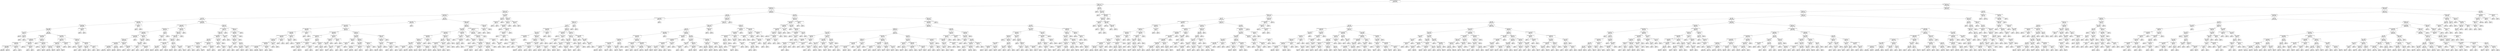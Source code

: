 digraph Tree {
node [shape=box] ;
0 [label="marital-status_Married-civ-spouse <= 0.5\ngini = 0.3656\nsamples = 32561\nvalue = [24720, 7841]"] ;
1 [label="capital-gain <= 7073.5\ngini = 0.1221\nsamples = 17585\nvalue = [16436, 1149]"] ;
0 -> 1 [labeldistance=2.5, labelangle=45, headlabel="True"] ;
2 [label="education-num <= 12.5\ngini = 0.0935\nsamples = 17274\nvalue = [16425, 849]"] ;
1 -> 2 ;
3 [label="capital-loss <= 2218.5\ngini = 0.0481\nsamples = 13864\nvalue = [13522, 342]"] ;
2 -> 3 ;
4 [label="hours-per-week <= 40.5\ngini = 0.0446\nsamples = 13807\nvalue = [13492, 315]"] ;
3 -> 4 ;
5 [label="age <= 33.5\ngini = 0.0268\nsamples = 11351\nvalue = [11197, 154]"] ;
4 -> 5 ;
6 [label="relationship_Husband <= 0.5\ngini = 0.0071\nsamples = 6698\nvalue = [6674, 24]"] ;
5 -> 6 ;
7 [label="relationship_Wife <= 0.5\ngini = 0.0068\nsamples = 6696\nvalue = [6673, 23]"] ;
6 -> 7 ;
8 [label="fnlwgt <= 23759.0\ngini = 0.0066\nsamples = 6692\nvalue = [6670, 22]"] ;
7 -> 8 ;
9 [label="fnlwgt <= 23381.0\ngini = 0.142\nsamples = 26\nvalue = [24, 2]"] ;
8 -> 9 ;
10 [label="gini = 0.0\nsamples = 23\nvalue = [23, 0]"] ;
9 -> 10 ;
11 [label="age <= 23.5\ngini = 0.4444\nsamples = 3\nvalue = [1, 2]"] ;
9 -> 11 ;
12 [label="gini = 0.0\nsamples = 1\nvalue = [1, 0]"] ;
11 -> 12 ;
13 [label="gini = 0.0\nsamples = 2\nvalue = [0, 2]"] ;
11 -> 13 ;
14 [label="age <= 28.5\ngini = 0.006\nsamples = 6666\nvalue = [6646, 20]"] ;
8 -> 14 ;
15 [label="workclass_Local-gov <= 0.5\ngini = 0.0026\nsamples = 5386\nvalue = [5379, 7]"] ;
14 -> 15 ;
16 [label="workclass_Self-emp-not-inc <= 0.5\ngini = 0.0015\nsamples = 5245\nvalue = [5241, 4]"] ;
15 -> 16 ;
17 [label="occupation_Tech-support <= 0.5\ngini = 0.0012\nsamples = 5139\nvalue = [5136, 3]"] ;
16 -> 17 ;
18 [label="occupation_Exec-managerial <= 0.5\ngini = 0.0008\nsamples = 5026\nvalue = [5024, 2]"] ;
17 -> 18 ;
19 [label="gini = 0.0004\nsamples = 4882\nvalue = [4881, 1]"] ;
18 -> 19 ;
20 [label="gini = 0.0138\nsamples = 144\nvalue = [143, 1]"] ;
18 -> 20 ;
21 [label="marital-status_Separated <= 0.5\ngini = 0.0175\nsamples = 113\nvalue = [112, 1]"] ;
17 -> 21 ;
22 [label="gini = 0.0\nsamples = 111\nvalue = [111, 0]"] ;
21 -> 22 ;
23 [label="gini = 0.5\nsamples = 2\nvalue = [1, 1]"] ;
21 -> 23 ;
24 [label="race_Asian-Pac-Islander <= 0.5\ngini = 0.0187\nsamples = 106\nvalue = [105, 1]"] ;
16 -> 24 ;
25 [label="gini = 0.0\nsamples = 100\nvalue = [100, 0]"] ;
24 -> 25 ;
26 [label="relationship_Not-in-family <= 0.5\ngini = 0.2778\nsamples = 6\nvalue = [5, 1]"] ;
24 -> 26 ;
27 [label="gini = 0.0\nsamples = 4\nvalue = [4, 0]"] ;
26 -> 27 ;
28 [label="gini = 0.5\nsamples = 2\nvalue = [1, 1]"] ;
26 -> 28 ;
29 [label="education-num <= 3.5\ngini = 0.0416\nsamples = 141\nvalue = [138, 3]"] ;
15 -> 29 ;
30 [label="gini = 0.0\nsamples = 1\nvalue = [0, 1]"] ;
29 -> 30 ;
31 [label="occupation_Protective-serv <= 0.5\ngini = 0.0282\nsamples = 140\nvalue = [138, 2]"] ;
29 -> 31 ;
32 [label="gini = 0.0\nsamples = 115\nvalue = [115, 0]"] ;
31 -> 32 ;
33 [label="fnlwgt <= 196863.0\ngini = 0.1472\nsamples = 25\nvalue = [23, 2]"] ;
31 -> 33 ;
34 [label="gini = 0.0\nsamples = 14\nvalue = [14, 0]"] ;
33 -> 34 ;
35 [label="gini = 0.2975\nsamples = 11\nvalue = [9, 2]"] ;
33 -> 35 ;
36 [label="occupation_Craft-repair <= 0.5\ngini = 0.0201\nsamples = 1280\nvalue = [1267, 13]"] ;
14 -> 36 ;
37 [label="marital-status_Widowed <= 0.5\ngini = 0.0125\nsamples = 1117\nvalue = [1110, 7]"] ;
36 -> 37 ;
38 [label="workclass_State-gov <= 0.5\ngini = 0.0108\nsamples = 1106\nvalue = [1100, 6]"] ;
37 -> 38 ;
39 [label="education_7th-8th <= 0.5\ngini = 0.0075\nsamples = 1060\nvalue = [1056, 4]"] ;
38 -> 39 ;
40 [label="gini = 0.0057\nsamples = 1041\nvalue = [1038, 3]"] ;
39 -> 40 ;
41 [label="gini = 0.0997\nsamples = 19\nvalue = [18, 1]"] ;
39 -> 41 ;
42 [label="education_Assoc-acdm <= 0.5\ngini = 0.0832\nsamples = 46\nvalue = [44, 2]"] ;
38 -> 42 ;
43 [label="gini = 0.0454\nsamples = 43\nvalue = [42, 1]"] ;
42 -> 43 ;
44 [label="gini = 0.4444\nsamples = 3\nvalue = [2, 1]"] ;
42 -> 44 ;
45 [label="workclass_Self-emp-not-inc <= 0.5\ngini = 0.1653\nsamples = 11\nvalue = [10, 1]"] ;
37 -> 45 ;
46 [label="gini = 0.0\nsamples = 10\nvalue = [10, 0]"] ;
45 -> 46 ;
47 [label="gini = 0.0\nsamples = 1\nvalue = [0, 1]"] ;
45 -> 47 ;
48 [label="education-num <= 9.5\ngini = 0.0709\nsamples = 163\nvalue = [157, 6]"] ;
36 -> 48 ;
49 [label="fnlwgt <= 347879.0\ngini = 0.0177\nsamples = 112\nvalue = [111, 1]"] ;
48 -> 49 ;
50 [label="gini = 0.0\nsamples = 104\nvalue = [104, 0]"] ;
49 -> 50 ;
51 [label="fnlwgt <= 352303.5\ngini = 0.2188\nsamples = 8\nvalue = [7, 1]"] ;
49 -> 51 ;
52 [label="gini = 0.0\nsamples = 1\nvalue = [0, 1]"] ;
51 -> 52 ;
53 [label="gini = 0.0\nsamples = 7\nvalue = [7, 0]"] ;
51 -> 53 ;
54 [label="workclass_Federal-gov <= 0.5\ngini = 0.1769\nsamples = 51\nvalue = [46, 5]"] ;
48 -> 54 ;
55 [label="fnlwgt <= 220252.0\ngini = 0.1499\nsamples = 49\nvalue = [45, 4]"] ;
54 -> 55 ;
56 [label="gini = 0.2188\nsamples = 32\nvalue = [28, 4]"] ;
55 -> 56 ;
57 [label="gini = 0.0\nsamples = 17\nvalue = [17, 0]"] ;
55 -> 57 ;
58 [label="education_Some-college <= 0.5\ngini = 0.5\nsamples = 2\nvalue = [1, 1]"] ;
54 -> 58 ;
59 [label="gini = 0.0\nsamples = 1\nvalue = [0, 1]"] ;
58 -> 59 ;
60 [label="gini = 0.0\nsamples = 1\nvalue = [1, 0]"] ;
58 -> 60 ;
61 [label="education_Some-college <= 0.5\ngini = 0.375\nsamples = 4\nvalue = [3, 1]"] ;
7 -> 61 ;
62 [label="gini = 0.0\nsamples = 3\nvalue = [3, 0]"] ;
61 -> 62 ;
63 [label="gini = 0.0\nsamples = 1\nvalue = [0, 1]"] ;
61 -> 63 ;
64 [label="education_HS-grad <= 0.5\ngini = 0.5\nsamples = 2\nvalue = [1, 1]"] ;
6 -> 64 ;
65 [label="gini = 0.0\nsamples = 1\nvalue = [1, 0]"] ;
64 -> 65 ;
66 [label="gini = 0.0\nsamples = 1\nvalue = [0, 1]"] ;
64 -> 66 ;
67 [label="occupation_Prof-specialty <= 0.5\ngini = 0.0543\nsamples = 4653\nvalue = [4523, 130]"] ;
5 -> 67 ;
68 [label="occupation_Exec-managerial <= 0.5\ngini = 0.046\nsamples = 4416\nvalue = [4312, 104]"] ;
67 -> 68 ;
69 [label="relationship_Wife <= 0.5\ngini = 0.0376\nsamples = 4072\nvalue = [3994, 78]"] ;
68 -> 69 ;
70 [label="occupation_Protective-serv <= 0.5\ngini = 0.0367\nsamples = 4067\nvalue = [3991, 76]"] ;
69 -> 70 ;
71 [label="native-country_India <= 0.5\ngini = 0.0339\nsamples = 4000\nvalue = [3931, 69]"] ;
70 -> 71 ;
72 [label="capital-gain <= 4718.5\ngini = 0.0334\nsamples = 3999\nvalue = [3931, 68]"] ;
71 -> 72 ;
73 [label="occupation_Craft-repair <= 0.5\ngini = 0.0317\nsamples = 3972\nvalue = [3908, 64]"] ;
72 -> 73 ;
74 [label="workclass_Self-emp-inc <= 0.5\ngini = 0.0255\nsamples = 3477\nvalue = [3432, 45]"] ;
73 -> 74 ;
75 [label="gini = 0.024\nsamples = 3453\nvalue = [3411, 42]"] ;
74 -> 75 ;
76 [label="gini = 0.2188\nsamples = 24\nvalue = [21, 3]"] ;
74 -> 76 ;
77 [label="age <= 49.5\ngini = 0.0738\nsamples = 495\nvalue = [476, 19]"] ;
73 -> 77 ;
78 [label="gini = 0.0422\nsamples = 371\nvalue = [363, 8]"] ;
77 -> 78 ;
79 [label="gini = 0.1617\nsamples = 124\nvalue = [113, 11]"] ;
77 -> 79 ;
80 [label="capital-gain <= 4826.0\ngini = 0.2524\nsamples = 27\nvalue = [23, 4]"] ;
72 -> 80 ;
81 [label="gini = 0.0\nsamples = 3\nvalue = [0, 3]"] ;
80 -> 81 ;
82 [label="occupation_Tech-support <= 0.5\ngini = 0.0799\nsamples = 24\nvalue = [23, 1]"] ;
80 -> 82 ;
83 [label="gini = 0.0\nsamples = 21\nvalue = [21, 0]"] ;
82 -> 83 ;
84 [label="gini = 0.4444\nsamples = 3\nvalue = [2, 1]"] ;
82 -> 84 ;
85 [label="gini = 0.0\nsamples = 1\nvalue = [0, 1]"] ;
71 -> 85 ;
86 [label="workclass_Private <= 0.5\ngini = 0.1871\nsamples = 67\nvalue = [60, 7]"] ;
70 -> 86 ;
87 [label="fnlwgt <= 364930.5\ngini = 0.2726\nsamples = 43\nvalue = [36, 7]"] ;
86 -> 87 ;
88 [label="fnlwgt <= 33692.0\ngini = 0.2449\nsamples = 42\nvalue = [36, 6]"] ;
87 -> 88 ;
89 [label="workclass_Local-gov <= 0.5\ngini = 0.5\nsamples = 2\nvalue = [1, 1]"] ;
88 -> 89 ;
90 [label="gini = 0.0\nsamples = 1\nvalue = [0, 1]"] ;
89 -> 90 ;
91 [label="gini = 0.0\nsamples = 1\nvalue = [1, 0]"] ;
89 -> 91 ;
92 [label="relationship_Not-in-family <= 0.5\ngini = 0.2188\nsamples = 40\nvalue = [35, 5]"] ;
88 -> 92 ;
93 [label="gini = 0.0\nsamples = 16\nvalue = [16, 0]"] ;
92 -> 93 ;
94 [label="gini = 0.3299\nsamples = 24\nvalue = [19, 5]"] ;
92 -> 94 ;
95 [label="gini = 0.0\nsamples = 1\nvalue = [0, 1]"] ;
87 -> 95 ;
96 [label="gini = 0.0\nsamples = 24\nvalue = [24, 0]"] ;
86 -> 96 ;
97 [label="age <= 36.5\ngini = 0.48\nsamples = 5\nvalue = [3, 2]"] ;
69 -> 97 ;
98 [label="education-num <= 11.0\ngini = 0.4444\nsamples = 3\nvalue = [1, 2]"] ;
97 -> 98 ;
99 [label="gini = 0.0\nsamples = 2\nvalue = [0, 2]"] ;
98 -> 99 ;
100 [label="gini = 0.0\nsamples = 1\nvalue = [1, 0]"] ;
98 -> 100 ;
101 [label="gini = 0.0\nsamples = 2\nvalue = [2, 0]"] ;
97 -> 101 ;
102 [label="native-country_Japan <= 0.5\ngini = 0.1397\nsamples = 344\nvalue = [318, 26]"] ;
68 -> 102 ;
103 [label="capital-gain <= 5373.5\ngini = 0.1351\nsamples = 343\nvalue = [318, 25]"] ;
102 -> 103 ;
104 [label="native-country_Ireland <= 0.5\ngini = 0.1305\nsamples = 342\nvalue = [318, 24]"] ;
103 -> 104 ;
105 [label="education-num <= 10.5\ngini = 0.1258\nsamples = 341\nvalue = [318, 23]"] ;
104 -> 105 ;
106 [label="marital-status_Widowed <= 0.5\ngini = 0.1033\nsamples = 293\nvalue = [277, 16]"] ;
105 -> 106 ;
107 [label="fnlwgt <= 61980.5\ngini = 0.0835\nsamples = 252\nvalue = [241, 11]"] ;
106 -> 107 ;
108 [label="gini = 0.2112\nsamples = 25\nvalue = [22, 3]"] ;
107 -> 108 ;
109 [label="gini = 0.068\nsamples = 227\nvalue = [219, 8]"] ;
107 -> 109 ;
110 [label="fnlwgt <= 25270.0\ngini = 0.2142\nsamples = 41\nvalue = [36, 5]"] ;
106 -> 110 ;
111 [label="gini = 0.5\nsamples = 2\nvalue = [1, 1]"] ;
110 -> 111 ;
112 [label="gini = 0.1841\nsamples = 39\nvalue = [35, 4]"] ;
110 -> 112 ;
113 [label="age <= 57.0\ngini = 0.2491\nsamples = 48\nvalue = [41, 7]"] ;
105 -> 113 ;
114 [label="fnlwgt <= 354495.0\ngini = 0.142\nsamples = 39\nvalue = [36, 3]"] ;
113 -> 114 ;
115 [label="gini = 0.1023\nsamples = 37\nvalue = [35, 2]"] ;
114 -> 115 ;
116 [label="gini = 0.5\nsamples = 2\nvalue = [1, 1]"] ;
114 -> 116 ;
117 [label="fnlwgt <= 157862.0\ngini = 0.4938\nsamples = 9\nvalue = [5, 4]"] ;
113 -> 117 ;
118 [label="gini = 0.0\nsamples = 3\nvalue = [0, 3]"] ;
117 -> 118 ;
119 [label="gini = 0.2778\nsamples = 6\nvalue = [5, 1]"] ;
117 -> 119 ;
120 [label="gini = 0.0\nsamples = 1\nvalue = [0, 1]"] ;
104 -> 120 ;
121 [label="gini = 0.0\nsamples = 1\nvalue = [0, 1]"] ;
103 -> 121 ;
122 [label="gini = 0.0\nsamples = 1\nvalue = [0, 1]"] ;
102 -> 122 ;
123 [label="sex_Male <= 0.5\ngini = 0.1953\nsamples = 237\nvalue = [211, 26]"] ;
67 -> 123 ;
124 [label="native-country_Philippines <= 0.5\ngini = 0.113\nsamples = 183\nvalue = [172, 11]"] ;
123 -> 124 ;
125 [label="capital-loss <= 1472.0\ngini = 0.1039\nsamples = 182\nvalue = [172, 10]"] ;
124 -> 125 ;
126 [label="workclass_Federal-gov <= 0.5\ngini = 0.0955\nsamples = 179\nvalue = [170, 9]"] ;
125 -> 126 ;
127 [label="age <= 36.5\ngini = 0.0794\nsamples = 169\nvalue = [162, 7]"] ;
126 -> 127 ;
128 [label="hours-per-week <= 16.0\ngini = 0.2041\nsamples = 26\nvalue = [23, 3]"] ;
127 -> 128 ;
129 [label="marital-status_Divorced <= 0.5\ngini = 0.5\nsamples = 2\nvalue = [1, 1]"] ;
128 -> 129 ;
130 [label="gini = 0.0\nsamples = 1\nvalue = [0, 1]"] ;
129 -> 130 ;
131 [label="gini = 0.0\nsamples = 1\nvalue = [1, 0]"] ;
129 -> 131 ;
132 [label="marital-status_Divorced <= 0.5\ngini = 0.1528\nsamples = 24\nvalue = [22, 2]"] ;
128 -> 132 ;
133 [label="gini = 0.0\nsamples = 15\nvalue = [15, 0]"] ;
132 -> 133 ;
134 [label="gini = 0.3457\nsamples = 9\nvalue = [7, 2]"] ;
132 -> 134 ;
135 [label="marital-status_Divorced <= 0.5\ngini = 0.0544\nsamples = 143\nvalue = [139, 4]"] ;
127 -> 135 ;
136 [label="gini = 0.0\nsamples = 69\nvalue = [69, 0]"] ;
135 -> 136 ;
137 [label="education_Some-college <= 0.5\ngini = 0.1023\nsamples = 74\nvalue = [70, 4]"] ;
135 -> 137 ;
138 [label="gini = 0.1557\nsamples = 47\nvalue = [43, 4]"] ;
137 -> 138 ;
139 [label="gini = 0.0\nsamples = 27\nvalue = [27, 0]"] ;
137 -> 139 ;
140 [label="fnlwgt <= 242596.5\ngini = 0.32\nsamples = 10\nvalue = [8, 2]"] ;
126 -> 140 ;
141 [label="race_White <= 0.5\ngini = 0.1975\nsamples = 9\nvalue = [8, 1]"] ;
140 -> 141 ;
142 [label="gini = 0.0\nsamples = 5\nvalue = [5, 0]"] ;
141 -> 142 ;
143 [label="education-num <= 9.5\ngini = 0.375\nsamples = 4\nvalue = [3, 1]"] ;
141 -> 143 ;
144 [label="gini = 0.0\nsamples = 2\nvalue = [2, 0]"] ;
143 -> 144 ;
145 [label="gini = 0.5\nsamples = 2\nvalue = [1, 1]"] ;
143 -> 145 ;
146 [label="gini = 0.0\nsamples = 1\nvalue = [0, 1]"] ;
140 -> 146 ;
147 [label="fnlwgt <= 175854.0\ngini = 0.4444\nsamples = 3\nvalue = [2, 1]"] ;
125 -> 147 ;
148 [label="gini = 0.0\nsamples = 2\nvalue = [2, 0]"] ;
147 -> 148 ;
149 [label="gini = 0.0\nsamples = 1\nvalue = [0, 1]"] ;
147 -> 149 ;
150 [label="gini = 0.0\nsamples = 1\nvalue = [0, 1]"] ;
124 -> 150 ;
151 [label="capital-gain <= 4718.5\ngini = 0.4012\nsamples = 54\nvalue = [39, 15]"] ;
123 -> 151 ;
152 [label="race_Amer-Indian-Eskimo <= 0.5\ngini = 0.375\nsamples = 52\nvalue = [39, 13]"] ;
151 -> 152 ;
153 [label="native-country_Japan <= 0.5\ngini = 0.3599\nsamples = 51\nvalue = [39, 12]"] ;
152 -> 153 ;
154 [label="education-num <= 9.5\ngini = 0.3432\nsamples = 50\nvalue = [39, 11]"] ;
153 -> 154 ;
155 [label="fnlwgt <= 119416.5\ngini = 0.1107\nsamples = 17\nvalue = [16, 1]"] ;
154 -> 155 ;
156 [label="fnlwgt <= 79048.0\ngini = 0.375\nsamples = 4\nvalue = [3, 1]"] ;
155 -> 156 ;
157 [label="gini = 0.0\nsamples = 3\nvalue = [3, 0]"] ;
156 -> 157 ;
158 [label="gini = 0.0\nsamples = 1\nvalue = [0, 1]"] ;
156 -> 158 ;
159 [label="gini = 0.0\nsamples = 13\nvalue = [13, 0]"] ;
155 -> 159 ;
160 [label="age <= 51.0\ngini = 0.4224\nsamples = 33\nvalue = [23, 10]"] ;
154 -> 160 ;
161 [label="fnlwgt <= 30665.5\ngini = 0.3367\nsamples = 28\nvalue = [22, 6]"] ;
160 -> 161 ;
162 [label="gini = 0.0\nsamples = 1\nvalue = [0, 1]"] ;
161 -> 162 ;
163 [label="gini = 0.3018\nsamples = 27\nvalue = [22, 5]"] ;
161 -> 163 ;
164 [label="fnlwgt <= 188002.5\ngini = 0.32\nsamples = 5\nvalue = [1, 4]"] ;
160 -> 164 ;
165 [label="gini = 0.5\nsamples = 2\nvalue = [1, 1]"] ;
164 -> 165 ;
166 [label="gini = 0.0\nsamples = 3\nvalue = [0, 3]"] ;
164 -> 166 ;
167 [label="gini = 0.0\nsamples = 1\nvalue = [0, 1]"] ;
153 -> 167 ;
168 [label="gini = 0.0\nsamples = 1\nvalue = [0, 1]"] ;
152 -> 168 ;
169 [label="gini = 0.0\nsamples = 2\nvalue = [0, 2]"] ;
151 -> 169 ;
170 [label="age <= 38.5\ngini = 0.1225\nsamples = 2456\nvalue = [2295, 161]"] ;
4 -> 170 ;
171 [label="native-country_India <= 0.5\ngini = 0.0748\nsamples = 1568\nvalue = [1507, 61]"] ;
170 -> 171 ;
172 [label="relationship_Not-in-family <= 0.5\ngini = 0.0736\nsamples = 1567\nvalue = [1507, 60]"] ;
171 -> 172 ;
173 [label="native-country_Portugal <= 0.5\ngini = 0.0264\nsamples = 673\nvalue = [664, 9]"] ;
172 -> 173 ;
174 [label="race_Asian-Pac-Islander <= 0.5\ngini = 0.0236\nsamples = 671\nvalue = [663, 8]"] ;
173 -> 174 ;
175 [label="marital-status_Married-AF-spouse <= 0.5\ngini = 0.0181\nsamples = 657\nvalue = [651, 6]"] ;
174 -> 175 ;
176 [label="hours-per-week <= 98.5\ngini = 0.0152\nsamples = 653\nvalue = [648, 5]"] ;
175 -> 176 ;
177 [label="workclass_Federal-gov <= 0.5\ngini = 0.0123\nsamples = 649\nvalue = [645, 4]"] ;
176 -> 177 ;
178 [label="marital-status_Married-spouse-absent <= 0.5\ngini = 0.0093\nsamples = 642\nvalue = [639, 3]"] ;
177 -> 178 ;
179 [label="gini = 0.0063\nsamples = 628\nvalue = [626, 2]"] ;
178 -> 179 ;
180 [label="gini = 0.1327\nsamples = 14\nvalue = [13, 1]"] ;
178 -> 180 ;
181 [label="education_Assoc-acdm <= 0.5\ngini = 0.2449\nsamples = 7\nvalue = [6, 1]"] ;
177 -> 181 ;
182 [label="gini = 0.0\nsamples = 6\nvalue = [6, 0]"] ;
181 -> 182 ;
183 [label="gini = 0.0\nsamples = 1\nvalue = [0, 1]"] ;
181 -> 183 ;
184 [label="fnlwgt <= 173043.0\ngini = 0.375\nsamples = 4\nvalue = [3, 1]"] ;
176 -> 184 ;
185 [label="gini = 0.0\nsamples = 3\nvalue = [3, 0]"] ;
184 -> 185 ;
186 [label="gini = 0.0\nsamples = 1\nvalue = [0, 1]"] ;
184 -> 186 ;
187 [label="hours-per-week <= 49.5\ngini = 0.375\nsamples = 4\nvalue = [3, 1]"] ;
175 -> 187 ;
188 [label="gini = 0.0\nsamples = 1\nvalue = [0, 1]"] ;
187 -> 188 ;
189 [label="gini = 0.0\nsamples = 3\nvalue = [3, 0]"] ;
187 -> 189 ;
190 [label="hours-per-week <= 70.0\ngini = 0.2449\nsamples = 14\nvalue = [12, 2]"] ;
174 -> 190 ;
191 [label="fnlwgt <= 70533.5\ngini = 0.142\nsamples = 13\nvalue = [12, 1]"] ;
190 -> 191 ;
192 [label="gini = 0.0\nsamples = 1\nvalue = [0, 1]"] ;
191 -> 192 ;
193 [label="gini = 0.0\nsamples = 12\nvalue = [12, 0]"] ;
191 -> 193 ;
194 [label="gini = 0.0\nsamples = 1\nvalue = [0, 1]"] ;
190 -> 194 ;
195 [label="marital-status_Never-married <= 0.5\ngini = 0.5\nsamples = 2\nvalue = [1, 1]"] ;
173 -> 195 ;
196 [label="gini = 0.0\nsamples = 1\nvalue = [0, 1]"] ;
195 -> 196 ;
197 [label="gini = 0.0\nsamples = 1\nvalue = [1, 0]"] ;
195 -> 197 ;
198 [label="workclass_Private <= 0.5\ngini = 0.1076\nsamples = 894\nvalue = [843, 51]"] ;
172 -> 198 ;
199 [label="occupation_Exec-managerial <= 0.5\ngini = 0.2006\nsamples = 168\nvalue = [149, 19]"] ;
198 -> 199 ;
200 [label="occupation_Protective-serv <= 0.5\ngini = 0.1537\nsamples = 143\nvalue = [131, 12]"] ;
199 -> 200 ;
201 [label="fnlwgt <= 344990.0\ngini = 0.1155\nsamples = 130\nvalue = [122, 8]"] ;
200 -> 201 ;
202 [label="education_HS-grad <= 0.5\ngini = 0.0805\nsamples = 119\nvalue = [114, 5]"] ;
201 -> 202 ;
203 [label="gini = 0.0\nsamples = 68\nvalue = [68, 0]"] ;
202 -> 203 ;
204 [label="fnlwgt <= 34376.0\ngini = 0.1769\nsamples = 51\nvalue = [46, 5]"] ;
202 -> 204 ;
205 [label="gini = 0.5\nsamples = 4\nvalue = [2, 2]"] ;
204 -> 205 ;
206 [label="gini = 0.1195\nsamples = 47\nvalue = [44, 3]"] ;
204 -> 206 ;
207 [label="workclass_Self-emp-not-inc <= 0.5\ngini = 0.3967\nsamples = 11\nvalue = [8, 3]"] ;
201 -> 207 ;
208 [label="gini = 0.0\nsamples = 6\nvalue = [6, 0]"] ;
207 -> 208 ;
209 [label="education_Some-college <= 0.5\ngini = 0.48\nsamples = 5\nvalue = [2, 3]"] ;
207 -> 209 ;
210 [label="gini = 0.0\nsamples = 3\nvalue = [0, 3]"] ;
209 -> 210 ;
211 [label="gini = 0.0\nsamples = 2\nvalue = [2, 0]"] ;
209 -> 211 ;
212 [label="age <= 28.0\ngini = 0.426\nsamples = 13\nvalue = [9, 4]"] ;
200 -> 212 ;
213 [label="gini = 0.0\nsamples = 4\nvalue = [4, 0]"] ;
212 -> 213 ;
214 [label="hours-per-week <= 53.0\ngini = 0.4938\nsamples = 9\nvalue = [5, 4]"] ;
212 -> 214 ;
215 [label="gini = 0.0\nsamples = 2\nvalue = [0, 2]"] ;
214 -> 215 ;
216 [label="age <= 31.0\ngini = 0.4082\nsamples = 7\nvalue = [5, 2]"] ;
214 -> 216 ;
217 [label="gini = 0.0\nsamples = 1\nvalue = [0, 1]"] ;
216 -> 217 ;
218 [label="gini = 0.2778\nsamples = 6\nvalue = [5, 1]"] ;
216 -> 218 ;
219 [label="hours-per-week <= 62.5\ngini = 0.4032\nsamples = 25\nvalue = [18, 7]"] ;
199 -> 219 ;
220 [label="education_12th <= 0.5\ngini = 0.255\nsamples = 20\nvalue = [17, 3]"] ;
219 -> 220 ;
221 [label="fnlwgt <= 58156.5\ngini = 0.1884\nsamples = 19\nvalue = [17, 2]"] ;
220 -> 221 ;
222 [label="gini = 0.0\nsamples = 1\nvalue = [0, 1]"] ;
221 -> 222 ;
223 [label="fnlwgt <= 114965.0\ngini = 0.1049\nsamples = 18\nvalue = [17, 1]"] ;
221 -> 223 ;
224 [label="gini = 0.4444\nsamples = 3\nvalue = [2, 1]"] ;
223 -> 224 ;
225 [label="gini = 0.0\nsamples = 15\nvalue = [15, 0]"] ;
223 -> 225 ;
226 [label="gini = 0.0\nsamples = 1\nvalue = [0, 1]"] ;
220 -> 226 ;
227 [label="native-country_Cuba <= 0.5\ngini = 0.32\nsamples = 5\nvalue = [1, 4]"] ;
219 -> 227 ;
228 [label="gini = 0.0\nsamples = 4\nvalue = [0, 4]"] ;
227 -> 228 ;
229 [label="gini = 0.0\nsamples = 1\nvalue = [1, 0]"] ;
227 -> 229 ;
230 [label="education-num <= 10.5\ngini = 0.0843\nsamples = 726\nvalue = [694, 32]"] ;
198 -> 230 ;
231 [label="fnlwgt <= 30808.5\ngini = 0.0672\nsamples = 632\nvalue = [610, 22]"] ;
230 -> 231 ;
232 [label="education_11th <= 0.5\ngini = 0.2975\nsamples = 11\nvalue = [9, 2]"] ;
231 -> 232 ;
233 [label="hours-per-week <= 49.0\ngini = 0.18\nsamples = 10\nvalue = [9, 1]"] ;
232 -> 233 ;
234 [label="education_Some-college <= 0.5\ngini = 0.5\nsamples = 2\nvalue = [1, 1]"] ;
233 -> 234 ;
235 [label="gini = 0.0\nsamples = 1\nvalue = [0, 1]"] ;
234 -> 235 ;
236 [label="gini = 0.0\nsamples = 1\nvalue = [1, 0]"] ;
234 -> 236 ;
237 [label="gini = 0.0\nsamples = 8\nvalue = [8, 0]"] ;
233 -> 237 ;
238 [label="gini = 0.0\nsamples = 1\nvalue = [0, 1]"] ;
232 -> 238 ;
239 [label="education_9th <= 0.5\ngini = 0.0623\nsamples = 621\nvalue = [601, 20]"] ;
231 -> 239 ;
240 [label="fnlwgt <= 465605.5\ngini = 0.0575\nsamples = 608\nvalue = [590, 18]"] ;
239 -> 240 ;
241 [label="hours-per-week <= 41.5\ngini = 0.0524\nsamples = 594\nvalue = [578, 16]"] ;
240 -> 241 ;
242 [label="gini = 0.32\nsamples = 5\nvalue = [4, 1]"] ;
241 -> 242 ;
243 [label="gini = 0.0496\nsamples = 589\nvalue = [574, 15]"] ;
241 -> 243 ;
244 [label="marital-status_Never-married <= 0.5\ngini = 0.2449\nsamples = 14\nvalue = [12, 2]"] ;
240 -> 244 ;
245 [label="gini = 0.0\nsamples = 1\nvalue = [0, 1]"] ;
244 -> 245 ;
246 [label="gini = 0.142\nsamples = 13\nvalue = [12, 1]"] ;
244 -> 246 ;
247 [label="native-country_? <= 0.5\ngini = 0.2604\nsamples = 13\nvalue = [11, 2]"] ;
239 -> 247 ;
248 [label="hours-per-week <= 44.0\ngini = 0.1528\nsamples = 12\nvalue = [11, 1]"] ;
247 -> 248 ;
249 [label="gini = 0.0\nsamples = 1\nvalue = [0, 1]"] ;
248 -> 249 ;
250 [label="gini = 0.0\nsamples = 11\nvalue = [11, 0]"] ;
248 -> 250 ;
251 [label="gini = 0.0\nsamples = 1\nvalue = [0, 1]"] ;
247 -> 251 ;
252 [label="capital-gain <= 3692.0\ngini = 0.1901\nsamples = 94\nvalue = [84, 10]"] ;
230 -> 252 ;
253 [label="hours-per-week <= 64.5\ngini = 0.1748\nsamples = 93\nvalue = [84, 9]"] ;
252 -> 253 ;
254 [label="fnlwgt <= 213271.5\ngini = 0.1464\nsamples = 88\nvalue = [81, 7]"] ;
253 -> 254 ;
255 [label="fnlwgt <= 205085.5\ngini = 0.2122\nsamples = 58\nvalue = [51, 7]"] ;
254 -> 255 ;
256 [label="gini = 0.1396\nsamples = 53\nvalue = [49, 4]"] ;
255 -> 256 ;
257 [label="gini = 0.48\nsamples = 5\nvalue = [2, 3]"] ;
255 -> 257 ;
258 [label="gini = 0.0\nsamples = 30\nvalue = [30, 0]"] ;
254 -> 258 ;
259 [label="occupation_Exec-managerial <= 0.5\ngini = 0.48\nsamples = 5\nvalue = [3, 2]"] ;
253 -> 259 ;
260 [label="hours-per-week <= 72.5\ngini = 0.375\nsamples = 4\nvalue = [3, 1]"] ;
259 -> 260 ;
261 [label="gini = 0.0\nsamples = 2\nvalue = [2, 0]"] ;
260 -> 261 ;
262 [label="gini = 0.5\nsamples = 2\nvalue = [1, 1]"] ;
260 -> 262 ;
263 [label="gini = 0.0\nsamples = 1\nvalue = [0, 1]"] ;
259 -> 263 ;
264 [label="gini = 0.0\nsamples = 1\nvalue = [0, 1]"] ;
252 -> 264 ;
265 [label="gini = 0.0\nsamples = 1\nvalue = [0, 1]"] ;
171 -> 265 ;
266 [label="capital-gain <= 4668.5\ngini = 0.1999\nsamples = 888\nvalue = [788, 100]"] ;
170 -> 266 ;
267 [label="sex_Female <= 0.5\ngini = 0.1928\nsamples = 879\nvalue = [784, 95]"] ;
266 -> 267 ;
268 [label="fnlwgt <= 361071.0\ngini = 0.2529\nsamples = 458\nvalue = [390, 68]"] ;
267 -> 268 ;
269 [label="marital-status_Never-married <= 0.5\ngini = 0.2345\nsamples = 435\nvalue = [376, 59]"] ;
268 -> 269 ;
270 [label="occupation_Tech-support <= 0.5\ngini = 0.2828\nsamples = 311\nvalue = [258, 53]"] ;
269 -> 270 ;
271 [label="education-num <= 9.5\ngini = 0.2727\nsamples = 307\nvalue = [257, 50]"] ;
270 -> 271 ;
272 [label="fnlwgt <= 26943.0\ngini = 0.1995\nsamples = 178\nvalue = [158, 20]"] ;
271 -> 272 ;
273 [label="occupation_Craft-repair <= 0.5\ngini = 0.4444\nsamples = 3\nvalue = [1, 2]"] ;
272 -> 273 ;
274 [label="gini = 0.0\nsamples = 1\nvalue = [1, 0]"] ;
273 -> 274 ;
275 [label="gini = 0.0\nsamples = 2\nvalue = [0, 2]"] ;
273 -> 275 ;
276 [label="age <= 51.5\ngini = 0.1846\nsamples = 175\nvalue = [157, 18]"] ;
272 -> 276 ;
277 [label="gini = 0.0899\nsamples = 106\nvalue = [101, 5]"] ;
276 -> 277 ;
278 [label="gini = 0.3058\nsamples = 69\nvalue = [56, 13]"] ;
276 -> 278 ;
279 [label="hours-per-week <= 45.5\ngini = 0.3569\nsamples = 129\nvalue = [99, 30]"] ;
271 -> 279 ;
280 [label="occupation_Exec-managerial <= 0.5\ngini = 0.1884\nsamples = 38\nvalue = [34, 4]"] ;
279 -> 280 ;
281 [label="gini = 0.1172\nsamples = 32\nvalue = [30, 2]"] ;
280 -> 281 ;
282 [label="gini = 0.4444\nsamples = 6\nvalue = [4, 2]"] ;
280 -> 282 ;
283 [label="hours-per-week <= 49.0\ngini = 0.4082\nsamples = 91\nvalue = [65, 26]"] ;
279 -> 283 ;
284 [label="gini = 0.4978\nsamples = 15\nvalue = [7, 8]"] ;
283 -> 284 ;
285 [label="gini = 0.3615\nsamples = 76\nvalue = [58, 18]"] ;
283 -> 285 ;
286 [label="education_HS-grad <= 0.5\ngini = 0.375\nsamples = 4\nvalue = [1, 3]"] ;
270 -> 286 ;
287 [label="gini = 0.0\nsamples = 1\nvalue = [1, 0]"] ;
286 -> 287 ;
288 [label="gini = 0.0\nsamples = 3\nvalue = [0, 3]"] ;
286 -> 288 ;
289 [label="capital-loss <= 1534.0\ngini = 0.0921\nsamples = 124\nvalue = [118, 6]"] ;
269 -> 289 ;
290 [label="age <= 59.5\ngini = 0.065\nsamples = 119\nvalue = [115, 4]"] ;
289 -> 290 ;
291 [label="occupation_Adm-clerical <= 0.5\ngini = 0.0517\nsamples = 113\nvalue = [110, 3]"] ;
290 -> 291 ;
292 [label="fnlwgt <= 183920.0\ngini = 0.0374\nsamples = 105\nvalue = [103, 2]"] ;
291 -> 292 ;
293 [label="gini = 0.0\nsamples = 66\nvalue = [66, 0]"] ;
292 -> 293 ;
294 [label="gini = 0.0973\nsamples = 39\nvalue = [37, 2]"] ;
292 -> 294 ;
295 [label="relationship_Unmarried <= 0.5\ngini = 0.2188\nsamples = 8\nvalue = [7, 1]"] ;
291 -> 295 ;
296 [label="gini = 0.0\nsamples = 6\nvalue = [6, 0]"] ;
295 -> 296 ;
297 [label="gini = 0.5\nsamples = 2\nvalue = [1, 1]"] ;
295 -> 297 ;
298 [label="fnlwgt <= 51439.0\ngini = 0.2778\nsamples = 6\nvalue = [5, 1]"] ;
290 -> 298 ;
299 [label="gini = 0.0\nsamples = 1\nvalue = [0, 1]"] ;
298 -> 299 ;
300 [label="gini = 0.0\nsamples = 5\nvalue = [5, 0]"] ;
298 -> 300 ;
301 [label="capital-loss <= 1577.0\ngini = 0.48\nsamples = 5\nvalue = [3, 2]"] ;
289 -> 301 ;
302 [label="gini = 0.0\nsamples = 2\nvalue = [0, 2]"] ;
301 -> 302 ;
303 [label="gini = 0.0\nsamples = 3\nvalue = [3, 0]"] ;
301 -> 303 ;
304 [label="education_Some-college <= 0.5\ngini = 0.4764\nsamples = 23\nvalue = [14, 9]"] ;
268 -> 304 ;
305 [label="fnlwgt <= 365071.5\ngini = 0.32\nsamples = 15\nvalue = [12, 3]"] ;
304 -> 305 ;
306 [label="gini = 0.0\nsamples = 1\nvalue = [0, 1]"] ;
305 -> 306 ;
307 [label="occupation_Prof-specialty <= 0.5\ngini = 0.2449\nsamples = 14\nvalue = [12, 2]"] ;
305 -> 307 ;
308 [label="age <= 53.0\ngini = 0.142\nsamples = 13\nvalue = [12, 1]"] ;
307 -> 308 ;
309 [label="gini = 0.0\nsamples = 12\nvalue = [12, 0]"] ;
308 -> 309 ;
310 [label="gini = 0.0\nsamples = 1\nvalue = [0, 1]"] ;
308 -> 310 ;
311 [label="gini = 0.0\nsamples = 1\nvalue = [0, 1]"] ;
307 -> 311 ;
312 [label="fnlwgt <= 420118.0\ngini = 0.375\nsamples = 8\nvalue = [2, 6]"] ;
304 -> 312 ;
313 [label="gini = 0.0\nsamples = 5\nvalue = [0, 5]"] ;
312 -> 313 ;
314 [label="workclass_Private <= 0.5\ngini = 0.4444\nsamples = 3\nvalue = [2, 1]"] ;
312 -> 314 ;
315 [label="gini = 0.0\nsamples = 1\nvalue = [0, 1]"] ;
314 -> 315 ;
316 [label="gini = 0.0\nsamples = 2\nvalue = [2, 0]"] ;
314 -> 316 ;
317 [label="marital-status_Married-AF-spouse <= 0.5\ngini = 0.12\nsamples = 421\nvalue = [394, 27]"] ;
267 -> 317 ;
318 [label="native-country_Greece <= 0.5\ngini = 0.1161\nsamples = 420\nvalue = [394, 26]"] ;
317 -> 318 ;
319 [label="occupation_Tech-support <= 0.5\ngini = 0.1122\nsamples = 419\nvalue = [394, 25]"] ;
318 -> 319 ;
320 [label="education-num <= 9.5\ngini = 0.1018\nsamples = 409\nvalue = [387, 22]"] ;
319 -> 320 ;
321 [label="workclass_Self-emp-inc <= 0.5\ngini = 0.0375\nsamples = 209\nvalue = [205, 4]"] ;
320 -> 321 ;
322 [label="marital-status_Married-spouse-absent <= 0.5\ngini = 0.0287\nsamples = 206\nvalue = [203, 3]"] ;
321 -> 322 ;
323 [label="gini = 0.0198\nsamples = 200\nvalue = [198, 2]"] ;
322 -> 323 ;
324 [label="gini = 0.2778\nsamples = 6\nvalue = [5, 1]"] ;
322 -> 324 ;
325 [label="fnlwgt <= 136808.5\ngini = 0.4444\nsamples = 3\nvalue = [2, 1]"] ;
321 -> 325 ;
326 [label="gini = 0.0\nsamples = 2\nvalue = [2, 0]"] ;
325 -> 326 ;
327 [label="gini = 0.0\nsamples = 1\nvalue = [0, 1]"] ;
325 -> 327 ;
328 [label="workclass_? <= 0.5\ngini = 0.1638\nsamples = 200\nvalue = [182, 18]"] ;
320 -> 328 ;
329 [label="occupation_Protective-serv <= 0.5\ngini = 0.1563\nsamples = 199\nvalue = [182, 17]"] ;
328 -> 329 ;
330 [label="gini = 0.1486\nsamples = 198\nvalue = [182, 16]"] ;
329 -> 330 ;
331 [label="gini = 0.0\nsamples = 1\nvalue = [0, 1]"] ;
329 -> 331 ;
332 [label="gini = 0.0\nsamples = 1\nvalue = [0, 1]"] ;
328 -> 332 ;
333 [label="marital-status_Divorced <= 0.5\ngini = 0.42\nsamples = 10\nvalue = [7, 3]"] ;
319 -> 333 ;
334 [label="gini = 0.0\nsamples = 2\nvalue = [0, 2]"] ;
333 -> 334 ;
335 [label="fnlwgt <= 129209.0\ngini = 0.2188\nsamples = 8\nvalue = [7, 1]"] ;
333 -> 335 ;
336 [label="gini = 0.0\nsamples = 1\nvalue = [0, 1]"] ;
335 -> 336 ;
337 [label="gini = 0.0\nsamples = 7\nvalue = [7, 0]"] ;
335 -> 337 ;
338 [label="gini = 0.0\nsamples = 1\nvalue = [0, 1]"] ;
318 -> 338 ;
339 [label="gini = 0.0\nsamples = 1\nvalue = [0, 1]"] ;
317 -> 339 ;
340 [label="capital-gain <= 5194.5\ngini = 0.4938\nsamples = 9\nvalue = [4, 5]"] ;
266 -> 340 ;
341 [label="hours-per-week <= 45.5\ngini = 0.2778\nsamples = 6\nvalue = [1, 5]"] ;
340 -> 341 ;
342 [label="gini = 0.0\nsamples = 1\nvalue = [1, 0]"] ;
341 -> 342 ;
343 [label="gini = 0.0\nsamples = 5\nvalue = [0, 5]"] ;
341 -> 343 ;
344 [label="gini = 0.0\nsamples = 3\nvalue = [3, 0]"] ;
340 -> 344 ;
345 [label="fnlwgt <= 125450.5\ngini = 0.4986\nsamples = 57\nvalue = [30, 27]"] ;
3 -> 345 ;
346 [label="age <= 60.0\ngini = 0.3457\nsamples = 18\nvalue = [4, 14]"] ;
345 -> 346 ;
347 [label="occupation_Sales <= 0.5\ngini = 0.1244\nsamples = 15\nvalue = [1, 14]"] ;
346 -> 347 ;
348 [label="gini = 0.0\nsamples = 14\nvalue = [0, 14]"] ;
347 -> 348 ;
349 [label="gini = 0.0\nsamples = 1\nvalue = [1, 0]"] ;
347 -> 349 ;
350 [label="gini = 0.0\nsamples = 3\nvalue = [3, 0]"] ;
346 -> 350 ;
351 [label="capital-loss <= 2391.5\ngini = 0.4444\nsamples = 39\nvalue = [26, 13]"] ;
345 -> 351 ;
352 [label="education-num <= 11.5\ngini = 0.2873\nsamples = 23\nvalue = [19, 4]"] ;
351 -> 352 ;
353 [label="education_HS-grad <= 0.5\ngini = 0.2355\nsamples = 22\nvalue = [19, 3]"] ;
352 -> 353 ;
354 [label="gini = 0.0\nsamples = 10\nvalue = [10, 0]"] ;
353 -> 354 ;
355 [label="relationship_Own-child <= 0.5\ngini = 0.375\nsamples = 12\nvalue = [9, 3]"] ;
353 -> 355 ;
356 [label="marital-status_Divorced <= 0.5\ngini = 0.2975\nsamples = 11\nvalue = [9, 2]"] ;
355 -> 356 ;
357 [label="gini = 0.0\nsamples = 7\nvalue = [7, 0]"] ;
356 -> 357 ;
358 [label="occupation_Craft-repair <= 0.5\ngini = 0.5\nsamples = 4\nvalue = [2, 2]"] ;
356 -> 358 ;
359 [label="gini = 0.0\nsamples = 2\nvalue = [0, 2]"] ;
358 -> 359 ;
360 [label="gini = 0.0\nsamples = 2\nvalue = [2, 0]"] ;
358 -> 360 ;
361 [label="gini = 0.0\nsamples = 1\nvalue = [0, 1]"] ;
355 -> 361 ;
362 [label="gini = 0.0\nsamples = 1\nvalue = [0, 1]"] ;
352 -> 362 ;
363 [label="capital-loss <= 3253.5\ngini = 0.4922\nsamples = 16\nvalue = [7, 9]"] ;
351 -> 363 ;
364 [label="gini = 0.0\nsamples = 9\nvalue = [0, 9]"] ;
363 -> 364 ;
365 [label="gini = 0.0\nsamples = 7\nvalue = [7, 0]"] ;
363 -> 365 ;
366 [label="hours-per-week <= 43.5\ngini = 0.2531\nsamples = 3410\nvalue = [2903, 507]"] ;
2 -> 366 ;
367 [label="age <= 33.5\ngini = 0.1608\nsamples = 2302\nvalue = [2099, 203]"] ;
366 -> 367 ;
368 [label="marital-status_Married-AF-spouse <= 0.5\ngini = 0.0463\nsamples = 1181\nvalue = [1153, 28]"] ;
367 -> 368 ;
369 [label="capital-loss <= 2116.0\ngini = 0.0431\nsamples = 1179\nvalue = [1153, 26]"] ;
368 -> 369 ;
370 [label="age <= 29.5\ngini = 0.04\nsamples = 1175\nvalue = [1151, 24]"] ;
369 -> 370 ;
371 [label="marital-status_Separated <= 0.5\ngini = 0.0213\nsamples = 929\nvalue = [919, 10]"] ;
370 -> 371 ;
372 [label="fnlwgt <= 41011.0\ngini = 0.0193\nsamples = 924\nvalue = [915, 9]"] ;
371 -> 372 ;
373 [label="occupation_Craft-repair <= 0.5\ngini = 0.0973\nsamples = 39\nvalue = [37, 2]"] ;
372 -> 373 ;
374 [label="fnlwgt <= 40713.5\ngini = 0.0512\nsamples = 38\nvalue = [37, 1]"] ;
373 -> 374 ;
375 [label="gini = 0.0\nsamples = 36\nvalue = [36, 0]"] ;
374 -> 375 ;
376 [label="occupation_Other-service <= 0.5\ngini = 0.5\nsamples = 2\nvalue = [1, 1]"] ;
374 -> 376 ;
377 [label="gini = 0.0\nsamples = 1\nvalue = [0, 1]"] ;
376 -> 377 ;
378 [label="gini = 0.0\nsamples = 1\nvalue = [1, 0]"] ;
376 -> 378 ;
379 [label="gini = 0.0\nsamples = 1\nvalue = [0, 1]"] ;
373 -> 379 ;
380 [label="capital-loss <= 1486.0\ngini = 0.0157\nsamples = 885\nvalue = [878, 7]"] ;
372 -> 380 ;
381 [label="education_Masters <= 0.5\ngini = 0.0137\nsamples = 870\nvalue = [864, 6]"] ;
380 -> 381 ;
382 [label="relationship_Unmarried <= 0.5\ngini = 0.0101\nsamples = 791\nvalue = [787, 4]"] ;
381 -> 382 ;
383 [label="occupation_Adm-clerical <= 0.5\ngini = 0.0078\nsamples = 764\nvalue = [761, 3]"] ;
382 -> 383 ;
384 [label="gini = 0.0033\nsamples = 612\nvalue = [611, 1]"] ;
383 -> 384 ;
385 [label="gini = 0.026\nsamples = 152\nvalue = [150, 2]"] ;
383 -> 385 ;
386 [label="occupation_Exec-managerial <= 0.5\ngini = 0.0713\nsamples = 27\nvalue = [26, 1]"] ;
382 -> 386 ;
387 [label="gini = 0.0\nsamples = 22\nvalue = [22, 0]"] ;
386 -> 387 ;
388 [label="gini = 0.32\nsamples = 5\nvalue = [4, 1]"] ;
386 -> 388 ;
389 [label="fnlwgt <= 345340.0\ngini = 0.0494\nsamples = 79\nvalue = [77, 2]"] ;
381 -> 389 ;
390 [label="relationship_Own-child <= 0.5\ngini = 0.0263\nsamples = 75\nvalue = [74, 1]"] ;
389 -> 390 ;
391 [label="gini = 0.0\nsamples = 50\nvalue = [50, 0]"] ;
390 -> 391 ;
392 [label="gini = 0.0768\nsamples = 25\nvalue = [24, 1]"] ;
390 -> 392 ;
393 [label="fnlwgt <= 373063.0\ngini = 0.375\nsamples = 4\nvalue = [3, 1]"] ;
389 -> 393 ;
394 [label="gini = 0.0\nsamples = 1\nvalue = [0, 1]"] ;
393 -> 394 ;
395 [label="gini = 0.0\nsamples = 3\nvalue = [3, 0]"] ;
393 -> 395 ;
396 [label="capital-loss <= 1577.0\ngini = 0.1244\nsamples = 15\nvalue = [14, 1]"] ;
380 -> 396 ;
397 [label="gini = 0.0\nsamples = 1\nvalue = [0, 1]"] ;
396 -> 397 ;
398 [label="gini = 0.0\nsamples = 14\nvalue = [14, 0]"] ;
396 -> 398 ;
399 [label="race_Asian-Pac-Islander <= 0.5\ngini = 0.32\nsamples = 5\nvalue = [4, 1]"] ;
371 -> 399 ;
400 [label="gini = 0.0\nsamples = 4\nvalue = [4, 0]"] ;
399 -> 400 ;
401 [label="gini = 0.0\nsamples = 1\nvalue = [0, 1]"] ;
399 -> 401 ;
402 [label="sex_Male <= 0.5\ngini = 0.1073\nsamples = 246\nvalue = [232, 14]"] ;
370 -> 402 ;
403 [label="occupation_Tech-support <= 0.5\ngini = 0.0161\nsamples = 123\nvalue = [122, 1]"] ;
402 -> 403 ;
404 [label="gini = 0.0\nsamples = 115\nvalue = [115, 0]"] ;
403 -> 404 ;
405 [label="fnlwgt <= 171021.5\ngini = 0.2188\nsamples = 8\nvalue = [7, 1]"] ;
403 -> 405 ;
406 [label="native-country_United-States <= 0.5\ngini = 0.5\nsamples = 2\nvalue = [1, 1]"] ;
405 -> 406 ;
407 [label="gini = 0.0\nsamples = 1\nvalue = [1, 0]"] ;
406 -> 407 ;
408 [label="gini = 0.0\nsamples = 1\nvalue = [0, 1]"] ;
406 -> 408 ;
409 [label="gini = 0.0\nsamples = 6\nvalue = [6, 0]"] ;
405 -> 409 ;
410 [label="occupation_Sales <= 0.5\ngini = 0.189\nsamples = 123\nvalue = [110, 13]"] ;
402 -> 410 ;
411 [label="education-num <= 14.5\ngini = 0.1515\nsamples = 109\nvalue = [100, 9]"] ;
410 -> 411 ;
412 [label="fnlwgt <= 138993.5\ngini = 0.1128\nsamples = 100\nvalue = [94, 6]"] ;
411 -> 412 ;
413 [label="fnlwgt <= 134457.0\ngini = 0.213\nsamples = 33\nvalue = [29, 4]"] ;
412 -> 413 ;
414 [label="workclass_Federal-gov <= 0.5\ngini = 0.1699\nsamples = 32\nvalue = [29, 3]"] ;
413 -> 414 ;
415 [label="gini = 0.1244\nsamples = 30\nvalue = [28, 2]"] ;
414 -> 415 ;
416 [label="gini = 0.5\nsamples = 2\nvalue = [1, 1]"] ;
414 -> 416 ;
417 [label="gini = 0.0\nsamples = 1\nvalue = [0, 1]"] ;
413 -> 417 ;
418 [label="marital-status_Divorced <= 0.5\ngini = 0.0579\nsamples = 67\nvalue = [65, 2]"] ;
412 -> 418 ;
419 [label="capital-loss <= 1486.0\ngini = 0.0298\nsamples = 66\nvalue = [65, 1]"] ;
418 -> 419 ;
420 [label="gini = 0.0\nsamples = 62\nvalue = [62, 0]"] ;
419 -> 420 ;
421 [label="gini = 0.375\nsamples = 4\nvalue = [3, 1]"] ;
419 -> 421 ;
422 [label="gini = 0.0\nsamples = 1\nvalue = [0, 1]"] ;
418 -> 422 ;
423 [label="age <= 31.5\ngini = 0.4444\nsamples = 9\nvalue = [6, 3]"] ;
411 -> 423 ;
424 [label="gini = 0.0\nsamples = 5\nvalue = [5, 0]"] ;
423 -> 424 ;
425 [label="age <= 32.5\ngini = 0.375\nsamples = 4\nvalue = [1, 3]"] ;
423 -> 425 ;
426 [label="education_Doctorate <= 0.5\ngini = 0.5\nsamples = 2\nvalue = [1, 1]"] ;
425 -> 426 ;
427 [label="gini = 0.0\nsamples = 1\nvalue = [1, 0]"] ;
426 -> 427 ;
428 [label="gini = 0.0\nsamples = 1\nvalue = [0, 1]"] ;
426 -> 428 ;
429 [label="gini = 0.0\nsamples = 2\nvalue = [0, 2]"] ;
425 -> 429 ;
430 [label="relationship_Not-in-family <= 0.5\ngini = 0.4082\nsamples = 14\nvalue = [10, 4]"] ;
410 -> 430 ;
431 [label="gini = 0.0\nsamples = 5\nvalue = [5, 0]"] ;
430 -> 431 ;
432 [label="fnlwgt <= 184522.5\ngini = 0.4938\nsamples = 9\nvalue = [5, 4]"] ;
430 -> 432 ;
433 [label="gini = 0.0\nsamples = 3\nvalue = [0, 3]"] ;
432 -> 433 ;
434 [label="fnlwgt <= 296409.0\ngini = 0.2778\nsamples = 6\nvalue = [5, 1]"] ;
432 -> 434 ;
435 [label="gini = 0.0\nsamples = 5\nvalue = [5, 0]"] ;
434 -> 435 ;
436 [label="gini = 0.0\nsamples = 1\nvalue = [0, 1]"] ;
434 -> 436 ;
437 [label="age <= 24.0\ngini = 0.5\nsamples = 4\nvalue = [2, 2]"] ;
369 -> 437 ;
438 [label="gini = 0.0\nsamples = 2\nvalue = [0, 2]"] ;
437 -> 438 ;
439 [label="gini = 0.0\nsamples = 2\nvalue = [2, 0]"] ;
437 -> 439 ;
440 [label="gini = 0.0\nsamples = 2\nvalue = [0, 2]"] ;
368 -> 440 ;
441 [label="capital-loss <= 2365.5\ngini = 0.2635\nsamples = 1121\nvalue = [946, 175]"] ;
367 -> 441 ;
442 [label="education-num <= 14.5\ngini = 0.2529\nsamples = 1111\nvalue = [946, 165]"] ;
441 -> 442 ;
443 [label="capital-gain <= 4668.5\ngini = 0.2246\nsamples = 1024\nvalue = [892, 132]"] ;
442 -> 443 ;
444 [label="age <= 46.5\ngini = 0.216\nsamples = 1007\nvalue = [883, 124]"] ;
443 -> 444 ;
445 [label="native-country_Taiwan <= 0.5\ngini = 0.1665\nsamples = 633\nvalue = [575, 58]"] ;
444 -> 445 ;
446 [label="relationship_Not-in-family <= 0.5\ngini = 0.1641\nsamples = 632\nvalue = [575, 57]"] ;
445 -> 446 ;
447 [label="occupation_Sales <= 0.5\ngini = 0.0915\nsamples = 229\nvalue = [218, 11]"] ;
446 -> 447 ;
448 [label="marital-status_Widowed <= 0.5\ngini = 0.0465\nsamples = 210\nvalue = [205, 5]"] ;
447 -> 448 ;
449 [label="native-country_Philippines <= 0.5\ngini = 0.03\nsamples = 197\nvalue = [194, 3]"] ;
448 -> 449 ;
450 [label="gini = 0.0205\nsamples = 193\nvalue = [191, 2]"] ;
449 -> 450 ;
451 [label="gini = 0.375\nsamples = 4\nvalue = [3, 1]"] ;
449 -> 451 ;
452 [label="workclass_Federal-gov <= 0.5\ngini = 0.2604\nsamples = 13\nvalue = [11, 2]"] ;
448 -> 452 ;
453 [label="gini = 0.1528\nsamples = 12\nvalue = [11, 1]"] ;
452 -> 453 ;
454 [label="gini = 0.0\nsamples = 1\nvalue = [0, 1]"] ;
452 -> 454 ;
455 [label="age <= 45.0\ngini = 0.4321\nsamples = 19\nvalue = [13, 6]"] ;
447 -> 455 ;
456 [label="fnlwgt <= 310021.5\ngini = 0.3599\nsamples = 17\nvalue = [13, 4]"] ;
455 -> 456 ;
457 [label="gini = 0.2449\nsamples = 14\nvalue = [12, 2]"] ;
456 -> 457 ;
458 [label="gini = 0.4444\nsamples = 3\nvalue = [1, 2]"] ;
456 -> 458 ;
459 [label="gini = 0.0\nsamples = 2\nvalue = [0, 2]"] ;
455 -> 459 ;
460 [label="hours-per-week <= 37.5\ngini = 0.2022\nsamples = 403\nvalue = [357, 46]"] ;
446 -> 460 ;
461 [label="occupation_Tech-support <= 0.5\ngini = 0.0217\nsamples = 91\nvalue = [90, 1]"] ;
460 -> 461 ;
462 [label="gini = 0.0\nsamples = 86\nvalue = [86, 0]"] ;
461 -> 462 ;
463 [label="education_Masters <= 0.5\ngini = 0.32\nsamples = 5\nvalue = [4, 1]"] ;
461 -> 463 ;
464 [label="gini = 0.0\nsamples = 4\nvalue = [4, 0]"] ;
463 -> 464 ;
465 [label="gini = 0.0\nsamples = 1\nvalue = [0, 1]"] ;
463 -> 465 ;
466 [label="occupation_Exec-managerial <= 0.5\ngini = 0.2469\nsamples = 312\nvalue = [267, 45]"] ;
460 -> 466 ;
467 [label="occupation_Prof-specialty <= 0.5\ngini = 0.2076\nsamples = 255\nvalue = [225, 30]"] ;
466 -> 467 ;
468 [label="gini = 0.1244\nsamples = 120\nvalue = [112, 8]"] ;
467 -> 468 ;
469 [label="gini = 0.2728\nsamples = 135\nvalue = [113, 22]"] ;
467 -> 469 ;
470 [label="education-num <= 13.5\ngini = 0.3878\nsamples = 57\nvalue = [42, 15]"] ;
466 -> 470 ;
471 [label="gini = 0.2887\nsamples = 40\nvalue = [33, 7]"] ;
470 -> 471 ;
472 [label="gini = 0.4983\nsamples = 17\nvalue = [9, 8]"] ;
470 -> 472 ;
473 [label="gini = 0.0\nsamples = 1\nvalue = [0, 1]"] ;
445 -> 473 ;
474 [label="hours-per-week <= 31.0\ngini = 0.2907\nsamples = 374\nvalue = [308, 66]"] ;
444 -> 474 ;
475 [label="native-country_Japan <= 0.5\ngini = 0.0907\nsamples = 84\nvalue = [80, 4]"] ;
474 -> 475 ;
476 [label="marital-status_Married-spouse-absent <= 0.5\ngini = 0.0697\nsamples = 83\nvalue = [80, 3]"] ;
475 -> 476 ;
477 [label="occupation_Adm-clerical <= 0.5\ngini = 0.0487\nsamples = 80\nvalue = [78, 2]"] ;
476 -> 477 ;
478 [label="fnlwgt <= 43926.5\ngini = 0.026\nsamples = 76\nvalue = [75, 1]"] ;
477 -> 478 ;
479 [label="gini = 0.2449\nsamples = 7\nvalue = [6, 1]"] ;
478 -> 479 ;
480 [label="gini = 0.0\nsamples = 69\nvalue = [69, 0]"] ;
478 -> 480 ;
481 [label="education_Bachelors <= 0.5\ngini = 0.375\nsamples = 4\nvalue = [3, 1]"] ;
477 -> 481 ;
482 [label="gini = 0.0\nsamples = 1\nvalue = [0, 1]"] ;
481 -> 482 ;
483 [label="gini = 0.0\nsamples = 3\nvalue = [3, 0]"] ;
481 -> 483 ;
484 [label="fnlwgt <= 237651.0\ngini = 0.4444\nsamples = 3\nvalue = [2, 1]"] ;
476 -> 484 ;
485 [label="gini = 0.0\nsamples = 1\nvalue = [0, 1]"] ;
484 -> 485 ;
486 [label="gini = 0.0\nsamples = 2\nvalue = [2, 0]"] ;
484 -> 486 ;
487 [label="gini = 0.0\nsamples = 1\nvalue = [0, 1]"] ;
475 -> 487 ;
488 [label="age <= 48.5\ngini = 0.3362\nsamples = 290\nvalue = [228, 62]"] ;
474 -> 488 ;
489 [label="fnlwgt <= 104358.5\ngini = 0.4352\nsamples = 50\nvalue = [34, 16]"] ;
488 -> 489 ;
490 [label="fnlwgt <= 64128.5\ngini = 0.2449\nsamples = 14\nvalue = [12, 2]"] ;
489 -> 490 ;
491 [label="workclass_State-gov <= 0.5\ngini = 0.4444\nsamples = 3\nvalue = [1, 2]"] ;
490 -> 491 ;
492 [label="gini = 0.0\nsamples = 2\nvalue = [0, 2]"] ;
491 -> 492 ;
493 [label="gini = 0.0\nsamples = 1\nvalue = [1, 0]"] ;
491 -> 493 ;
494 [label="gini = 0.0\nsamples = 11\nvalue = [11, 0]"] ;
490 -> 494 ;
495 [label="occupation_Sales <= 0.5\ngini = 0.4753\nsamples = 36\nvalue = [22, 14]"] ;
489 -> 495 ;
496 [label="occupation_Exec-managerial <= 0.5\ngini = 0.4444\nsamples = 33\nvalue = [22, 11]"] ;
495 -> 496 ;
497 [label="gini = 0.355\nsamples = 26\nvalue = [20, 6]"] ;
496 -> 497 ;
498 [label="gini = 0.4082\nsamples = 7\nvalue = [2, 5]"] ;
496 -> 498 ;
499 [label="gini = 0.0\nsamples = 3\nvalue = [0, 3]"] ;
495 -> 499 ;
500 [label="workclass_Local-gov <= 0.5\ngini = 0.3099\nsamples = 240\nvalue = [194, 46]"] ;
488 -> 500 ;
501 [label="hours-per-week <= 39.5\ngini = 0.2743\nsamples = 195\nvalue = [163, 32]"] ;
500 -> 501 ;
502 [label="age <= 67.5\ngini = 0.0588\nsamples = 33\nvalue = [32, 1]"] ;
501 -> 502 ;
503 [label="gini = 0.0\nsamples = 30\nvalue = [30, 0]"] ;
502 -> 503 ;
504 [label="gini = 0.4444\nsamples = 3\nvalue = [2, 1]"] ;
502 -> 504 ;
505 [label="race_White <= 0.5\ngini = 0.3095\nsamples = 162\nvalue = [131, 31]"] ;
501 -> 505 ;
506 [label="gini = 0.0768\nsamples = 25\nvalue = [24, 1]"] ;
505 -> 506 ;
507 [label="gini = 0.3421\nsamples = 137\nvalue = [107, 30]"] ;
505 -> 507 ;
508 [label="hours-per-week <= 33.5\ngini = 0.4286\nsamples = 45\nvalue = [31, 14]"] ;
500 -> 508 ;
509 [label="gini = 0.0\nsamples = 2\nvalue = [0, 2]"] ;
508 -> 509 ;
510 [label="age <= 50.5\ngini = 0.4024\nsamples = 43\nvalue = [31, 12]"] ;
508 -> 510 ;
511 [label="gini = 0.5\nsamples = 10\nvalue = [5, 5]"] ;
510 -> 511 ;
512 [label="gini = 0.3343\nsamples = 33\nvalue = [26, 7]"] ;
510 -> 512 ;
513 [label="capital-gain <= 5194.5\ngini = 0.4983\nsamples = 17\nvalue = [9, 8]"] ;
443 -> 513 ;
514 [label="gini = 0.0\nsamples = 8\nvalue = [0, 8]"] ;
513 -> 514 ;
515 [label="gini = 0.0\nsamples = 9\nvalue = [9, 0]"] ;
513 -> 515 ;
516 [label="sex_Male <= 0.5\ngini = 0.4709\nsamples = 87\nvalue = [54, 33]"] ;
442 -> 516 ;
517 [label="workclass_Federal-gov <= 0.5\ngini = 0.3482\nsamples = 49\nvalue = [38, 11]"] ;
516 -> 517 ;
518 [label="workclass_State-gov <= 0.5\ngini = 0.3096\nsamples = 47\nvalue = [38, 9]"] ;
517 -> 518 ;
519 [label="occupation_Machine-op-inspct <= 0.5\ngini = 0.1567\nsamples = 35\nvalue = [32, 3]"] ;
518 -> 519 ;
520 [label="age <= 44.5\ngini = 0.1107\nsamples = 34\nvalue = [32, 2]"] ;
519 -> 520 ;
521 [label="age <= 41.5\ngini = 0.2449\nsamples = 14\nvalue = [12, 2]"] ;
520 -> 521 ;
522 [label="gini = 0.0\nsamples = 8\nvalue = [8, 0]"] ;
521 -> 522 ;
523 [label="marital-status_Married-spouse-absent <= 0.5\ngini = 0.4444\nsamples = 6\nvalue = [4, 2]"] ;
521 -> 523 ;
524 [label="gini = 0.4444\nsamples = 3\nvalue = [1, 2]"] ;
523 -> 524 ;
525 [label="gini = 0.0\nsamples = 3\nvalue = [3, 0]"] ;
523 -> 525 ;
526 [label="gini = 0.0\nsamples = 20\nvalue = [20, 0]"] ;
520 -> 526 ;
527 [label="gini = 0.0\nsamples = 1\nvalue = [0, 1]"] ;
519 -> 527 ;
528 [label="education_Prof-school <= 0.5\ngini = 0.5\nsamples = 12\nvalue = [6, 6]"] ;
518 -> 528 ;
529 [label="fnlwgt <= 98306.0\ngini = 0.375\nsamples = 8\nvalue = [2, 6]"] ;
528 -> 529 ;
530 [label="gini = 0.0\nsamples = 1\nvalue = [1, 0]"] ;
529 -> 530 ;
531 [label="fnlwgt <= 342011.5\ngini = 0.2449\nsamples = 7\nvalue = [1, 6]"] ;
529 -> 531 ;
532 [label="gini = 0.0\nsamples = 6\nvalue = [0, 6]"] ;
531 -> 532 ;
533 [label="gini = 0.0\nsamples = 1\nvalue = [1, 0]"] ;
531 -> 533 ;
534 [label="gini = 0.0\nsamples = 4\nvalue = [4, 0]"] ;
528 -> 534 ;
535 [label="gini = 0.0\nsamples = 2\nvalue = [0, 2]"] ;
517 -> 535 ;
536 [label="marital-status_Divorced <= 0.5\ngini = 0.4875\nsamples = 38\nvalue = [16, 22]"] ;
516 -> 536 ;
537 [label="fnlwgt <= 93895.5\ngini = 0.42\nsamples = 30\nvalue = [9, 21]"] ;
536 -> 537 ;
538 [label="workclass_Federal-gov <= 0.5\ngini = 0.32\nsamples = 5\nvalue = [4, 1]"] ;
537 -> 538 ;
539 [label="gini = 0.0\nsamples = 4\nvalue = [4, 0]"] ;
538 -> 539 ;
540 [label="gini = 0.0\nsamples = 1\nvalue = [0, 1]"] ;
538 -> 540 ;
541 [label="hours-per-week <= 16.5\ngini = 0.32\nsamples = 25\nvalue = [5, 20]"] ;
537 -> 541 ;
542 [label="gini = 0.0\nsamples = 2\nvalue = [2, 0]"] ;
541 -> 542 ;
543 [label="workclass_Local-gov <= 0.5\ngini = 0.2268\nsamples = 23\nvalue = [3, 20]"] ;
541 -> 543 ;
544 [label="native-country_England <= 0.5\ngini = 0.1653\nsamples = 22\nvalue = [2, 20]"] ;
543 -> 544 ;
545 [label="age <= 66.5\ngini = 0.0907\nsamples = 21\nvalue = [1, 20]"] ;
544 -> 545 ;
546 [label="gini = 0.0\nsamples = 19\nvalue = [0, 19]"] ;
545 -> 546 ;
547 [label="gini = 0.5\nsamples = 2\nvalue = [1, 1]"] ;
545 -> 547 ;
548 [label="gini = 0.0\nsamples = 1\nvalue = [1, 0]"] ;
544 -> 548 ;
549 [label="gini = 0.0\nsamples = 1\nvalue = [1, 0]"] ;
543 -> 549 ;
550 [label="workclass_Federal-gov <= 0.5\ngini = 0.2188\nsamples = 8\nvalue = [7, 1]"] ;
536 -> 550 ;
551 [label="gini = 0.0\nsamples = 7\nvalue = [7, 0]"] ;
550 -> 551 ;
552 [label="gini = 0.0\nsamples = 1\nvalue = [0, 1]"] ;
550 -> 552 ;
553 [label="gini = 0.0\nsamples = 10\nvalue = [0, 10]"] ;
441 -> 553 ;
554 [label="age <= 27.5\ngini = 0.3982\nsamples = 1108\nvalue = [804, 304]"] ;
366 -> 554 ;
555 [label="capital-loss <= 2116.0\ngini = 0.0736\nsamples = 209\nvalue = [201, 8]"] ;
554 -> 555 ;
556 [label="hours-per-week <= 62.5\ngini = 0.0653\nsamples = 207\nvalue = [200, 7]"] ;
555 -> 556 ;
557 [label="workclass_Self-emp-inc <= 0.5\ngini = 0.0425\nsamples = 184\nvalue = [180, 4]"] ;
556 -> 557 ;
558 [label="occupation_Craft-repair <= 0.5\ngini = 0.0328\nsamples = 180\nvalue = [177, 3]"] ;
557 -> 558 ;
559 [label="hours-per-week <= 53.5\ngini = 0.0225\nsamples = 176\nvalue = [174, 2]"] ;
558 -> 559 ;
560 [label="gini = 0.0\nsamples = 135\nvalue = [135, 0]"] ;
559 -> 560 ;
561 [label="occupation_Tech-support <= 0.5\ngini = 0.0928\nsamples = 41\nvalue = [39, 2]"] ;
559 -> 561 ;
562 [label="education_Bachelors <= 0.5\ngini = 0.0512\nsamples = 38\nvalue = [37, 1]"] ;
561 -> 562 ;
563 [label="age <= 25.5\ngini = 0.32\nsamples = 5\nvalue = [4, 1]"] ;
562 -> 563 ;
564 [label="gini = 0.0\nsamples = 4\nvalue = [4, 0]"] ;
563 -> 564 ;
565 [label="gini = 0.0\nsamples = 1\nvalue = [0, 1]"] ;
563 -> 565 ;
566 [label="gini = 0.0\nsamples = 33\nvalue = [33, 0]"] ;
562 -> 566 ;
567 [label="fnlwgt <= 181076.0\ngini = 0.4444\nsamples = 3\nvalue = [2, 1]"] ;
561 -> 567 ;
568 [label="gini = 0.0\nsamples = 2\nvalue = [2, 0]"] ;
567 -> 568 ;
569 [label="gini = 0.0\nsamples = 1\nvalue = [0, 1]"] ;
567 -> 569 ;
570 [label="age <= 26.5\ngini = 0.375\nsamples = 4\nvalue = [3, 1]"] ;
558 -> 570 ;
571 [label="gini = 0.0\nsamples = 1\nvalue = [0, 1]"] ;
570 -> 571 ;
572 [label="gini = 0.0\nsamples = 3\nvalue = [3, 0]"] ;
570 -> 572 ;
573 [label="fnlwgt <= 179865.5\ngini = 0.375\nsamples = 4\nvalue = [3, 1]"] ;
557 -> 573 ;
574 [label="gini = 0.0\nsamples = 3\nvalue = [3, 0]"] ;
573 -> 574 ;
575 [label="gini = 0.0\nsamples = 1\nvalue = [0, 1]"] ;
573 -> 575 ;
576 [label="fnlwgt <= 78354.0\ngini = 0.2268\nsamples = 23\nvalue = [20, 3]"] ;
556 -> 576 ;
577 [label="gini = 0.0\nsamples = 1\nvalue = [0, 1]"] ;
576 -> 577 ;
578 [label="occupation_Sales <= 0.5\ngini = 0.1653\nsamples = 22\nvalue = [20, 2]"] ;
576 -> 578 ;
579 [label="occupation_Exec-managerial <= 0.5\ngini = 0.0997\nsamples = 19\nvalue = [18, 1]"] ;
578 -> 579 ;
580 [label="gini = 0.0\nsamples = 15\nvalue = [15, 0]"] ;
579 -> 580 ;
581 [label="fnlwgt <= 227228.0\ngini = 0.375\nsamples = 4\nvalue = [3, 1]"] ;
579 -> 581 ;
582 [label="gini = 0.0\nsamples = 3\nvalue = [3, 0]"] ;
581 -> 582 ;
583 [label="gini = 0.0\nsamples = 1\nvalue = [0, 1]"] ;
581 -> 583 ;
584 [label="age <= 26.0\ngini = 0.4444\nsamples = 3\nvalue = [2, 1]"] ;
578 -> 584 ;
585 [label="gini = 0.0\nsamples = 2\nvalue = [2, 0]"] ;
584 -> 585 ;
586 [label="gini = 0.0\nsamples = 1\nvalue = [0, 1]"] ;
584 -> 586 ;
587 [label="occupation_Exec-managerial <= 0.5\ngini = 0.5\nsamples = 2\nvalue = [1, 1]"] ;
555 -> 587 ;
588 [label="gini = 0.0\nsamples = 1\nvalue = [1, 0]"] ;
587 -> 588 ;
589 [label="gini = 0.0\nsamples = 1\nvalue = [0, 1]"] ;
587 -> 589 ;
590 [label="capital-loss <= 2391.5\ngini = 0.4417\nsamples = 899\nvalue = [603, 296]"] ;
554 -> 590 ;
591 [label="occupation_Exec-managerial <= 0.5\ngini = 0.4337\nsamples = 884\nvalue = [603, 281]"] ;
590 -> 591 ;
592 [label="education-num <= 14.5\ngini = 0.3981\nsamples = 660\nvalue = [479, 181]"] ;
591 -> 592 ;
593 [label="sex_Male <= 0.5\ngini = 0.3612\nsamples = 558\nvalue = [426, 132]"] ;
592 -> 593 ;
594 [label="fnlwgt <= 131504.0\ngini = 0.2578\nsamples = 250\nvalue = [212, 38]"] ;
593 -> 594 ;
595 [label="hours-per-week <= 61.0\ngini = 0.095\nsamples = 80\nvalue = [76, 4]"] ;
594 -> 595 ;
596 [label="workclass_Federal-gov <= 0.5\ngini = 0.0533\nsamples = 73\nvalue = [71, 2]"] ;
595 -> 596 ;
597 [label="occupation_Sales <= 0.5\ngini = 0.0282\nsamples = 70\nvalue = [69, 1]"] ;
596 -> 597 ;
598 [label="gini = 0.0\nsamples = 62\nvalue = [62, 0]"] ;
597 -> 598 ;
599 [label="age <= 35.5\ngini = 0.2188\nsamples = 8\nvalue = [7, 1]"] ;
597 -> 599 ;
600 [label="gini = 0.5\nsamples = 2\nvalue = [1, 1]"] ;
599 -> 600 ;
601 [label="gini = 0.0\nsamples = 6\nvalue = [6, 0]"] ;
599 -> 601 ;
602 [label="relationship_Not-in-family <= 0.5\ngini = 0.4444\nsamples = 3\nvalue = [2, 1]"] ;
596 -> 602 ;
603 [label="gini = 0.0\nsamples = 1\nvalue = [0, 1]"] ;
602 -> 603 ;
604 [label="gini = 0.0\nsamples = 2\nvalue = [2, 0]"] ;
602 -> 604 ;
605 [label="hours-per-week <= 67.5\ngini = 0.4082\nsamples = 7\nvalue = [5, 2]"] ;
595 -> 605 ;
606 [label="marital-status_Never-married <= 0.5\ngini = 0.4444\nsamples = 3\nvalue = [1, 2]"] ;
605 -> 606 ;
607 [label="gini = 0.0\nsamples = 1\nvalue = [1, 0]"] ;
606 -> 607 ;
608 [label="gini = 0.0\nsamples = 2\nvalue = [0, 2]"] ;
606 -> 608 ;
609 [label="gini = 0.0\nsamples = 4\nvalue = [4, 0]"] ;
605 -> 609 ;
610 [label="fnlwgt <= 352536.5\ngini = 0.32\nsamples = 170\nvalue = [136, 34]"] ;
594 -> 610 ;
611 [label="marital-status_Widowed <= 0.5\ngini = 0.2982\nsamples = 159\nvalue = [130, 29]"] ;
610 -> 611 ;
612 [label="fnlwgt <= 134534.0\ngini = 0.2717\nsamples = 148\nvalue = [124, 24]"] ;
611 -> 612 ;
613 [label="occupation_Sales <= 0.5\ngini = 0.4444\nsamples = 3\nvalue = [1, 2]"] ;
612 -> 613 ;
614 [label="gini = 0.0\nsamples = 2\nvalue = [0, 2]"] ;
613 -> 614 ;
615 [label="gini = 0.0\nsamples = 1\nvalue = [1, 0]"] ;
613 -> 615 ;
616 [label="race_Other <= 0.5\ngini = 0.2574\nsamples = 145\nvalue = [123, 22]"] ;
612 -> 616 ;
617 [label="gini = 0.2491\nsamples = 144\nvalue = [123, 21]"] ;
616 -> 617 ;
618 [label="gini = 0.0\nsamples = 1\nvalue = [0, 1]"] ;
616 -> 618 ;
619 [label="hours-per-week <= 49.0\ngini = 0.4959\nsamples = 11\nvalue = [6, 5]"] ;
611 -> 619 ;
620 [label="gini = 0.0\nsamples = 4\nvalue = [4, 0]"] ;
619 -> 620 ;
621 [label="fnlwgt <= 182583.0\ngini = 0.4082\nsamples = 7\nvalue = [2, 5]"] ;
619 -> 621 ;
622 [label="gini = 0.4444\nsamples = 3\nvalue = [2, 1]"] ;
621 -> 622 ;
623 [label="gini = 0.0\nsamples = 4\nvalue = [0, 4]"] ;
621 -> 623 ;
624 [label="age <= 38.5\ngini = 0.4959\nsamples = 11\nvalue = [6, 5]"] ;
610 -> 624 ;
625 [label="fnlwgt <= 392054.5\ngini = 0.4082\nsamples = 7\nvalue = [2, 5]"] ;
624 -> 625 ;
626 [label="gini = 0.0\nsamples = 3\nvalue = [0, 3]"] ;
625 -> 626 ;
627 [label="fnlwgt <= 409631.5\ngini = 0.5\nsamples = 4\nvalue = [2, 2]"] ;
625 -> 627 ;
628 [label="gini = 0.0\nsamples = 2\nvalue = [2, 0]"] ;
627 -> 628 ;
629 [label="gini = 0.0\nsamples = 2\nvalue = [0, 2]"] ;
627 -> 629 ;
630 [label="gini = 0.0\nsamples = 4\nvalue = [4, 0]"] ;
624 -> 630 ;
631 [label="age <= 42.5\ngini = 0.4241\nsamples = 308\nvalue = [214, 94]"] ;
593 -> 631 ;
632 [label="workclass_Private <= 0.5\ngini = 0.385\nsamples = 196\nvalue = [145, 51]"] ;
631 -> 632 ;
633 [label="race_Black <= 0.5\ngini = 0.2809\nsamples = 71\nvalue = [59, 12]"] ;
632 -> 633 ;
634 [label="native-country_India <= 0.5\ngini = 0.2386\nsamples = 65\nvalue = [56, 9]"] ;
633 -> 634 ;
635 [label="marital-status_Married-AF-spouse <= 0.5\ngini = 0.2188\nsamples = 64\nvalue = [56, 8]"] ;
634 -> 635 ;
636 [label="gini = 0.1975\nsamples = 63\nvalue = [56, 7]"] ;
635 -> 636 ;
637 [label="gini = 0.0\nsamples = 1\nvalue = [0, 1]"] ;
635 -> 637 ;
638 [label="gini = 0.0\nsamples = 1\nvalue = [0, 1]"] ;
634 -> 638 ;
639 [label="fnlwgt <= 322489.5\ngini = 0.5\nsamples = 6\nvalue = [3, 3]"] ;
633 -> 639 ;
640 [label="fnlwgt <= 173904.0\ngini = 0.375\nsamples = 4\nvalue = [1, 3]"] ;
639 -> 640 ;
641 [label="gini = 0.0\nsamples = 1\nvalue = [1, 0]"] ;
640 -> 641 ;
642 [label="gini = 0.0\nsamples = 3\nvalue = [0, 3]"] ;
640 -> 642 ;
643 [label="gini = 0.0\nsamples = 2\nvalue = [2, 0]"] ;
639 -> 643 ;
644 [label="education_Masters <= 0.5\ngini = 0.4293\nsamples = 125\nvalue = [86, 39]"] ;
632 -> 644 ;
645 [label="relationship_Not-in-family <= 0.5\ngini = 0.3983\nsamples = 102\nvalue = [74, 28]"] ;
644 -> 645 ;
646 [label="native-country_Philippines <= 0.5\ngini = 0.18\nsamples = 20\nvalue = [18, 2]"] ;
645 -> 646 ;
647 [label="gini = 0.0997\nsamples = 19\nvalue = [18, 1]"] ;
646 -> 647 ;
648 [label="gini = 0.0\nsamples = 1\nvalue = [0, 1]"] ;
646 -> 648 ;
649 [label="native-country_? <= 0.5\ngini = 0.4331\nsamples = 82\nvalue = [56, 26]"] ;
645 -> 649 ;
650 [label="gini = 0.4158\nsamples = 78\nvalue = [55, 23]"] ;
649 -> 650 ;
651 [label="gini = 0.375\nsamples = 4\nvalue = [1, 3]"] ;
649 -> 651 ;
652 [label="age <= 34.5\ngini = 0.4991\nsamples = 23\nvalue = [12, 11]"] ;
644 -> 652 ;
653 [label="occupation_Sales <= 0.5\ngini = 0.3967\nsamples = 11\nvalue = [8, 3]"] ;
652 -> 653 ;
654 [label="gini = 0.2188\nsamples = 8\nvalue = [7, 1]"] ;
653 -> 654 ;
655 [label="gini = 0.4444\nsamples = 3\nvalue = [1, 2]"] ;
653 -> 655 ;
656 [label="fnlwgt <= 215015.5\ngini = 0.4444\nsamples = 12\nvalue = [4, 8]"] ;
652 -> 656 ;
657 [label="gini = 0.1975\nsamples = 9\nvalue = [1, 8]"] ;
656 -> 657 ;
658 [label="gini = 0.0\nsamples = 3\nvalue = [3, 0]"] ;
656 -> 658 ;
659 [label="age <= 53.5\ngini = 0.4731\nsamples = 112\nvalue = [69, 43]"] ;
631 -> 659 ;
660 [label="fnlwgt <= 74021.5\ngini = 0.4987\nsamples = 78\nvalue = [41, 37]"] ;
659 -> 660 ;
661 [label="hours-per-week <= 44.5\ngini = 0.355\nsamples = 13\nvalue = [10, 3]"] ;
660 -> 661 ;
662 [label="gini = 0.0\nsamples = 1\nvalue = [0, 1]"] ;
661 -> 662 ;
663 [label="age <= 51.5\ngini = 0.2778\nsamples = 12\nvalue = [10, 2]"] ;
661 -> 663 ;
664 [label="gini = 0.1653\nsamples = 11\nvalue = [10, 1]"] ;
663 -> 664 ;
665 [label="gini = 0.0\nsamples = 1\nvalue = [0, 1]"] ;
663 -> 665 ;
666 [label="workclass_Self-emp-not-inc <= 0.5\ngini = 0.4989\nsamples = 65\nvalue = [31, 34]"] ;
660 -> 666 ;
667 [label="marital-status_Married-spouse-absent <= 0.5\ngini = 0.4856\nsamples = 53\nvalue = [22, 31]"] ;
666 -> 667 ;
668 [label="gini = 0.4712\nsamples = 50\nvalue = [19, 31]"] ;
667 -> 668 ;
669 [label="gini = 0.0\nsamples = 3\nvalue = [3, 0]"] ;
667 -> 669 ;
670 [label="relationship_Not-in-family <= 0.5\ngini = 0.375\nsamples = 12\nvalue = [9, 3]"] ;
666 -> 670 ;
671 [label="gini = 0.4444\nsamples = 3\nvalue = [1, 2]"] ;
670 -> 671 ;
672 [label="gini = 0.1975\nsamples = 9\nvalue = [8, 1]"] ;
670 -> 672 ;
673 [label="marital-status_Never-married <= 0.5\ngini = 0.2907\nsamples = 34\nvalue = [28, 6]"] ;
659 -> 673 ;
674 [label="fnlwgt <= 101032.0\ngini = 0.4321\nsamples = 19\nvalue = [13, 6]"] ;
673 -> 674 ;
675 [label="hours-per-week <= 57.5\ngini = 0.375\nsamples = 4\nvalue = [1, 3]"] ;
674 -> 675 ;
676 [label="gini = 0.0\nsamples = 3\nvalue = [0, 3]"] ;
675 -> 676 ;
677 [label="gini = 0.0\nsamples = 1\nvalue = [1, 0]"] ;
675 -> 677 ;
678 [label="race_Black <= 0.5\ngini = 0.32\nsamples = 15\nvalue = [12, 3]"] ;
674 -> 678 ;
679 [label="gini = 0.2449\nsamples = 14\nvalue = [12, 2]"] ;
678 -> 679 ;
680 [label="gini = 0.0\nsamples = 1\nvalue = [0, 1]"] ;
678 -> 680 ;
681 [label="gini = 0.0\nsamples = 15\nvalue = [15, 0]"] ;
673 -> 681 ;
682 [label="age <= 32.5\ngini = 0.4992\nsamples = 102\nvalue = [53, 49]"] ;
592 -> 682 ;
683 [label="fnlwgt <= 401751.5\ngini = 0.2975\nsamples = 33\nvalue = [27, 6]"] ;
682 -> 683 ;
684 [label="native-country_Italy <= 0.5\ngini = 0.2311\nsamples = 30\nvalue = [26, 4]"] ;
683 -> 684 ;
685 [label="marital-status_Divorced <= 0.5\ngini = 0.1855\nsamples = 29\nvalue = [26, 3]"] ;
684 -> 685 ;
686 [label="fnlwgt <= 77487.5\ngini = 0.0799\nsamples = 24\nvalue = [23, 1]"] ;
685 -> 686 ;
687 [label="fnlwgt <= 73890.5\ngini = 0.32\nsamples = 5\nvalue = [4, 1]"] ;
686 -> 687 ;
688 [label="gini = 0.0\nsamples = 4\nvalue = [4, 0]"] ;
687 -> 688 ;
689 [label="gini = 0.0\nsamples = 1\nvalue = [0, 1]"] ;
687 -> 689 ;
690 [label="gini = 0.0\nsamples = 19\nvalue = [19, 0]"] ;
686 -> 690 ;
691 [label="relationship_Not-in-family <= 0.5\ngini = 0.48\nsamples = 5\nvalue = [3, 2]"] ;
685 -> 691 ;
692 [label="gini = 0.0\nsamples = 3\nvalue = [3, 0]"] ;
691 -> 692 ;
693 [label="gini = 0.0\nsamples = 2\nvalue = [0, 2]"] ;
691 -> 693 ;
694 [label="gini = 0.0\nsamples = 1\nvalue = [0, 1]"] ;
684 -> 694 ;
695 [label="native-country_United-States <= 0.5\ngini = 0.4444\nsamples = 3\nvalue = [1, 2]"] ;
683 -> 695 ;
696 [label="gini = 0.0\nsamples = 2\nvalue = [0, 2]"] ;
695 -> 696 ;
697 [label="gini = 0.0\nsamples = 1\nvalue = [1, 0]"] ;
695 -> 697 ;
698 [label="hours-per-week <= 89.5\ngini = 0.4696\nsamples = 69\nvalue = [26, 43]"] ;
682 -> 698 ;
699 [label="fnlwgt <= 40537.5\ngini = 0.4541\nsamples = 66\nvalue = [23, 43]"] ;
698 -> 699 ;
700 [label="education_Doctorate <= 0.5\ngini = 0.32\nsamples = 5\nvalue = [4, 1]"] ;
699 -> 700 ;
701 [label="gini = 0.0\nsamples = 1\nvalue = [0, 1]"] ;
700 -> 701 ;
702 [label="gini = 0.0\nsamples = 4\nvalue = [4, 0]"] ;
700 -> 702 ;
703 [label="age <= 58.0\ngini = 0.4289\nsamples = 61\nvalue = [19, 42]"] ;
699 -> 703 ;
704 [label="hours-per-week <= 49.0\ngini = 0.3967\nsamples = 55\nvalue = [15, 40]"] ;
703 -> 704 ;
705 [label="age <= 35.5\ngini = 0.5\nsamples = 10\nvalue = [5, 5]"] ;
704 -> 705 ;
706 [label="gini = 0.0\nsamples = 3\nvalue = [0, 3]"] ;
705 -> 706 ;
707 [label="gini = 0.4082\nsamples = 7\nvalue = [5, 2]"] ;
705 -> 707 ;
708 [label="relationship_Other-relative <= 0.5\ngini = 0.3457\nsamples = 45\nvalue = [10, 35]"] ;
704 -> 708 ;
709 [label="gini = 0.3254\nsamples = 44\nvalue = [9, 35]"] ;
708 -> 709 ;
710 [label="gini = 0.0\nsamples = 1\nvalue = [1, 0]"] ;
708 -> 710 ;
711 [label="hours-per-week <= 62.5\ngini = 0.4444\nsamples = 6\nvalue = [4, 2]"] ;
703 -> 711 ;
712 [label="gini = 0.0\nsamples = 4\nvalue = [4, 0]"] ;
711 -> 712 ;
713 [label="gini = 0.0\nsamples = 2\nvalue = [0, 2]"] ;
711 -> 713 ;
714 [label="gini = 0.0\nsamples = 3\nvalue = [3, 0]"] ;
698 -> 714 ;
715 [label="age <= 39.5\ngini = 0.4943\nsamples = 224\nvalue = [124, 100]"] ;
591 -> 715 ;
716 [label="fnlwgt <= 185983.5\ngini = 0.4339\nsamples = 110\nvalue = [75, 35]"] ;
715 -> 716 ;
717 [label="marital-status_Divorced <= 0.5\ngini = 0.4824\nsamples = 64\nvalue = [38, 26]"] ;
716 -> 717 ;
718 [label="race_White <= 0.5\ngini = 0.4395\nsamples = 46\nvalue = [31, 15]"] ;
717 -> 718 ;
719 [label="gini = 0.0\nsamples = 5\nvalue = [5, 0]"] ;
718 -> 719 ;
720 [label="hours-per-week <= 52.5\ngini = 0.464\nsamples = 41\nvalue = [26, 15]"] ;
718 -> 720 ;
721 [label="fnlwgt <= 117858.5\ngini = 0.4965\nsamples = 24\nvalue = [13, 11]"] ;
720 -> 721 ;
722 [label="education_Masters <= 0.5\ngini = 0.3967\nsamples = 11\nvalue = [8, 3]"] ;
721 -> 722 ;
723 [label="gini = 0.32\nsamples = 10\nvalue = [8, 2]"] ;
722 -> 723 ;
724 [label="gini = 0.0\nsamples = 1\nvalue = [0, 1]"] ;
722 -> 724 ;
725 [label="fnlwgt <= 149987.0\ngini = 0.4734\nsamples = 13\nvalue = [5, 8]"] ;
721 -> 725 ;
726 [label="gini = 0.0\nsamples = 4\nvalue = [0, 4]"] ;
725 -> 726 ;
727 [label="gini = 0.4938\nsamples = 9\nvalue = [5, 4]"] ;
725 -> 727 ;
728 [label="age <= 33.0\ngini = 0.3599\nsamples = 17\nvalue = [13, 4]"] ;
720 -> 728 ;
729 [label="fnlwgt <= 49574.0\ngini = 0.2449\nsamples = 14\nvalue = [12, 2]"] ;
728 -> 729 ;
730 [label="gini = 0.0\nsamples = 1\nvalue = [0, 1]"] ;
729 -> 730 ;
731 [label="gini = 0.142\nsamples = 13\nvalue = [12, 1]"] ;
729 -> 731 ;
732 [label="sex_Female <= 0.5\ngini = 0.4444\nsamples = 3\nvalue = [1, 2]"] ;
728 -> 732 ;
733 [label="gini = 0.0\nsamples = 1\nvalue = [1, 0]"] ;
732 -> 733 ;
734 [label="gini = 0.0\nsamples = 2\nvalue = [0, 2]"] ;
732 -> 734 ;
735 [label="fnlwgt <= 40949.5\ngini = 0.4753\nsamples = 18\nvalue = [7, 11]"] ;
717 -> 735 ;
736 [label="gini = 0.0\nsamples = 2\nvalue = [2, 0]"] ;
735 -> 736 ;
737 [label="age <= 34.5\ngini = 0.4297\nsamples = 16\nvalue = [5, 11]"] ;
735 -> 737 ;
738 [label="gini = 0.0\nsamples = 5\nvalue = [0, 5]"] ;
737 -> 738 ;
739 [label="sex_Female <= 0.5\ngini = 0.4959\nsamples = 11\nvalue = [5, 6]"] ;
737 -> 739 ;
740 [label="education-num <= 13.5\ngini = 0.2778\nsamples = 6\nvalue = [1, 5]"] ;
739 -> 740 ;
741 [label="gini = 0.5\nsamples = 2\nvalue = [1, 1]"] ;
740 -> 741 ;
742 [label="gini = 0.0\nsamples = 4\nvalue = [0, 4]"] ;
740 -> 742 ;
743 [label="age <= 38.5\ngini = 0.32\nsamples = 5\nvalue = [4, 1]"] ;
739 -> 743 ;
744 [label="gini = 0.0\nsamples = 4\nvalue = [4, 0]"] ;
743 -> 744 ;
745 [label="gini = 0.0\nsamples = 1\nvalue = [0, 1]"] ;
743 -> 745 ;
746 [label="fnlwgt <= 572687.5\ngini = 0.3147\nsamples = 46\nvalue = [37, 9]"] ;
716 -> 746 ;
747 [label="marital-status_Separated <= 0.5\ngini = 0.2676\nsamples = 44\nvalue = [37, 7]"] ;
746 -> 747 ;
748 [label="age <= 32.5\ngini = 0.2142\nsamples = 41\nvalue = [36, 5]"] ;
747 -> 748 ;
749 [label="age <= 31.5\ngini = 0.3911\nsamples = 15\nvalue = [11, 4]"] ;
748 -> 749 ;
750 [label="relationship_Unmarried <= 0.5\ngini = 0.2604\nsamples = 13\nvalue = [11, 2]"] ;
749 -> 750 ;
751 [label="gini = 0.1528\nsamples = 12\nvalue = [11, 1]"] ;
750 -> 751 ;
752 [label="gini = 0.0\nsamples = 1\nvalue = [0, 1]"] ;
750 -> 752 ;
753 [label="gini = 0.0\nsamples = 2\nvalue = [0, 2]"] ;
749 -> 753 ;
754 [label="hours-per-week <= 49.0\ngini = 0.074\nsamples = 26\nvalue = [25, 1]"] ;
748 -> 754 ;
755 [label="hours-per-week <= 46.5\ngini = 0.2188\nsamples = 8\nvalue = [7, 1]"] ;
754 -> 755 ;
756 [label="gini = 0.0\nsamples = 7\nvalue = [7, 0]"] ;
755 -> 756 ;
757 [label="gini = 0.0\nsamples = 1\nvalue = [0, 1]"] ;
755 -> 757 ;
758 [label="gini = 0.0\nsamples = 18\nvalue = [18, 0]"] ;
754 -> 758 ;
759 [label="race_White <= 0.5\ngini = 0.4444\nsamples = 3\nvalue = [1, 2]"] ;
747 -> 759 ;
760 [label="gini = 0.0\nsamples = 1\nvalue = [1, 0]"] ;
759 -> 760 ;
761 [label="gini = 0.0\nsamples = 2\nvalue = [0, 2]"] ;
759 -> 761 ;
762 [label="gini = 0.0\nsamples = 2\nvalue = [0, 2]"] ;
746 -> 762 ;
763 [label="workclass_Self-emp-not-inc <= 0.5\ngini = 0.4902\nsamples = 114\nvalue = [49, 65]"] ;
715 -> 763 ;
764 [label="education-num <= 14.5\ngini = 0.4741\nsamples = 101\nvalue = [39, 62]"] ;
763 -> 764 ;
765 [label="fnlwgt <= 114362.0\ngini = 0.487\nsamples = 93\nvalue = [39, 54]"] ;
764 -> 765 ;
766 [label="race_White <= 0.5\ngini = 0.4851\nsamples = 29\nvalue = [17, 12]"] ;
765 -> 766 ;
767 [label="gini = 0.0\nsamples = 4\nvalue = [0, 4]"] ;
766 -> 767 ;
768 [label="hours-per-week <= 55.5\ngini = 0.4352\nsamples = 25\nvalue = [17, 8]"] ;
766 -> 768 ;
769 [label="relationship_Not-in-family <= 0.5\ngini = 0.2907\nsamples = 17\nvalue = [14, 3]"] ;
768 -> 769 ;
770 [label="gini = 0.375\nsamples = 4\nvalue = [1, 3]"] ;
769 -> 770 ;
771 [label="gini = 0.0\nsamples = 13\nvalue = [13, 0]"] ;
769 -> 771 ;
772 [label="age <= 48.5\ngini = 0.4688\nsamples = 8\nvalue = [3, 5]"] ;
768 -> 772 ;
773 [label="gini = 0.0\nsamples = 4\nvalue = [0, 4]"] ;
772 -> 773 ;
774 [label="gini = 0.375\nsamples = 4\nvalue = [3, 1]"] ;
772 -> 774 ;
775 [label="relationship_Unmarried <= 0.5\ngini = 0.4512\nsamples = 64\nvalue = [22, 42]"] ;
765 -> 775 ;
776 [label="workclass_State-gov <= 0.5\ngini = 0.3803\nsamples = 47\nvalue = [12, 35]"] ;
775 -> 776 ;
777 [label="age <= 41.5\ngini = 0.3457\nsamples = 45\nvalue = [10, 35]"] ;
776 -> 777 ;
778 [label="gini = 0.48\nsamples = 5\nvalue = [3, 2]"] ;
777 -> 778 ;
779 [label="gini = 0.2887\nsamples = 40\nvalue = [7, 33]"] ;
777 -> 779 ;
780 [label="gini = 0.0\nsamples = 2\nvalue = [2, 0]"] ;
776 -> 780 ;
781 [label="fnlwgt <= 128327.5\ngini = 0.4844\nsamples = 17\nvalue = [10, 7]"] ;
775 -> 781 ;
782 [label="gini = 0.0\nsamples = 3\nvalue = [0, 3]"] ;
781 -> 782 ;
783 [label="sex_Female <= 0.5\ngini = 0.4082\nsamples = 14\nvalue = [10, 4]"] ;
781 -> 783 ;
784 [label="gini = 0.375\nsamples = 4\nvalue = [1, 3]"] ;
783 -> 784 ;
785 [label="gini = 0.18\nsamples = 10\nvalue = [9, 1]"] ;
783 -> 785 ;
786 [label="gini = 0.0\nsamples = 8\nvalue = [0, 8]"] ;
764 -> 786 ;
787 [label="education-num <= 13.5\ngini = 0.355\nsamples = 13\nvalue = [10, 3]"] ;
763 -> 787 ;
788 [label="gini = 0.0\nsamples = 9\nvalue = [9, 0]"] ;
787 -> 788 ;
789 [label="hours-per-week <= 52.5\ngini = 0.375\nsamples = 4\nvalue = [1, 3]"] ;
787 -> 789 ;
790 [label="gini = 0.0\nsamples = 3\nvalue = [0, 3]"] ;
789 -> 790 ;
791 [label="gini = 0.0\nsamples = 1\nvalue = [1, 0]"] ;
789 -> 791 ;
792 [label="gini = 0.0\nsamples = 15\nvalue = [0, 15]"] ;
590 -> 792 ;
793 [label="age <= 20.5\ngini = 0.0682\nsamples = 311\nvalue = [11, 300]"] ;
1 -> 793 ;
794 [label="gini = 0.0\nsamples = 4\nvalue = [4, 0]"] ;
793 -> 794 ;
795 [label="fnlwgt <= 25115.5\ngini = 0.0446\nsamples = 307\nvalue = [7, 300]"] ;
793 -> 795 ;
796 [label="gini = 0.0\nsamples = 2\nvalue = [2, 0]"] ;
795 -> 796 ;
797 [label="occupation_Handlers-cleaners <= 0.5\ngini = 0.0322\nsamples = 305\nvalue = [5, 300]"] ;
795 -> 797 ;
798 [label="capital-gain <= 8296.0\ngini = 0.026\nsamples = 304\nvalue = [4, 300]"] ;
797 -> 798 ;
799 [label="hours-per-week <= 35.5\ngini = 0.3047\nsamples = 16\nvalue = [3, 13]"] ;
798 -> 799 ;
800 [label="gini = 0.0\nsamples = 2\nvalue = [2, 0]"] ;
799 -> 800 ;
801 [label="fnlwgt <= 295752.5\ngini = 0.1327\nsamples = 14\nvalue = [1, 13]"] ;
799 -> 801 ;
802 [label="gini = 0.0\nsamples = 12\nvalue = [0, 12]"] ;
801 -> 802 ;
803 [label="race_Black <= 0.5\ngini = 0.5\nsamples = 2\nvalue = [1, 1]"] ;
801 -> 803 ;
804 [label="gini = 0.0\nsamples = 1\nvalue = [1, 0]"] ;
803 -> 804 ;
805 [label="gini = 0.0\nsamples = 1\nvalue = [0, 1]"] ;
803 -> 805 ;
806 [label="capital-gain <= 30961.5\ngini = 0.0069\nsamples = 288\nvalue = [1, 287]"] ;
798 -> 806 ;
807 [label="gini = 0.0\nsamples = 260\nvalue = [0, 260]"] ;
806 -> 807 ;
808 [label="capital-gain <= 67047.0\ngini = 0.0689\nsamples = 28\nvalue = [1, 27]"] ;
806 -> 808 ;
809 [label="gini = 0.0\nsamples = 1\nvalue = [1, 0]"] ;
808 -> 809 ;
810 [label="gini = 0.0\nsamples = 27\nvalue = [0, 27]"] ;
808 -> 810 ;
811 [label="gini = 0.0\nsamples = 1\nvalue = [1, 0]"] ;
797 -> 811 ;
812 [label="education-num <= 12.5\ngini = 0.4943\nsamples = 14976\nvalue = [8284, 6692]"] ;
0 -> 812 [labeldistance=2.5, labelangle=-45, headlabel="False"] ;
813 [label="capital-gain <= 5095.5\ngini = 0.4429\nsamples = 10507\nvalue = [7029, 3478]"] ;
812 -> 813 ;
814 [label="education-num <= 8.5\ngini = 0.4174\nsamples = 9979\nvalue = [7018, 2961]"] ;
813 -> 814 ;
815 [label="capital-loss <= 1791.5\ngini = 0.1814\nsamples = 1656\nvalue = [1489, 167]"] ;
814 -> 815 ;
816 [label="age <= 36.5\ngini = 0.17\nsamples = 1621\nvalue = [1469, 152]"] ;
815 -> 816 ;
817 [label="native-country_Trinadad&Tobago <= 0.5\ngini = 0.0816\nsamples = 493\nvalue = [472, 21]"] ;
816 -> 817 ;
818 [label="occupation_Tech-support <= 0.5\ngini = 0.078\nsamples = 492\nvalue = [472, 20]"] ;
817 -> 818 ;
819 [label="hours-per-week <= 49.0\ngini = 0.0712\nsamples = 487\nvalue = [469, 18]"] ;
818 -> 819 ;
820 [label="native-country_Laos <= 0.5\ngini = 0.0432\nsamples = 407\nvalue = [398, 9]"] ;
819 -> 820 ;
821 [label="education-num <= 7.5\ngini = 0.0387\nsamples = 405\nvalue = [397, 8]"] ;
820 -> 821 ;
822 [label="native-country_? <= 0.5\ngini = 0.027\nsamples = 365\nvalue = [360, 5]"] ;
821 -> 822 ;
823 [label="occupation_Adm-clerical <= 0.5\ngini = 0.022\nsamples = 360\nvalue = [356, 4]"] ;
822 -> 823 ;
824 [label="education_10th <= 0.5\ngini = 0.0169\nsamples = 353\nvalue = [350, 3]"] ;
823 -> 824 ;
825 [label="gini = 0.0\nsamples = 268\nvalue = [268, 0]"] ;
824 -> 825 ;
826 [label="gini = 0.0681\nsamples = 85\nvalue = [82, 3]"] ;
824 -> 826 ;
827 [label="fnlwgt <= 219946.5\ngini = 0.2449\nsamples = 7\nvalue = [6, 1]"] ;
823 -> 827 ;
828 [label="gini = 0.0\nsamples = 6\nvalue = [6, 0]"] ;
827 -> 828 ;
829 [label="gini = 0.0\nsamples = 1\nvalue = [0, 1]"] ;
827 -> 829 ;
830 [label="fnlwgt <= 101338.0\ngini = 0.32\nsamples = 5\nvalue = [4, 1]"] ;
822 -> 830 ;
831 [label="gini = 0.0\nsamples = 1\nvalue = [0, 1]"] ;
830 -> 831 ;
832 [label="gini = 0.0\nsamples = 4\nvalue = [4, 0]"] ;
830 -> 832 ;
833 [label="occupation_Sales <= 0.5\ngini = 0.1388\nsamples = 40\nvalue = [37, 3]"] ;
821 -> 833 ;
834 [label="occupation_Transport-moving <= 0.5\ngini = 0.0973\nsamples = 39\nvalue = [37, 2]"] ;
833 -> 834 ;
835 [label="age <= 25.5\ngini = 0.0571\nsamples = 34\nvalue = [33, 1]"] ;
834 -> 835 ;
836 [label="gini = 0.18\nsamples = 10\nvalue = [9, 1]"] ;
835 -> 836 ;
837 [label="gini = 0.0\nsamples = 24\nvalue = [24, 0]"] ;
835 -> 837 ;
838 [label="age <= 32.0\ngini = 0.32\nsamples = 5\nvalue = [4, 1]"] ;
834 -> 838 ;
839 [label="gini = 0.4444\nsamples = 3\nvalue = [2, 1]"] ;
838 -> 839 ;
840 [label="gini = 0.0\nsamples = 2\nvalue = [2, 0]"] ;
838 -> 840 ;
841 [label="gini = 0.0\nsamples = 1\nvalue = [0, 1]"] ;
833 -> 841 ;
842 [label="education_5th-6th <= 0.5\ngini = 0.5\nsamples = 2\nvalue = [1, 1]"] ;
820 -> 842 ;
843 [label="gini = 0.0\nsamples = 1\nvalue = [1, 0]"] ;
842 -> 843 ;
844 [label="gini = 0.0\nsamples = 1\nvalue = [0, 1]"] ;
842 -> 844 ;
845 [label="relationship_Not-in-family <= 0.5\ngini = 0.1997\nsamples = 80\nvalue = [71, 9]"] ;
819 -> 845 ;
846 [label="workclass_Self-emp-inc <= 0.5\ngini = 0.182\nsamples = 79\nvalue = [71, 8]"] ;
845 -> 846 ;
847 [label="fnlwgt <= 29992.5\ngini = 0.1653\nsamples = 77\nvalue = [70, 7]"] ;
846 -> 847 ;
848 [label="age <= 33.0\ngini = 0.5\nsamples = 2\nvalue = [1, 1]"] ;
847 -> 848 ;
849 [label="gini = 0.0\nsamples = 1\nvalue = [0, 1]"] ;
848 -> 849 ;
850 [label="gini = 0.0\nsamples = 1\nvalue = [1, 0]"] ;
848 -> 850 ;
851 [label="age <= 35.5\ngini = 0.1472\nsamples = 75\nvalue = [69, 6]"] ;
847 -> 851 ;
852 [label="fnlwgt <= 228838.5\ngini = 0.1107\nsamples = 68\nvalue = [64, 4]"] ;
851 -> 852 ;
853 [label="gini = 0.0465\nsamples = 42\nvalue = [41, 1]"] ;
852 -> 853 ;
854 [label="gini = 0.2041\nsamples = 26\nvalue = [23, 3]"] ;
852 -> 854 ;
855 [label="education-num <= 5.5\ngini = 0.4082\nsamples = 7\nvalue = [5, 2]"] ;
851 -> 855 ;
856 [label="gini = 0.4444\nsamples = 3\nvalue = [1, 2]"] ;
855 -> 856 ;
857 [label="gini = 0.0\nsamples = 4\nvalue = [4, 0]"] ;
855 -> 857 ;
858 [label="age <= 27.0\ngini = 0.5\nsamples = 2\nvalue = [1, 1]"] ;
846 -> 858 ;
859 [label="gini = 0.0\nsamples = 1\nvalue = [1, 0]"] ;
858 -> 859 ;
860 [label="gini = 0.0\nsamples = 1\nvalue = [0, 1]"] ;
858 -> 860 ;
861 [label="gini = 0.0\nsamples = 1\nvalue = [0, 1]"] ;
845 -> 861 ;
862 [label="fnlwgt <= 273083.5\ngini = 0.48\nsamples = 5\nvalue = [3, 2]"] ;
818 -> 862 ;
863 [label="gini = 0.0\nsamples = 3\nvalue = [3, 0]"] ;
862 -> 863 ;
864 [label="gini = 0.0\nsamples = 2\nvalue = [0, 2]"] ;
862 -> 864 ;
865 [label="gini = 0.0\nsamples = 1\nvalue = [0, 1]"] ;
817 -> 865 ;
866 [label="education-num <= 5.5\ngini = 0.2053\nsamples = 1128\nvalue = [997, 131]"] ;
816 -> 866 ;
867 [label="hours-per-week <= 49.5\ngini = 0.155\nsamples = 626\nvalue = [573, 53]"] ;
866 -> 867 ;
868 [label="workclass_Self-emp-inc <= 0.5\ngini = 0.1117\nsamples = 522\nvalue = [491, 31]"] ;
867 -> 868 ;
869 [label="workclass_Federal-gov <= 0.5\ngini = 0.0999\nsamples = 512\nvalue = [485, 27]"] ;
868 -> 869 ;
870 [label="native-country_Yugoslavia <= 0.5\ngini = 0.0966\nsamples = 511\nvalue = [485, 26]"] ;
869 -> 870 ;
871 [label="occupation_Exec-managerial <= 0.5\ngini = 0.0932\nsamples = 510\nvalue = [485, 25]"] ;
870 -> 871 ;
872 [label="occupation_Sales <= 0.5\ngini = 0.0809\nsamples = 497\nvalue = [476, 21]"] ;
871 -> 872 ;
873 [label="native-country_Haiti <= 0.5\ngini = 0.0685\nsamples = 479\nvalue = [462, 17]"] ;
872 -> 873 ;
874 [label="gini = 0.065\nsamples = 476\nvalue = [460, 16]"] ;
873 -> 874 ;
875 [label="gini = 0.4444\nsamples = 3\nvalue = [2, 1]"] ;
873 -> 875 ;
876 [label="age <= 58.5\ngini = 0.3457\nsamples = 18\nvalue = [14, 4]"] ;
872 -> 876 ;
877 [label="gini = 0.1528\nsamples = 12\nvalue = [11, 1]"] ;
876 -> 877 ;
878 [label="gini = 0.5\nsamples = 6\nvalue = [3, 3]"] ;
876 -> 878 ;
879 [label="workclass_Private <= 0.5\ngini = 0.426\nsamples = 13\nvalue = [9, 4]"] ;
871 -> 879 ;
880 [label="gini = 0.0\nsamples = 6\nvalue = [6, 0]"] ;
879 -> 880 ;
881 [label="age <= 52.0\ngini = 0.4898\nsamples = 7\nvalue = [3, 4]"] ;
879 -> 881 ;
882 [label="gini = 0.0\nsamples = 2\nvalue = [2, 0]"] ;
881 -> 882 ;
883 [label="gini = 0.32\nsamples = 5\nvalue = [1, 4]"] ;
881 -> 883 ;
884 [label="gini = 0.0\nsamples = 1\nvalue = [0, 1]"] ;
870 -> 884 ;
885 [label="gini = 0.0\nsamples = 1\nvalue = [0, 1]"] ;
869 -> 885 ;
886 [label="education_9th <= 0.5\ngini = 0.48\nsamples = 10\nvalue = [6, 4]"] ;
868 -> 886 ;
887 [label="fnlwgt <= 129309.0\ngini = 0.4898\nsamples = 7\nvalue = [3, 4]"] ;
886 -> 887 ;
888 [label="gini = 0.0\nsamples = 2\nvalue = [0, 2]"] ;
887 -> 888 ;
889 [label="age <= 56.0\ngini = 0.48\nsamples = 5\nvalue = [3, 2]"] ;
887 -> 889 ;
890 [label="education_7th-8th <= 0.5\ngini = 0.4444\nsamples = 3\nvalue = [1, 2]"] ;
889 -> 890 ;
891 [label="gini = 0.0\nsamples = 2\nvalue = [0, 2]"] ;
890 -> 891 ;
892 [label="gini = 0.0\nsamples = 1\nvalue = [1, 0]"] ;
890 -> 892 ;
893 [label="gini = 0.0\nsamples = 2\nvalue = [2, 0]"] ;
889 -> 893 ;
894 [label="gini = 0.0\nsamples = 3\nvalue = [3, 0]"] ;
886 -> 894 ;
895 [label="capital-gain <= 4164.0\ngini = 0.3336\nsamples = 104\nvalue = [82, 22]"] ;
867 -> 895 ;
896 [label="age <= 63.5\ngini = 0.3246\nsamples = 103\nvalue = [82, 21]"] ;
895 -> 896 ;
897 [label="age <= 62.5\ngini = 0.3496\nsamples = 93\nvalue = [72, 21]"] ;
896 -> 897 ;
898 [label="fnlwgt <= 157700.0\ngini = 0.3331\nsamples = 90\nvalue = [71, 19]"] ;
897 -> 898 ;
899 [label="fnlwgt <= 147178.0\ngini = 0.4244\nsamples = 36\nvalue = [25, 11]"] ;
898 -> 899 ;
900 [label="native-country_Italy <= 0.5\ngini = 0.3893\nsamples = 34\nvalue = [25, 9]"] ;
899 -> 900 ;
901 [label="gini = 0.3673\nsamples = 33\nvalue = [25, 8]"] ;
900 -> 901 ;
902 [label="gini = 0.0\nsamples = 1\nvalue = [0, 1]"] ;
900 -> 902 ;
903 [label="gini = 0.0\nsamples = 2\nvalue = [0, 2]"] ;
899 -> 903 ;
904 [label="race_Black <= 0.5\ngini = 0.2524\nsamples = 54\nvalue = [46, 8]"] ;
898 -> 904 ;
905 [label="fnlwgt <= 245164.5\ngini = 0.2112\nsamples = 50\nvalue = [44, 6]"] ;
904 -> 905 ;
906 [label="gini = 0.2975\nsamples = 33\nvalue = [27, 6]"] ;
905 -> 906 ;
907 [label="gini = 0.0\nsamples = 17\nvalue = [17, 0]"] ;
905 -> 907 ;
908 [label="fnlwgt <= 318354.0\ngini = 0.5\nsamples = 4\nvalue = [2, 2]"] ;
904 -> 908 ;
909 [label="gini = 0.0\nsamples = 2\nvalue = [2, 0]"] ;
908 -> 909 ;
910 [label="gini = 0.0\nsamples = 2\nvalue = [0, 2]"] ;
908 -> 910 ;
911 [label="occupation_Other-service <= 0.5\ngini = 0.4444\nsamples = 3\nvalue = [1, 2]"] ;
897 -> 911 ;
912 [label="gini = 0.0\nsamples = 2\nvalue = [0, 2]"] ;
911 -> 912 ;
913 [label="gini = 0.0\nsamples = 1\nvalue = [1, 0]"] ;
911 -> 913 ;
914 [label="gini = 0.0\nsamples = 10\nvalue = [10, 0]"] ;
896 -> 914 ;
915 [label="gini = 0.0\nsamples = 1\nvalue = [0, 1]"] ;
895 -> 915 ;
916 [label="age <= 65.5\ngini = 0.2625\nsamples = 502\nvalue = [424, 78]"] ;
866 -> 916 ;
917 [label="occupation_Prof-specialty <= 0.5\ngini = 0.2851\nsamples = 453\nvalue = [375, 78]"] ;
916 -> 917 ;
918 [label="fnlwgt <= 366223.0\ngini = 0.2783\nsamples = 449\nvalue = [374, 75]"] ;
917 -> 918 ;
919 [label="fnlwgt <= 198384.0\ngini = 0.2651\nsamples = 426\nvalue = [359, 67]"] ;
918 -> 919 ;
920 [label="fnlwgt <= 197304.0\ngini = 0.3055\nsamples = 287\nvalue = [233, 54]"] ;
919 -> 920 ;
921 [label="native-country_Japan <= 0.5\ngini = 0.2955\nsamples = 283\nvalue = [232, 51]"] ;
920 -> 921 ;
922 [label="native-country_Cambodia <= 0.5\ngini = 0.2917\nsamples = 282\nvalue = [232, 50]"] ;
921 -> 922 ;
923 [label="gini = 0.2879\nsamples = 281\nvalue = [232, 49]"] ;
922 -> 923 ;
924 [label="gini = 0.0\nsamples = 1\nvalue = [0, 1]"] ;
922 -> 924 ;
925 [label="gini = 0.0\nsamples = 1\nvalue = [0, 1]"] ;
921 -> 925 ;
926 [label="hours-per-week <= 60.0\ngini = 0.375\nsamples = 4\nvalue = [1, 3]"] ;
920 -> 926 ;
927 [label="gini = 0.0\nsamples = 3\nvalue = [0, 3]"] ;
926 -> 927 ;
928 [label="gini = 0.0\nsamples = 1\nvalue = [1, 0]"] ;
926 -> 928 ;
929 [label="race_Black <= 0.5\ngini = 0.1696\nsamples = 139\nvalue = [126, 13]"] ;
919 -> 929 ;
930 [label="workclass_Private <= 0.5\ngini = 0.1254\nsamples = 119\nvalue = [111, 8]"] ;
929 -> 930 ;
931 [label="gini = 0.0\nsamples = 40\nvalue = [40, 0]"] ;
930 -> 931 ;
932 [label="education-num <= 7.5\ngini = 0.182\nsamples = 79\nvalue = [71, 8]"] ;
930 -> 932 ;
933 [label="gini = 0.1309\nsamples = 71\nvalue = [66, 5]"] ;
932 -> 933 ;
934 [label="gini = 0.4688\nsamples = 8\nvalue = [5, 3]"] ;
932 -> 934 ;
935 [label="occupation_Craft-repair <= 0.5\ngini = 0.375\nsamples = 20\nvalue = [15, 5]"] ;
929 -> 935 ;
936 [label="workclass_Self-emp-not-inc <= 0.5\ngini = 0.2778\nsamples = 18\nvalue = [15, 3]"] ;
935 -> 936 ;
937 [label="gini = 0.2076\nsamples = 17\nvalue = [15, 2]"] ;
936 -> 937 ;
938 [label="gini = 0.0\nsamples = 1\nvalue = [0, 1]"] ;
936 -> 938 ;
939 [label="gini = 0.0\nsamples = 2\nvalue = [0, 2]"] ;
935 -> 939 ;
940 [label="hours-per-week <= 41.5\ngini = 0.4537\nsamples = 23\nvalue = [15, 8]"] ;
918 -> 940 ;
941 [label="fnlwgt <= 385541.5\ngini = 0.3457\nsamples = 18\nvalue = [14, 4]"] ;
940 -> 941 ;
942 [label="workclass_Private <= 0.5\ngini = 0.5\nsamples = 6\nvalue = [3, 3]"] ;
941 -> 942 ;
943 [label="gini = 0.0\nsamples = 1\nvalue = [0, 1]"] ;
942 -> 943 ;
944 [label="education-num <= 6.5\ngini = 0.48\nsamples = 5\nvalue = [3, 2]"] ;
942 -> 944 ;
945 [label="gini = 0.4444\nsamples = 3\nvalue = [1, 2]"] ;
944 -> 945 ;
946 [label="gini = 0.0\nsamples = 2\nvalue = [2, 0]"] ;
944 -> 946 ;
947 [label="workclass_State-gov <= 0.5\ngini = 0.1528\nsamples = 12\nvalue = [11, 1]"] ;
941 -> 947 ;
948 [label="gini = 0.0\nsamples = 11\nvalue = [11, 0]"] ;
947 -> 948 ;
949 [label="gini = 0.0\nsamples = 1\nvalue = [0, 1]"] ;
947 -> 949 ;
950 [label="hours-per-week <= 67.5\ngini = 0.32\nsamples = 5\nvalue = [1, 4]"] ;
940 -> 950 ;
951 [label="gini = 0.0\nsamples = 4\nvalue = [0, 4]"] ;
950 -> 951 ;
952 [label="gini = 0.0\nsamples = 1\nvalue = [1, 0]"] ;
950 -> 952 ;
953 [label="hours-per-week <= 50.0\ngini = 0.375\nsamples = 4\nvalue = [1, 3]"] ;
917 -> 953 ;
954 [label="gini = 0.0\nsamples = 3\nvalue = [0, 3]"] ;
953 -> 954 ;
955 [label="gini = 0.0\nsamples = 1\nvalue = [1, 0]"] ;
953 -> 955 ;
956 [label="gini = 0.0\nsamples = 49\nvalue = [49, 0]"] ;
916 -> 956 ;
957 [label="capital-loss <= 1989.5\ngini = 0.4898\nsamples = 35\nvalue = [20, 15]"] ;
815 -> 957 ;
958 [label="race_Amer-Indian-Eskimo <= 0.5\ngini = 0.2076\nsamples = 17\nvalue = [2, 15]"] ;
957 -> 958 ;
959 [label="workclass_Local-gov <= 0.5\ngini = 0.1172\nsamples = 16\nvalue = [1, 15]"] ;
958 -> 959 ;
960 [label="gini = 0.0\nsamples = 13\nvalue = [0, 13]"] ;
959 -> 960 ;
961 [label="native-country_United-States <= 0.5\ngini = 0.4444\nsamples = 3\nvalue = [1, 2]"] ;
959 -> 961 ;
962 [label="gini = 0.0\nsamples = 2\nvalue = [0, 2]"] ;
961 -> 962 ;
963 [label="gini = 0.0\nsamples = 1\nvalue = [1, 0]"] ;
961 -> 963 ;
964 [label="gini = 0.0\nsamples = 1\nvalue = [1, 0]"] ;
958 -> 964 ;
965 [label="gini = 0.0\nsamples = 18\nvalue = [18, 0]"] ;
957 -> 965 ;
966 [label="capital-loss <= 1782.5\ngini = 0.446\nsamples = 8323\nvalue = [5529, 2794]"] ;
814 -> 966 ;
967 [label="age <= 35.5\ngini = 0.4339\nsamples = 7988\nvalue = [5446, 2542]"] ;
966 -> 967 ;
968 [label="age <= 29.5\ngini = 0.3249\nsamples = 2704\nvalue = [2152, 552]"] ;
967 -> 968 ;
969 [label="age <= 24.5\ngini = 0.2388\nsamples = 1205\nvalue = [1038, 167]"] ;
968 -> 969 ;
970 [label="occupation_Transport-moving <= 0.5\ngini = 0.1076\nsamples = 333\nvalue = [314, 19]"] ;
969 -> 970 ;
971 [label="fnlwgt <= 542762.5\ngini = 0.0794\nsamples = 314\nvalue = [301, 13]"] ;
970 -> 971 ;
972 [label="hours-per-week <= 71.0\ngini = 0.0737\nsamples = 313\nvalue = [301, 12]"] ;
971 -> 972 ;
973 [label="capital-gain <= 4164.0\ngini = 0.0682\nsamples = 311\nvalue = [300, 11]"] ;
972 -> 973 ;
974 [label="hours-per-week <= 44.5\ngini = 0.0626\nsamples = 309\nvalue = [299, 10]"] ;
973 -> 974 ;
975 [label="occupation_Prof-specialty <= 0.5\ngini = 0.0319\nsamples = 247\nvalue = [243, 4]"] ;
974 -> 975 ;
976 [label="gini = 0.0246\nsamples = 241\nvalue = [238, 3]"] ;
975 -> 976 ;
977 [label="gini = 0.2778\nsamples = 6\nvalue = [5, 1]"] ;
975 -> 977 ;
978 [label="occupation_Tech-support <= 0.5\ngini = 0.1748\nsamples = 62\nvalue = [56, 6]"] ;
974 -> 978 ;
979 [label="gini = 0.1505\nsamples = 61\nvalue = [56, 5]"] ;
978 -> 979 ;
980 [label="gini = 0.0\nsamples = 1\nvalue = [0, 1]"] ;
978 -> 980 ;
981 [label="occupation_Priv-house-serv <= 0.5\ngini = 0.5\nsamples = 2\nvalue = [1, 1]"] ;
973 -> 981 ;
982 [label="gini = 0.0\nsamples = 1\nvalue = [0, 1]"] ;
981 -> 982 ;
983 [label="gini = 0.0\nsamples = 1\nvalue = [1, 0]"] ;
981 -> 983 ;
984 [label="workclass_Local-gov <= 0.5\ngini = 0.5\nsamples = 2\nvalue = [1, 1]"] ;
972 -> 984 ;
985 [label="gini = 0.0\nsamples = 1\nvalue = [1, 0]"] ;
984 -> 985 ;
986 [label="gini = 0.0\nsamples = 1\nvalue = [0, 1]"] ;
984 -> 986 ;
987 [label="gini = 0.0\nsamples = 1\nvalue = [0, 1]"] ;
971 -> 987 ;
988 [label="fnlwgt <= 332860.0\ngini = 0.4321\nsamples = 19\nvalue = [13, 6]"] ;
970 -> 988 ;
989 [label="workclass_State-gov <= 0.5\ngini = 0.3599\nsamples = 17\nvalue = [13, 4]"] ;
988 -> 989 ;
990 [label="education_Some-college <= 0.5\ngini = 0.3047\nsamples = 16\nvalue = [13, 3]"] ;
989 -> 990 ;
991 [label="gini = 0.0\nsamples = 9\nvalue = [9, 0]"] ;
990 -> 991 ;
992 [label="fnlwgt <= 212104.0\ngini = 0.4898\nsamples = 7\nvalue = [4, 3]"] ;
990 -> 992 ;
993 [label="fnlwgt <= 84117.5\ngini = 0.4444\nsamples = 6\nvalue = [4, 2]"] ;
992 -> 993 ;
994 [label="gini = 0.4444\nsamples = 3\nvalue = [1, 2]"] ;
993 -> 994 ;
995 [label="gini = 0.0\nsamples = 3\nvalue = [3, 0]"] ;
993 -> 995 ;
996 [label="gini = 0.0\nsamples = 1\nvalue = [0, 1]"] ;
992 -> 996 ;
997 [label="gini = 0.0\nsamples = 1\nvalue = [0, 1]"] ;
989 -> 997 ;
998 [label="gini = 0.0\nsamples = 2\nvalue = [0, 2]"] ;
988 -> 998 ;
999 [label="education-num <= 9.5\ngini = 0.2818\nsamples = 872\nvalue = [724, 148]"] ;
969 -> 999 ;
1000 [label="occupation_Prof-specialty <= 0.5\ngini = 0.2195\nsamples = 486\nvalue = [425, 61]"] ;
999 -> 1000 ;
1001 [label="hours-per-week <= 76.0\ngini = 0.208\nsamples = 475\nvalue = [419, 56]"] ;
1000 -> 1001 ;
1002 [label="sex_Male <= 0.5\ngini = 0.2008\nsamples = 468\nvalue = [415, 53]"] ;
1001 -> 1002 ;
1003 [label="hours-per-week <= 42.5\ngini = 0.3115\nsamples = 57\nvalue = [46, 11]"] ;
1002 -> 1003 ;
1004 [label="fnlwgt <= 56159.0\ngini = 0.2368\nsamples = 51\nvalue = [44, 7]"] ;
1003 -> 1004 ;
1005 [label="gini = 0.5\nsamples = 6\nvalue = [3, 3]"] ;
1004 -> 1005 ;
1006 [label="gini = 0.162\nsamples = 45\nvalue = [41, 4]"] ;
1004 -> 1006 ;
1007 [label="occupation_Sales <= 0.5\ngini = 0.4444\nsamples = 6\nvalue = [2, 4]"] ;
1003 -> 1007 ;
1008 [label="gini = 0.32\nsamples = 5\nvalue = [1, 4]"] ;
1007 -> 1008 ;
1009 [label="gini = 0.0\nsamples = 1\nvalue = [1, 0]"] ;
1007 -> 1009 ;
1010 [label="occupation_Exec-managerial <= 0.5\ngini = 0.1835\nsamples = 411\nvalue = [369, 42]"] ;
1002 -> 1010 ;
1011 [label="native-country_? <= 0.5\ngini = 0.1725\nsamples = 388\nvalue = [351, 37]"] ;
1010 -> 1011 ;
1012 [label="gini = 0.1691\nsamples = 386\nvalue = [350, 36]"] ;
1011 -> 1012 ;
1013 [label="gini = 0.5\nsamples = 2\nvalue = [1, 1]"] ;
1011 -> 1013 ;
1014 [label="age <= 27.5\ngini = 0.3403\nsamples = 23\nvalue = [18, 5]"] ;
1010 -> 1014 ;
1015 [label="gini = 0.1653\nsamples = 11\nvalue = [10, 1]"] ;
1014 -> 1015 ;
1016 [label="gini = 0.4444\nsamples = 12\nvalue = [8, 4]"] ;
1014 -> 1016 ;
1017 [label="hours-per-week <= 82.0\ngini = 0.4898\nsamples = 7\nvalue = [4, 3]"] ;
1001 -> 1017 ;
1018 [label="gini = 0.0\nsamples = 3\nvalue = [0, 3]"] ;
1017 -> 1018 ;
1019 [label="gini = 0.0\nsamples = 4\nvalue = [4, 0]"] ;
1017 -> 1019 ;
1020 [label="age <= 28.5\ngini = 0.4959\nsamples = 11\nvalue = [6, 5]"] ;
1000 -> 1020 ;
1021 [label="gini = 0.0\nsamples = 5\nvalue = [5, 0]"] ;
1020 -> 1021 ;
1022 [label="fnlwgt <= 72858.5\ngini = 0.2778\nsamples = 6\nvalue = [1, 5]"] ;
1020 -> 1022 ;
1023 [label="gini = 0.0\nsamples = 1\nvalue = [1, 0]"] ;
1022 -> 1023 ;
1024 [label="gini = 0.0\nsamples = 5\nvalue = [0, 5]"] ;
1022 -> 1024 ;
1025 [label="fnlwgt <= 291086.0\ngini = 0.3492\nsamples = 386\nvalue = [299, 87]"] ;
999 -> 1025 ;
1026 [label="workclass_Federal-gov <= 0.5\ngini = 0.3162\nsamples = 315\nvalue = [253, 62]"] ;
1025 -> 1026 ;
1027 [label="occupation_Machine-op-inspct <= 0.5\ngini = 0.3039\nsamples = 305\nvalue = [248, 57]"] ;
1026 -> 1027 ;
1028 [label="fnlwgt <= 146553.5\ngini = 0.3175\nsamples = 288\nvalue = [231, 57]"] ;
1027 -> 1028 ;
1029 [label="native-country_Philippines <= 0.5\ngini = 0.2382\nsamples = 123\nvalue = [106, 17]"] ;
1028 -> 1029 ;
1030 [label="gini = 0.2279\nsamples = 122\nvalue = [106, 16]"] ;
1029 -> 1030 ;
1031 [label="gini = 0.0\nsamples = 1\nvalue = [0, 1]"] ;
1029 -> 1031 ;
1032 [label="fnlwgt <= 264036.5\ngini = 0.3673\nsamples = 165\nvalue = [125, 40]"] ;
1028 -> 1032 ;
1033 [label="gini = 0.3878\nsamples = 152\nvalue = [112, 40]"] ;
1032 -> 1033 ;
1034 [label="gini = 0.0\nsamples = 13\nvalue = [13, 0]"] ;
1032 -> 1034 ;
1035 [label="gini = 0.0\nsamples = 17\nvalue = [17, 0]"] ;
1027 -> 1035 ;
1036 [label="hours-per-week <= 46.0\ngini = 0.5\nsamples = 10\nvalue = [5, 5]"] ;
1026 -> 1036 ;
1037 [label="fnlwgt <= 169549.0\ngini = 0.4082\nsamples = 7\nvalue = [2, 5]"] ;
1036 -> 1037 ;
1038 [label="gini = 0.0\nsamples = 4\nvalue = [0, 4]"] ;
1037 -> 1038 ;
1039 [label="occupation_Adm-clerical <= 0.5\ngini = 0.4444\nsamples = 3\nvalue = [2, 1]"] ;
1037 -> 1039 ;
1040 [label="gini = 0.0\nsamples = 1\nvalue = [0, 1]"] ;
1039 -> 1040 ;
1041 [label="gini = 0.0\nsamples = 2\nvalue = [2, 0]"] ;
1039 -> 1041 ;
1042 [label="gini = 0.0\nsamples = 3\nvalue = [3, 0]"] ;
1036 -> 1042 ;
1043 [label="workclass_Local-gov <= 0.5\ngini = 0.4563\nsamples = 71\nvalue = [46, 25]"] ;
1025 -> 1043 ;
1044 [label="fnlwgt <= 305999.5\ngini = 0.4304\nsamples = 67\nvalue = [46, 21]"] ;
1043 -> 1044 ;
1045 [label="hours-per-week <= 37.5\ngini = 0.4444\nsamples = 9\nvalue = [3, 6]"] ;
1044 -> 1045 ;
1046 [label="gini = 0.0\nsamples = 1\nvalue = [1, 0]"] ;
1045 -> 1046 ;
1047 [label="workclass_State-gov <= 0.5\ngini = 0.375\nsamples = 8\nvalue = [2, 6]"] ;
1045 -> 1047 ;
1048 [label="gini = 0.2449\nsamples = 7\nvalue = [1, 6]"] ;
1047 -> 1048 ;
1049 [label="gini = 0.0\nsamples = 1\nvalue = [1, 0]"] ;
1047 -> 1049 ;
1050 [label="occupation_Tech-support <= 0.5\ngini = 0.3835\nsamples = 58\nvalue = [43, 15]"] ;
1044 -> 1050 ;
1051 [label="education_Assoc-voc <= 0.5\ngini = 0.3457\nsamples = 54\nvalue = [42, 12]"] ;
1050 -> 1051 ;
1052 [label="gini = 0.2627\nsamples = 45\nvalue = [38, 7]"] ;
1051 -> 1052 ;
1053 [label="gini = 0.4938\nsamples = 9\nvalue = [4, 5]"] ;
1051 -> 1053 ;
1054 [label="native-country_United-States <= 0.5\ngini = 0.375\nsamples = 4\nvalue = [1, 3]"] ;
1050 -> 1054 ;
1055 [label="gini = 0.0\nsamples = 1\nvalue = [1, 0]"] ;
1054 -> 1055 ;
1056 [label="gini = 0.0\nsamples = 3\nvalue = [0, 3]"] ;
1054 -> 1056 ;
1057 [label="gini = 0.0\nsamples = 4\nvalue = [0, 4]"] ;
1043 -> 1057 ;
1058 [label="education_HS-grad <= 0.5\ngini = 0.3817\nsamples = 1499\nvalue = [1114, 385]"] ;
968 -> 1058 ;
1059 [label="fnlwgt <= 157762.5\ngini = 0.4342\nsamples = 678\nvalue = [462, 216]"] ;
1058 -> 1059 ;
1060 [label="fnlwgt <= 27233.5\ngini = 0.3641\nsamples = 280\nvalue = [213, 67]"] ;
1059 -> 1060 ;
1061 [label="fnlwgt <= 25285.5\ngini = 0.4444\nsamples = 9\nvalue = [3, 6]"] ;
1060 -> 1061 ;
1062 [label="fnlwgt <= 24305.0\ngini = 0.48\nsamples = 5\nvalue = [3, 2]"] ;
1061 -> 1062 ;
1063 [label="hours-per-week <= 58.0\ngini = 0.4444\nsamples = 3\nvalue = [1, 2]"] ;
1062 -> 1063 ;
1064 [label="gini = 0.0\nsamples = 2\nvalue = [0, 2]"] ;
1063 -> 1064 ;
1065 [label="gini = 0.0\nsamples = 1\nvalue = [1, 0]"] ;
1063 -> 1065 ;
1066 [label="gini = 0.0\nsamples = 2\nvalue = [2, 0]"] ;
1062 -> 1066 ;
1067 [label="gini = 0.0\nsamples = 4\nvalue = [0, 4]"] ;
1061 -> 1067 ;
1068 [label="fnlwgt <= 83939.0\ngini = 0.3489\nsamples = 271\nvalue = [210, 61]"] ;
1060 -> 1068 ;
1069 [label="fnlwgt <= 36870.5\ngini = 0.2488\nsamples = 103\nvalue = [88, 15]"] ;
1068 -> 1069 ;
1070 [label="workclass_Local-gov <= 0.5\ngini = 0.4043\nsamples = 32\nvalue = [23, 9]"] ;
1069 -> 1070 ;
1071 [label="hours-per-week <= 30.0\ngini = 0.3578\nsamples = 30\nvalue = [23, 7]"] ;
1070 -> 1071 ;
1072 [label="gini = 0.0\nsamples = 1\nvalue = [0, 1]"] ;
1071 -> 1072 ;
1073 [label="gini = 0.3282\nsamples = 29\nvalue = [23, 6]"] ;
1071 -> 1073 ;
1074 [label="gini = 0.0\nsamples = 2\nvalue = [0, 2]"] ;
1070 -> 1074 ;
1075 [label="occupation_Prof-specialty <= 0.5\ngini = 0.1547\nsamples = 71\nvalue = [65, 6]"] ;
1069 -> 1075 ;
1076 [label="occupation_Machine-op-inspct <= 0.5\ngini = 0.1155\nsamples = 65\nvalue = [61, 4]"] ;
1075 -> 1076 ;
1077 [label="gini = 0.0677\nsamples = 57\nvalue = [55, 2]"] ;
1076 -> 1077 ;
1078 [label="gini = 0.375\nsamples = 8\nvalue = [6, 2]"] ;
1076 -> 1078 ;
1079 [label="age <= 32.0\ngini = 0.4444\nsamples = 6\nvalue = [4, 2]"] ;
1075 -> 1079 ;
1080 [label="gini = 0.0\nsamples = 4\nvalue = [4, 0]"] ;
1079 -> 1080 ;
1081 [label="gini = 0.0\nsamples = 2\nvalue = [0, 2]"] ;
1079 -> 1081 ;
1082 [label="fnlwgt <= 86955.0\ngini = 0.3977\nsamples = 168\nvalue = [122, 46]"] ;
1068 -> 1082 ;
1083 [label="gini = 0.0\nsamples = 3\nvalue = [0, 3]"] ;
1082 -> 1083 ;
1084 [label="race_Asian-Pac-Islander <= 0.5\ngini = 0.3854\nsamples = 165\nvalue = [122, 43]"] ;
1082 -> 1084 ;
1085 [label="fnlwgt <= 129547.0\ngini = 0.3719\nsamples = 162\nvalue = [122, 40]"] ;
1084 -> 1085 ;
1086 [label="gini = 0.4244\nsamples = 108\nvalue = [75, 33]"] ;
1085 -> 1086 ;
1087 [label="gini = 0.2257\nsamples = 54\nvalue = [47, 7]"] ;
1085 -> 1087 ;
1088 [label="gini = 0.0\nsamples = 3\nvalue = [0, 3]"] ;
1084 -> 1088 ;
1089 [label="occupation_Exec-managerial <= 0.5\ngini = 0.4684\nsamples = 398\nvalue = [249, 149]"] ;
1059 -> 1089 ;
1090 [label="occupation_Prof-specialty <= 0.5\ngini = 0.4508\nsamples = 341\nvalue = [224, 117]"] ;
1089 -> 1090 ;
1091 [label="capital-loss <= 1532.0\ngini = 0.4331\nsamples = 309\nvalue = [211, 98]"] ;
1090 -> 1091 ;
1092 [label="hours-per-week <= 79.5\ngini = 0.4407\nsamples = 299\nvalue = [201, 98]"] ;
1091 -> 1092 ;
1093 [label="age <= 33.5\ngini = 0.4375\nsamples = 297\nvalue = [201, 96]"] ;
1092 -> 1093 ;
1094 [label="gini = 0.4036\nsamples = 189\nvalue = [136, 53]"] ;
1093 -> 1094 ;
1095 [label="gini = 0.4793\nsamples = 108\nvalue = [65, 43]"] ;
1093 -> 1095 ;
1096 [label="gini = 0.0\nsamples = 2\nvalue = [0, 2]"] ;
1092 -> 1096 ;
1097 [label="gini = 0.0\nsamples = 10\nvalue = [10, 0]"] ;
1091 -> 1097 ;
1098 [label="fnlwgt <= 424372.5\ngini = 0.4824\nsamples = 32\nvalue = [13, 19]"] ;
1090 -> 1098 ;
1099 [label="relationship_Wife <= 0.5\ngini = 0.4644\nsamples = 30\nvalue = [11, 19]"] ;
1098 -> 1099 ;
1100 [label="hours-per-week <= 55.0\ngini = 0.4928\nsamples = 25\nvalue = [11, 14]"] ;
1099 -> 1100 ;
1101 [label="gini = 0.455\nsamples = 20\nvalue = [7, 13]"] ;
1100 -> 1101 ;
1102 [label="gini = 0.32\nsamples = 5\nvalue = [4, 1]"] ;
1100 -> 1102 ;
1103 [label="gini = 0.0\nsamples = 5\nvalue = [0, 5]"] ;
1099 -> 1103 ;
1104 [label="gini = 0.0\nsamples = 2\nvalue = [2, 0]"] ;
1098 -> 1104 ;
1105 [label="workclass_Self-emp-not-inc <= 0.5\ngini = 0.4925\nsamples = 57\nvalue = [25, 32]"] ;
1089 -> 1105 ;
1106 [label="hours-per-week <= 59.0\ngini = 0.4785\nsamples = 53\nvalue = [21, 32]"] ;
1105 -> 1106 ;
1107 [label="fnlwgt <= 200174.5\ngini = 0.4943\nsamples = 47\nvalue = [21, 26]"] ;
1106 -> 1107 ;
1108 [label="native-country_Puerto-Rico <= 0.5\ngini = 0.426\nsamples = 13\nvalue = [9, 4]"] ;
1107 -> 1108 ;
1109 [label="gini = 0.375\nsamples = 12\nvalue = [9, 3]"] ;
1108 -> 1109 ;
1110 [label="gini = 0.0\nsamples = 1\nvalue = [0, 1]"] ;
1108 -> 1110 ;
1111 [label="age <= 34.5\ngini = 0.4567\nsamples = 34\nvalue = [12, 22]"] ;
1107 -> 1111 ;
1112 [label="gini = 0.4121\nsamples = 31\nvalue = [9, 22]"] ;
1111 -> 1112 ;
1113 [label="gini = 0.0\nsamples = 3\nvalue = [3, 0]"] ;
1111 -> 1113 ;
1114 [label="gini = 0.0\nsamples = 6\nvalue = [0, 6]"] ;
1106 -> 1114 ;
1115 [label="gini = 0.0\nsamples = 4\nvalue = [4, 0]"] ;
1105 -> 1115 ;
1116 [label="hours-per-week <= 52.5\ngini = 0.3269\nsamples = 821\nvalue = [652, 169]"] ;
1058 -> 1116 ;
1117 [label="race_White <= 0.5\ngini = 0.2975\nsamples = 704\nvalue = [576, 128]"] ;
1116 -> 1117 ;
1118 [label="native-country_Vietnam <= 0.5\ngini = 0.1083\nsamples = 87\nvalue = [82, 5]"] ;
1117 -> 1118 ;
1119 [label="occupation_Prof-specialty <= 0.5\ngini = 0.0887\nsamples = 86\nvalue = [82, 4]"] ;
1118 -> 1119 ;
1120 [label="fnlwgt <= 22421.0\ngini = 0.0681\nsamples = 85\nvalue = [82, 3]"] ;
1119 -> 1120 ;
1121 [label="gini = 0.0\nsamples = 1\nvalue = [0, 1]"] ;
1120 -> 1121 ;
1122 [label="workclass_Self-emp-not-inc <= 0.5\ngini = 0.0465\nsamples = 84\nvalue = [82, 2]"] ;
1120 -> 1122 ;
1123 [label="gini = 0.0244\nsamples = 81\nvalue = [80, 1]"] ;
1122 -> 1123 ;
1124 [label="gini = 0.4444\nsamples = 3\nvalue = [2, 1]"] ;
1122 -> 1124 ;
1125 [label="gini = 0.0\nsamples = 1\nvalue = [0, 1]"] ;
1119 -> 1125 ;
1126 [label="gini = 0.0\nsamples = 1\nvalue = [0, 1]"] ;
1118 -> 1126 ;
1127 [label="relationship_Wife <= 0.5\ngini = 0.3192\nsamples = 617\nvalue = [494, 123]"] ;
1117 -> 1127 ;
1128 [label="native-country_Cuba <= 0.5\ngini = 0.2977\nsamples = 555\nvalue = [454, 101]"] ;
1127 -> 1128 ;
1129 [label="fnlwgt <= 88409.0\ngini = 0.2939\nsamples = 553\nvalue = [454, 99]"] ;
1128 -> 1129 ;
1130 [label="occupation_Sales <= 0.5\ngini = 0.1356\nsamples = 82\nvalue = [76, 6]"] ;
1129 -> 1130 ;
1131 [label="gini = 0.0758\nsamples = 76\nvalue = [73, 3]"] ;
1130 -> 1131 ;
1132 [label="gini = 0.5\nsamples = 6\nvalue = [3, 3]"] ;
1130 -> 1132 ;
1133 [label="workclass_Self-emp-inc <= 0.5\ngini = 0.3169\nsamples = 471\nvalue = [378, 93]"] ;
1129 -> 1133 ;
1134 [label="gini = 0.3072\nsamples = 459\nvalue = [372, 87]"] ;
1133 -> 1134 ;
1135 [label="gini = 0.5\nsamples = 12\nvalue = [6, 6]"] ;
1133 -> 1135 ;
1136 [label="gini = 0.0\nsamples = 2\nvalue = [0, 2]"] ;
1128 -> 1136 ;
1137 [label="hours-per-week <= 39.0\ngini = 0.4579\nsamples = 62\nvalue = [40, 22]"] ;
1127 -> 1137 ;
1138 [label="hours-per-week <= 3.5\ngini = 0.3018\nsamples = 27\nvalue = [22, 5]"] ;
1137 -> 1138 ;
1139 [label="gini = 0.0\nsamples = 1\nvalue = [0, 1]"] ;
1138 -> 1139 ;
1140 [label="capital-gain <= 4225.0\ngini = 0.2604\nsamples = 26\nvalue = [22, 4]"] ;
1138 -> 1140 ;
1141 [label="gini = 0.2112\nsamples = 25\nvalue = [22, 3]"] ;
1140 -> 1141 ;
1142 [label="gini = 0.0\nsamples = 1\nvalue = [0, 1]"] ;
1140 -> 1142 ;
1143 [label="fnlwgt <= 140656.0\ngini = 0.4996\nsamples = 35\nvalue = [18, 17]"] ;
1137 -> 1143 ;
1144 [label="fnlwgt <= 85546.5\ngini = 0.2188\nsamples = 8\nvalue = [1, 7]"] ;
1143 -> 1144 ;
1145 [label="gini = 0.0\nsamples = 1\nvalue = [1, 0]"] ;
1144 -> 1145 ;
1146 [label="gini = 0.0\nsamples = 7\nvalue = [0, 7]"] ;
1144 -> 1146 ;
1147 [label="workclass_Private <= 0.5\ngini = 0.4664\nsamples = 27\nvalue = [17, 10]"] ;
1143 -> 1147 ;
1148 [label="gini = 0.0\nsamples = 3\nvalue = [0, 3]"] ;
1147 -> 1148 ;
1149 [label="gini = 0.4132\nsamples = 24\nvalue = [17, 7]"] ;
1147 -> 1149 ;
1150 [label="native-country_United-States <= 0.5\ngini = 0.4553\nsamples = 117\nvalue = [76, 41]"] ;
1116 -> 1150 ;
1151 [label="relationship_Husband <= 0.5\ngini = 0.3457\nsamples = 9\nvalue = [2, 7]"] ;
1150 -> 1151 ;
1152 [label="gini = 0.0\nsamples = 1\nvalue = [1, 0]"] ;
1151 -> 1152 ;
1153 [label="native-country_Germany <= 0.5\ngini = 0.2188\nsamples = 8\nvalue = [1, 7]"] ;
1151 -> 1153 ;
1154 [label="gini = 0.0\nsamples = 7\nvalue = [0, 7]"] ;
1153 -> 1154 ;
1155 [label="gini = 0.0\nsamples = 1\nvalue = [1, 0]"] ;
1153 -> 1155 ;
1156 [label="workclass_Self-emp-not-inc <= 0.5\ngini = 0.4314\nsamples = 108\nvalue = [74, 34]"] ;
1150 -> 1156 ;
1157 [label="fnlwgt <= 219811.0\ngini = 0.4688\nsamples = 80\nvalue = [50, 30]"] ;
1156 -> 1157 ;
1158 [label="occupation_Protective-serv <= 0.5\ngini = 0.4962\nsamples = 57\nvalue = [31, 26]"] ;
1157 -> 1158 ;
1159 [label="fnlwgt <= 40769.5\ngini = 0.489\nsamples = 54\nvalue = [31, 23]"] ;
1158 -> 1159 ;
1160 [label="gini = 0.0\nsamples = 2\nvalue = [0, 2]"] ;
1159 -> 1160 ;
1161 [label="gini = 0.4815\nsamples = 52\nvalue = [31, 21]"] ;
1159 -> 1161 ;
1162 [label="gini = 0.0\nsamples = 3\nvalue = [0, 3]"] ;
1158 -> 1162 ;
1163 [label="race_Black <= 0.5\ngini = 0.2873\nsamples = 23\nvalue = [19, 4]"] ;
1157 -> 1163 ;
1164 [label="hours-per-week <= 68.0\ngini = 0.1723\nsamples = 21\nvalue = [19, 2]"] ;
1163 -> 1164 ;
1165 [label="gini = 0.0\nsamples = 17\nvalue = [17, 0]"] ;
1164 -> 1165 ;
1166 [label="gini = 0.5\nsamples = 4\nvalue = [2, 2]"] ;
1164 -> 1166 ;
1167 [label="gini = 0.0\nsamples = 2\nvalue = [0, 2]"] ;
1163 -> 1167 ;
1168 [label="fnlwgt <= 404702.5\ngini = 0.2449\nsamples = 28\nvalue = [24, 4]"] ;
1156 -> 1168 ;
1169 [label="age <= 34.5\ngini = 0.1975\nsamples = 27\nvalue = [24, 3]"] ;
1168 -> 1169 ;
1170 [label="occupation_Sales <= 0.5\ngini = 0.0907\nsamples = 21\nvalue = [20, 1]"] ;
1169 -> 1170 ;
1171 [label="gini = 0.0\nsamples = 17\nvalue = [17, 0]"] ;
1170 -> 1171 ;
1172 [label="gini = 0.375\nsamples = 4\nvalue = [3, 1]"] ;
1170 -> 1172 ;
1173 [label="hours-per-week <= 85.0\ngini = 0.4444\nsamples = 6\nvalue = [4, 2]"] ;
1169 -> 1173 ;
1174 [label="gini = 0.5\nsamples = 4\nvalue = [2, 2]"] ;
1173 -> 1174 ;
1175 [label="gini = 0.0\nsamples = 2\nvalue = [2, 0]"] ;
1173 -> 1175 ;
1176 [label="gini = 0.0\nsamples = 1\nvalue = [0, 1]"] ;
1168 -> 1176 ;
1177 [label="hours-per-week <= 34.5\ngini = 0.4695\nsamples = 5284\nvalue = [3294, 1990]"] ;
967 -> 1177 ;
1178 [label="relationship_Wife <= 0.5\ngini = 0.2653\nsamples = 578\nvalue = [487, 91]"] ;
1177 -> 1178 ;
1179 [label="education_HS-grad <= 0.5\ngini = 0.1859\nsamples = 434\nvalue = [389, 45]"] ;
1178 -> 1179 ;
1180 [label="hours-per-week <= 2.5\ngini = 0.2934\nsamples = 168\nvalue = [138, 30]"] ;
1179 -> 1180 ;
1181 [label="gini = 0.0\nsamples = 1\nvalue = [0, 1]"] ;
1180 -> 1181 ;
1182 [label="age <= 69.5\ngini = 0.287\nsamples = 167\nvalue = [138, 29]"] ;
1180 -> 1182 ;
1183 [label="occupation_Tech-support <= 0.5\ngini = 0.2434\nsamples = 134\nvalue = [115, 19]"] ;
1182 -> 1183 ;
1184 [label="age <= 60.5\ngini = 0.2202\nsamples = 127\nvalue = [111, 16]"] ;
1183 -> 1184 ;
1185 [label="age <= 54.5\ngini = 0.2804\nsamples = 83\nvalue = [69, 14]"] ;
1184 -> 1185 ;
1186 [label="gini = 0.1748\nsamples = 62\nvalue = [56, 6]"] ;
1185 -> 1186 ;
1187 [label="gini = 0.4717\nsamples = 21\nvalue = [13, 8]"] ;
1185 -> 1187 ;
1188 [label="hours-per-week <= 22.0\ngini = 0.0868\nsamples = 44\nvalue = [42, 2]"] ;
1184 -> 1188 ;
1189 [label="gini = 0.0\nsamples = 27\nvalue = [27, 0]"] ;
1188 -> 1189 ;
1190 [label="gini = 0.2076\nsamples = 17\nvalue = [15, 2]"] ;
1188 -> 1190 ;
1191 [label="hours-per-week <= 22.0\ngini = 0.4898\nsamples = 7\nvalue = [4, 3]"] ;
1183 -> 1191 ;
1192 [label="sex_Female <= 0.5\ngini = 0.375\nsamples = 4\nvalue = [1, 3]"] ;
1191 -> 1192 ;
1193 [label="gini = 0.0\nsamples = 3\nvalue = [0, 3]"] ;
1192 -> 1193 ;
1194 [label="gini = 0.0\nsamples = 1\nvalue = [1, 0]"] ;
1192 -> 1194 ;
1195 [label="gini = 0.0\nsamples = 3\nvalue = [3, 0]"] ;
1191 -> 1195 ;
1196 [label="fnlwgt <= 96684.5\ngini = 0.4224\nsamples = 33\nvalue = [23, 10]"] ;
1182 -> 1196 ;
1197 [label="gini = 0.0\nsamples = 3\nvalue = [0, 3]"] ;
1196 -> 1197 ;
1198 [label="fnlwgt <= 406643.0\ngini = 0.3578\nsamples = 30\nvalue = [23, 7]"] ;
1196 -> 1198 ;
1199 [label="occupation_Farming-fishing <= 0.5\ngini = 0.2934\nsamples = 28\nvalue = [23, 5]"] ;
1198 -> 1199 ;
1200 [label="gini = 0.2524\nsamples = 27\nvalue = [23, 4]"] ;
1199 -> 1200 ;
1201 [label="gini = 0.0\nsamples = 1\nvalue = [0, 1]"] ;
1199 -> 1201 ;
1202 [label="gini = 0.0\nsamples = 2\nvalue = [0, 2]"] ;
1198 -> 1202 ;
1203 [label="workclass_Self-emp-inc <= 0.5\ngini = 0.1064\nsamples = 266\nvalue = [251, 15]"] ;
1179 -> 1203 ;
1204 [label="occupation_Tech-support <= 0.5\ngini = 0.0894\nsamples = 256\nvalue = [244, 12]"] ;
1203 -> 1204 ;
1205 [label="hours-per-week <= 1.5\ngini = 0.0765\nsamples = 251\nvalue = [241, 10]"] ;
1204 -> 1205 ;
1206 [label="race_White <= 0.5\ngini = 0.4444\nsamples = 3\nvalue = [2, 1]"] ;
1205 -> 1206 ;
1207 [label="gini = 0.0\nsamples = 1\nvalue = [1, 0]"] ;
1206 -> 1207 ;
1208 [label="occupation_? <= 0.5\ngini = 0.5\nsamples = 2\nvalue = [1, 1]"] ;
1206 -> 1208 ;
1209 [label="gini = 0.0\nsamples = 1\nvalue = [1, 0]"] ;
1208 -> 1209 ;
1210 [label="gini = 0.0\nsamples = 1\nvalue = [0, 1]"] ;
1208 -> 1210 ;
1211 [label="capital-gain <= 4102.0\ngini = 0.0699\nsamples = 248\nvalue = [239, 9]"] ;
1205 -> 1211 ;
1212 [label="age <= 36.5\ngini = 0.0632\nsamples = 245\nvalue = [237, 8]"] ;
1211 -> 1212 ;
1213 [label="gini = 0.375\nsamples = 4\nvalue = [3, 1]"] ;
1212 -> 1213 ;
1214 [label="gini = 0.0564\nsamples = 241\nvalue = [234, 7]"] ;
1212 -> 1214 ;
1215 [label="hours-per-week <= 27.0\ngini = 0.4444\nsamples = 3\nvalue = [2, 1]"] ;
1211 -> 1215 ;
1216 [label="gini = 0.0\nsamples = 2\nvalue = [2, 0]"] ;
1215 -> 1216 ;
1217 [label="gini = 0.0\nsamples = 1\nvalue = [0, 1]"] ;
1215 -> 1217 ;
1218 [label="age <= 52.0\ngini = 0.48\nsamples = 5\nvalue = [3, 2]"] ;
1204 -> 1218 ;
1219 [label="fnlwgt <= 63108.0\ngini = 0.4444\nsamples = 3\nvalue = [1, 2]"] ;
1218 -> 1219 ;
1220 [label="gini = 0.0\nsamples = 1\nvalue = [1, 0]"] ;
1219 -> 1220 ;
1221 [label="gini = 0.0\nsamples = 2\nvalue = [0, 2]"] ;
1219 -> 1221 ;
1222 [label="gini = 0.0\nsamples = 2\nvalue = [2, 0]"] ;
1218 -> 1222 ;
1223 [label="fnlwgt <= 222288.0\ngini = 0.42\nsamples = 10\nvalue = [7, 3]"] ;
1203 -> 1223 ;
1224 [label="occupation_Exec-managerial <= 0.5\ngini = 0.2449\nsamples = 7\nvalue = [6, 1]"] ;
1223 -> 1224 ;
1225 [label="gini = 0.0\nsamples = 5\nvalue = [5, 0]"] ;
1224 -> 1225 ;
1226 [label="age <= 65.5\ngini = 0.5\nsamples = 2\nvalue = [1, 1]"] ;
1224 -> 1226 ;
1227 [label="gini = 0.0\nsamples = 1\nvalue = [0, 1]"] ;
1226 -> 1227 ;
1228 [label="gini = 0.0\nsamples = 1\nvalue = [1, 0]"] ;
1226 -> 1228 ;
1229 [label="fnlwgt <= 377748.5\ngini = 0.4444\nsamples = 3\nvalue = [1, 2]"] ;
1223 -> 1229 ;
1230 [label="gini = 0.0\nsamples = 2\nvalue = [0, 2]"] ;
1229 -> 1230 ;
1231 [label="gini = 0.0\nsamples = 1\nvalue = [1, 0]"] ;
1229 -> 1231 ;
1232 [label="occupation_Exec-managerial <= 0.5\ngini = 0.4348\nsamples = 144\nvalue = [98, 46]"] ;
1178 -> 1232 ;
1233 [label="education-num <= 10.5\ngini = 0.4024\nsamples = 129\nvalue = [93, 36]"] ;
1232 -> 1233 ;
1234 [label="occupation_Adm-clerical <= 0.5\ngini = 0.3581\nsamples = 107\nvalue = [82, 25]"] ;
1233 -> 1234 ;
1235 [label="race_Amer-Indian-Eskimo <= 0.5\ngini = 0.2807\nsamples = 77\nvalue = [64, 13]"] ;
1234 -> 1235 ;
1236 [label="native-country_England <= 0.5\ngini = 0.2659\nsamples = 76\nvalue = [64, 12]"] ;
1235 -> 1236 ;
1237 [label="age <= 48.5\ngini = 0.2503\nsamples = 75\nvalue = [64, 11]"] ;
1236 -> 1237 ;
1238 [label="gini = 0.3367\nsamples = 42\nvalue = [33, 9]"] ;
1237 -> 1238 ;
1239 [label="gini = 0.1139\nsamples = 33\nvalue = [31, 2]"] ;
1237 -> 1239 ;
1240 [label="gini = 0.0\nsamples = 1\nvalue = [0, 1]"] ;
1236 -> 1240 ;
1241 [label="gini = 0.0\nsamples = 1\nvalue = [0, 1]"] ;
1235 -> 1241 ;
1242 [label="native-country_United-States <= 0.5\ngini = 0.48\nsamples = 30\nvalue = [18, 12]"] ;
1234 -> 1242 ;
1243 [label="gini = 0.0\nsamples = 3\nvalue = [0, 3]"] ;
1242 -> 1243 ;
1244 [label="age <= 43.5\ngini = 0.4444\nsamples = 27\nvalue = [18, 9]"] ;
1242 -> 1244 ;
1245 [label="age <= 39.5\ngini = 0.4959\nsamples = 11\nvalue = [5, 6]"] ;
1244 -> 1245 ;
1246 [label="gini = 0.32\nsamples = 5\nvalue = [4, 1]"] ;
1245 -> 1246 ;
1247 [label="gini = 0.2778\nsamples = 6\nvalue = [1, 5]"] ;
1245 -> 1247 ;
1248 [label="workclass_Self-emp-inc <= 0.5\ngini = 0.3047\nsamples = 16\nvalue = [13, 3]"] ;
1244 -> 1248 ;
1249 [label="gini = 0.2311\nsamples = 15\nvalue = [13, 2]"] ;
1248 -> 1249 ;
1250 [label="gini = 0.0\nsamples = 1\nvalue = [0, 1]"] ;
1248 -> 1250 ;
1251 [label="fnlwgt <= 75722.5\ngini = 0.5\nsamples = 22\nvalue = [11, 11]"] ;
1233 -> 1251 ;
1252 [label="gini = 0.0\nsamples = 3\nvalue = [3, 0]"] ;
1251 -> 1252 ;
1253 [label="occupation_Adm-clerical <= 0.5\ngini = 0.4875\nsamples = 19\nvalue = [8, 11]"] ;
1251 -> 1253 ;
1254 [label="fnlwgt <= 101057.0\ngini = 0.5\nsamples = 16\nvalue = [8, 8]"] ;
1253 -> 1254 ;
1255 [label="gini = 0.0\nsamples = 3\nvalue = [0, 3]"] ;
1254 -> 1255 ;
1256 [label="fnlwgt <= 359018.5\ngini = 0.4734\nsamples = 13\nvalue = [8, 5]"] ;
1254 -> 1256 ;
1257 [label="gini = 0.3967\nsamples = 11\nvalue = [8, 3]"] ;
1256 -> 1257 ;
1258 [label="gini = 0.0\nsamples = 2\nvalue = [0, 2]"] ;
1256 -> 1258 ;
1259 [label="gini = 0.0\nsamples = 3\nvalue = [0, 3]"] ;
1253 -> 1259 ;
1260 [label="hours-per-week <= 31.0\ngini = 0.4444\nsamples = 15\nvalue = [5, 10]"] ;
1232 -> 1260 ;
1261 [label="age <= 38.5\ngini = 0.2778\nsamples = 12\nvalue = [2, 10]"] ;
1260 -> 1261 ;
1262 [label="gini = 0.0\nsamples = 1\nvalue = [1, 0]"] ;
1261 -> 1262 ;
1263 [label="hours-per-week <= 29.0\ngini = 0.1653\nsamples = 11\nvalue = [1, 10]"] ;
1261 -> 1263 ;
1264 [label="gini = 0.0\nsamples = 8\nvalue = [0, 8]"] ;
1263 -> 1264 ;
1265 [label="education_HS-grad <= 0.5\ngini = 0.4444\nsamples = 3\nvalue = [1, 2]"] ;
1263 -> 1265 ;
1266 [label="gini = 0.0\nsamples = 1\nvalue = [1, 0]"] ;
1265 -> 1266 ;
1267 [label="gini = 0.0\nsamples = 2\nvalue = [0, 2]"] ;
1265 -> 1267 ;
1268 [label="gini = 0.0\nsamples = 3\nvalue = [3, 0]"] ;
1260 -> 1268 ;
1269 [label="education-num <= 9.5\ngini = 0.4814\nsamples = 4706\nvalue = [2807, 1899]"] ;
1177 -> 1269 ;
1270 [label="occupation_Exec-managerial <= 0.5\ngini = 0.4528\nsamples = 2622\nvalue = [1714, 908]"] ;
1269 -> 1270 ;
1271 [label="workclass_Federal-gov <= 0.5\ngini = 0.4423\nsamples = 2353\nvalue = [1576, 777]"] ;
1270 -> 1271 ;
1272 [label="occupation_Other-service <= 0.5\ngini = 0.4358\nsamples = 2269\nvalue = [1541, 728]"] ;
1271 -> 1272 ;
1273 [label="occupation_Farming-fishing <= 0.5\ngini = 0.4433\nsamples = 2129\nvalue = [1423, 706]"] ;
1272 -> 1273 ;
1274 [label="hours-per-week <= 41.5\ngini = 0.4507\nsamples = 1985\nvalue = [1304, 681]"] ;
1273 -> 1274 ;
1275 [label="relationship_Wife <= 0.5\ngini = 0.4271\nsamples = 1307\nvalue = [903, 404]"] ;
1274 -> 1275 ;
1276 [label="gini = 0.4166\nsamples = 1180\nvalue = [831, 349]"] ;
1275 -> 1276 ;
1277 [label="gini = 0.491\nsamples = 127\nvalue = [72, 55]"] ;
1275 -> 1277 ;
1278 [label="workclass_Self-emp-not-inc <= 0.5\ngini = 0.4833\nsamples = 678\nvalue = [401, 277]"] ;
1274 -> 1278 ;
1279 [label="gini = 0.4912\nsamples = 572\nvalue = [324, 248]"] ;
1278 -> 1279 ;
1280 [label="gini = 0.3975\nsamples = 106\nvalue = [77, 29]"] ;
1278 -> 1280 ;
1281 [label="hours-per-week <= 51.5\ngini = 0.2869\nsamples = 144\nvalue = [119, 25]"] ;
1273 -> 1281 ;
1282 [label="native-country_Cambodia <= 0.5\ngini = 0.1818\nsamples = 89\nvalue = [80, 9]"] ;
1281 -> 1282 ;
1283 [label="gini = 0.1653\nsamples = 88\nvalue = [80, 8]"] ;
1282 -> 1283 ;
1284 [label="gini = 0.0\nsamples = 1\nvalue = [0, 1]"] ;
1282 -> 1284 ;
1285 [label="hours-per-week <= 54.0\ngini = 0.4126\nsamples = 55\nvalue = [39, 16]"] ;
1281 -> 1285 ;
1286 [label="gini = 0.0\nsamples = 2\nvalue = [0, 2]"] ;
1285 -> 1286 ;
1287 [label="gini = 0.3888\nsamples = 53\nvalue = [39, 14]"] ;
1285 -> 1287 ;
1288 [label="native-country_Jamaica <= 0.5\ngini = 0.2649\nsamples = 140\nvalue = [118, 22]"] ;
1272 -> 1288 ;
1289 [label="hours-per-week <= 82.0\ngini = 0.2565\nsamples = 139\nvalue = [118, 21]"] ;
1288 -> 1289 ;
1290 [label="native-country_Germany <= 0.5\ngini = 0.2478\nsamples = 138\nvalue = [118, 20]"] ;
1289 -> 1290 ;
1291 [label="gini = 0.2389\nsamples = 137\nvalue = [118, 19]"] ;
1290 -> 1291 ;
1292 [label="gini = 0.0\nsamples = 1\nvalue = [0, 1]"] ;
1290 -> 1292 ;
1293 [label="gini = 0.0\nsamples = 1\nvalue = [0, 1]"] ;
1289 -> 1293 ;
1294 [label="gini = 0.0\nsamples = 1\nvalue = [0, 1]"] ;
1288 -> 1294 ;
1295 [label="age <= 43.5\ngini = 0.4861\nsamples = 84\nvalue = [35, 49]"] ;
1271 -> 1295 ;
1296 [label="fnlwgt <= 93574.0\ngini = 0.48\nsamples = 25\nvalue = [15, 10]"] ;
1295 -> 1296 ;
1297 [label="native-country_England <= 0.5\ngini = 0.2778\nsamples = 6\nvalue = [5, 1]"] ;
1296 -> 1297 ;
1298 [label="gini = 0.0\nsamples = 5\nvalue = [5, 0]"] ;
1297 -> 1298 ;
1299 [label="gini = 0.0\nsamples = 1\nvalue = [0, 1]"] ;
1297 -> 1299 ;
1300 [label="age <= 40.5\ngini = 0.4986\nsamples = 19\nvalue = [10, 9]"] ;
1296 -> 1300 ;
1301 [label="fnlwgt <= 131943.0\ngini = 0.4592\nsamples = 14\nvalue = [9, 5]"] ;
1300 -> 1301 ;
1302 [label="gini = 0.0\nsamples = 2\nvalue = [0, 2]"] ;
1301 -> 1302 ;
1303 [label="gini = 0.375\nsamples = 12\nvalue = [9, 3]"] ;
1301 -> 1303 ;
1304 [label="occupation_Machine-op-inspct <= 0.5\ngini = 0.32\nsamples = 5\nvalue = [1, 4]"] ;
1300 -> 1304 ;
1305 [label="gini = 0.0\nsamples = 4\nvalue = [0, 4]"] ;
1304 -> 1305 ;
1306 [label="gini = 0.0\nsamples = 1\nvalue = [1, 0]"] ;
1304 -> 1306 ;
1307 [label="capital-loss <= 836.0\ngini = 0.4481\nsamples = 59\nvalue = [20, 39]"] ;
1295 -> 1307 ;
1308 [label="age <= 46.5\ngini = 0.4321\nsamples = 57\nvalue = [18, 39]"] ;
1307 -> 1308 ;
1309 [label="gini = 0.0\nsamples = 9\nvalue = [0, 9]"] ;
1308 -> 1309 ;
1310 [label="hours-per-week <= 60.0\ngini = 0.4688\nsamples = 48\nvalue = [18, 30]"] ;
1308 -> 1310 ;
1311 [label="gini = 0.4444\nsamples = 45\nvalue = [15, 30]"] ;
1310 -> 1311 ;
1312 [label="gini = 0.0\nsamples = 3\nvalue = [3, 0]"] ;
1310 -> 1312 ;
1313 [label="gini = 0.0\nsamples = 2\nvalue = [2, 0]"] ;
1307 -> 1313 ;
1314 [label="workclass_Self-emp-not-inc <= 0.5\ngini = 0.4997\nsamples = 269\nvalue = [138, 131]"] ;
1270 -> 1314 ;
1315 [label="fnlwgt <= 190421.0\ngini = 0.4966\nsamples = 218\nvalue = [100, 118]"] ;
1314 -> 1315 ;
1316 [label="hours-per-week <= 37.5\ngini = 0.4996\nsamples = 144\nvalue = [74, 70]"] ;
1315 -> 1316 ;
1317 [label="gini = 0.0\nsamples = 6\nvalue = [0, 6]"] ;
1316 -> 1317 ;
1318 [label="fnlwgt <= 29791.5\ngini = 0.4974\nsamples = 138\nvalue = [74, 64]"] ;
1316 -> 1318 ;
1319 [label="race_Amer-Indian-Eskimo <= 0.5\ngini = 0.2778\nsamples = 6\nvalue = [1, 5]"] ;
1318 -> 1319 ;
1320 [label="gini = 0.0\nsamples = 5\nvalue = [0, 5]"] ;
1319 -> 1320 ;
1321 [label="gini = 0.0\nsamples = 1\nvalue = [1, 0]"] ;
1319 -> 1321 ;
1322 [label="fnlwgt <= 69245.5\ngini = 0.4944\nsamples = 132\nvalue = [73, 59]"] ;
1318 -> 1322 ;
1323 [label="gini = 0.375\nsamples = 24\nvalue = [18, 6]"] ;
1322 -> 1323 ;
1324 [label="gini = 0.4998\nsamples = 108\nvalue = [55, 53]"] ;
1322 -> 1324 ;
1325 [label="workclass_Local-gov <= 0.5\ngini = 0.4558\nsamples = 74\nvalue = [26, 48]"] ;
1315 -> 1325 ;
1326 [label="hours-per-week <= 62.5\ngini = 0.4344\nsamples = 69\nvalue = [22, 47]"] ;
1325 -> 1326 ;
1327 [label="fnlwgt <= 224412.5\ngini = 0.4188\nsamples = 67\nvalue = [20, 47]"] ;
1326 -> 1327 ;
1328 [label="gini = 0.2378\nsamples = 29\nvalue = [4, 25]"] ;
1327 -> 1328 ;
1329 [label="gini = 0.4875\nsamples = 38\nvalue = [16, 22]"] ;
1327 -> 1329 ;
1330 [label="gini = 0.0\nsamples = 2\nvalue = [2, 0]"] ;
1326 -> 1330 ;
1331 [label="age <= 48.0\ngini = 0.32\nsamples = 5\nvalue = [4, 1]"] ;
1325 -> 1331 ;
1332 [label="age <= 39.5\ngini = 0.5\nsamples = 2\nvalue = [1, 1]"] ;
1331 -> 1332 ;
1333 [label="gini = 0.0\nsamples = 1\nvalue = [1, 0]"] ;
1332 -> 1333 ;
1334 [label="gini = 0.0\nsamples = 1\nvalue = [0, 1]"] ;
1332 -> 1334 ;
1335 [label="gini = 0.0\nsamples = 3\nvalue = [3, 0]"] ;
1331 -> 1335 ;
1336 [label="age <= 46.5\ngini = 0.3799\nsamples = 51\nvalue = [38, 13]"] ;
1314 -> 1336 ;
1337 [label="hours-per-week <= 36.5\ngini = 0.1975\nsamples = 27\nvalue = [24, 3]"] ;
1336 -> 1337 ;
1338 [label="fnlwgt <= 215302.5\ngini = 0.5\nsamples = 2\nvalue = [1, 1]"] ;
1337 -> 1338 ;
1339 [label="gini = 0.0\nsamples = 1\nvalue = [0, 1]"] ;
1338 -> 1339 ;
1340 [label="gini = 0.0\nsamples = 1\nvalue = [1, 0]"] ;
1338 -> 1340 ;
1341 [label="fnlwgt <= 93803.5\ngini = 0.1472\nsamples = 25\nvalue = [23, 2]"] ;
1337 -> 1341 ;
1342 [label="fnlwgt <= 74552.5\ngini = 0.4082\nsamples = 7\nvalue = [5, 2]"] ;
1341 -> 1342 ;
1343 [label="gini = 0.0\nsamples = 5\nvalue = [5, 0]"] ;
1342 -> 1343 ;
1344 [label="gini = 0.0\nsamples = 2\nvalue = [0, 2]"] ;
1342 -> 1344 ;
1345 [label="gini = 0.0\nsamples = 18\nvalue = [18, 0]"] ;
1341 -> 1345 ;
1346 [label="hours-per-week <= 42.5\ngini = 0.4861\nsamples = 24\nvalue = [14, 10]"] ;
1336 -> 1346 ;
1347 [label="fnlwgt <= 282829.0\ngini = 0.32\nsamples = 10\nvalue = [8, 2]"] ;
1346 -> 1347 ;
1348 [label="age <= 64.5\ngini = 0.2188\nsamples = 8\nvalue = [7, 1]"] ;
1347 -> 1348 ;
1349 [label="gini = 0.0\nsamples = 6\nvalue = [6, 0]"] ;
1348 -> 1349 ;
1350 [label="gini = 0.5\nsamples = 2\nvalue = [1, 1]"] ;
1348 -> 1350 ;
1351 [label="age <= 59.0\ngini = 0.5\nsamples = 2\nvalue = [1, 1]"] ;
1347 -> 1351 ;
1352 [label="gini = 0.0\nsamples = 1\nvalue = [0, 1]"] ;
1351 -> 1352 ;
1353 [label="gini = 0.0\nsamples = 1\nvalue = [1, 0]"] ;
1351 -> 1353 ;
1354 [label="native-country_United-States <= 0.5\ngini = 0.4898\nsamples = 14\nvalue = [6, 8]"] ;
1346 -> 1354 ;
1355 [label="gini = 0.0\nsamples = 2\nvalue = [2, 0]"] ;
1354 -> 1355 ;
1356 [label="fnlwgt <= 215912.0\ngini = 0.4444\nsamples = 12\nvalue = [4, 8]"] ;
1354 -> 1356 ;
1357 [label="gini = 0.32\nsamples = 10\nvalue = [2, 8]"] ;
1356 -> 1357 ;
1358 [label="gini = 0.0\nsamples = 2\nvalue = [2, 0]"] ;
1356 -> 1358 ;
1359 [label="workclass_Self-emp-not-inc <= 0.5\ngini = 0.4988\nsamples = 2084\nvalue = [1093, 991]"] ;
1269 -> 1359 ;
1360 [label="occupation_Exec-managerial <= 0.5\ngini = 0.5\nsamples = 1846\nvalue = [923, 923]"] ;
1359 -> 1360 ;
1361 [label="occupation_Handlers-cleaners <= 0.5\ngini = 0.4981\nsamples = 1519\nvalue = [806, 713]"] ;
1360 -> 1361 ;
1362 [label="occupation_Other-service <= 0.5\ngini = 0.499\nsamples = 1481\nvalue = [773, 708]"] ;
1361 -> 1362 ;
1363 [label="fnlwgt <= 154698.0\ngini = 0.4997\nsamples = 1422\nvalue = [727, 695]"] ;
1362 -> 1363 ;
1364 [label="occupation_Transport-moving <= 0.5\ngini = 0.4874\nsamples = 568\nvalue = [329, 239]"] ;
1363 -> 1364 ;
1365 [label="gini = 0.4927\nsamples = 528\nvalue = [296, 232]"] ;
1364 -> 1365 ;
1366 [label="gini = 0.2887\nsamples = 40\nvalue = [33, 7]"] ;
1364 -> 1366 ;
1367 [label="capital-loss <= 1532.0\ngini = 0.4977\nsamples = 854\nvalue = [398, 456]"] ;
1363 -> 1367 ;
1368 [label="gini = 0.4969\nsamples = 845\nvalue = [389, 456]"] ;
1367 -> 1368 ;
1369 [label="gini = 0.0\nsamples = 9\nvalue = [9, 0]"] ;
1367 -> 1369 ;
1370 [label="hours-per-week <= 55.5\ngini = 0.3436\nsamples = 59\nvalue = [46, 13]"] ;
1362 -> 1370 ;
1371 [label="relationship_Own-child <= 0.5\ngini = 0.2975\nsamples = 55\nvalue = [45, 10]"] ;
1370 -> 1371 ;
1372 [label="gini = 0.2778\nsamples = 54\nvalue = [45, 9]"] ;
1371 -> 1372 ;
1373 [label="gini = 0.0\nsamples = 1\nvalue = [0, 1]"] ;
1371 -> 1373 ;
1374 [label="age <= 54.0\ngini = 0.375\nsamples = 4\nvalue = [1, 3]"] ;
1370 -> 1374 ;
1375 [label="gini = 0.0\nsamples = 3\nvalue = [0, 3]"] ;
1374 -> 1375 ;
1376 [label="gini = 0.0\nsamples = 1\nvalue = [1, 0]"] ;
1374 -> 1376 ;
1377 [label="native-country_Germany <= 0.5\ngini = 0.2285\nsamples = 38\nvalue = [33, 5]"] ;
1361 -> 1377 ;
1378 [label="fnlwgt <= 204079.0\ngini = 0.1928\nsamples = 37\nvalue = [33, 4]"] ;
1377 -> 1378 ;
1379 [label="age <= 43.5\ngini = 0.0868\nsamples = 22\nvalue = [21, 1]"] ;
1378 -> 1379 ;
1380 [label="gini = 0.18\nsamples = 10\nvalue = [9, 1]"] ;
1379 -> 1380 ;
1381 [label="gini = 0.0\nsamples = 12\nvalue = [12, 0]"] ;
1379 -> 1381 ;
1382 [label="age <= 37.5\ngini = 0.32\nsamples = 15\nvalue = [12, 3]"] ;
1378 -> 1382 ;
1383 [label="gini = 0.0\nsamples = 1\nvalue = [0, 1]"] ;
1382 -> 1383 ;
1384 [label="gini = 0.2449\nsamples = 14\nvalue = [12, 2]"] ;
1382 -> 1384 ;
1385 [label="gini = 0.0\nsamples = 1\nvalue = [0, 1]"] ;
1377 -> 1385 ;
1386 [label="capital-loss <= 1512.0\ngini = 0.4596\nsamples = 327\nvalue = [117, 210]"] ;
1360 -> 1386 ;
1387 [label="hours-per-week <= 41.0\ngini = 0.4512\nsamples = 320\nvalue = [110, 210]"] ;
1386 -> 1387 ;
1388 [label="workclass_State-gov <= 0.5\ngini = 0.4887\nsamples = 153\nvalue = [65, 88]"] ;
1387 -> 1388 ;
1389 [label="relationship_Husband <= 0.5\ngini = 0.4806\nsamples = 142\nvalue = [57, 85]"] ;
1388 -> 1389 ;
1390 [label="gini = 0.2907\nsamples = 17\nvalue = [3, 14]"] ;
1389 -> 1390 ;
1391 [label="gini = 0.4908\nsamples = 125\nvalue = [54, 71]"] ;
1389 -> 1391 ;
1392 [label="age <= 54.0\ngini = 0.3967\nsamples = 11\nvalue = [8, 3]"] ;
1388 -> 1392 ;
1393 [label="gini = 0.32\nsamples = 10\nvalue = [8, 2]"] ;
1392 -> 1393 ;
1394 [label="gini = 0.0\nsamples = 1\nvalue = [0, 1]"] ;
1392 -> 1394 ;
1395 [label="age <= 64.0\ngini = 0.3937\nsamples = 167\nvalue = [45, 122]"] ;
1387 -> 1395 ;
1396 [label="race_Asian-Pac-Islander <= 0.5\ngini = 0.381\nsamples = 164\nvalue = [42, 122]"] ;
1395 -> 1396 ;
1397 [label="gini = 0.3638\nsamples = 159\nvalue = [38, 121]"] ;
1396 -> 1397 ;
1398 [label="gini = 0.32\nsamples = 5\nvalue = [4, 1]"] ;
1396 -> 1398 ;
1399 [label="gini = 0.0\nsamples = 3\nvalue = [3, 0]"] ;
1395 -> 1399 ;
1400 [label="gini = 0.0\nsamples = 7\nvalue = [7, 0]"] ;
1386 -> 1400 ;
1401 [label="fnlwgt <= 353260.0\ngini = 0.4082\nsamples = 238\nvalue = [170, 68]"] ;
1359 -> 1401 ;
1402 [label="occupation_Machine-op-inspct <= 0.5\ngini = 0.3838\nsamples = 224\nvalue = [166, 58]"] ;
1401 -> 1402 ;
1403 [label="occupation_Adm-clerical <= 0.5\ngini = 0.3704\nsamples = 220\nvalue = [166, 54]"] ;
1402 -> 1403 ;
1404 [label="occupation_Tech-support <= 0.5\ngini = 0.3596\nsamples = 217\nvalue = [166, 51]"] ;
1403 -> 1404 ;
1405 [label="fnlwgt <= 26407.0\ngini = 0.3451\nsamples = 212\nvalue = [165, 47]"] ;
1404 -> 1405 ;
1406 [label="gini = 0.375\nsamples = 4\nvalue = [1, 3]"] ;
1405 -> 1406 ;
1407 [label="gini = 0.3336\nsamples = 208\nvalue = [164, 44]"] ;
1405 -> 1407 ;
1408 [label="age <= 38.0\ngini = 0.32\nsamples = 5\nvalue = [1, 4]"] ;
1404 -> 1408 ;
1409 [label="gini = 0.0\nsamples = 1\nvalue = [1, 0]"] ;
1408 -> 1409 ;
1410 [label="gini = 0.0\nsamples = 4\nvalue = [0, 4]"] ;
1408 -> 1410 ;
1411 [label="gini = 0.0\nsamples = 3\nvalue = [0, 3]"] ;
1403 -> 1411 ;
1412 [label="gini = 0.0\nsamples = 4\nvalue = [0, 4]"] ;
1402 -> 1412 ;
1413 [label="fnlwgt <= 394876.0\ngini = 0.4082\nsamples = 14\nvalue = [4, 10]"] ;
1401 -> 1413 ;
1414 [label="gini = 0.0\nsamples = 5\nvalue = [0, 5]"] ;
1413 -> 1414 ;
1415 [label="hours-per-week <= 42.5\ngini = 0.4938\nsamples = 9\nvalue = [4, 5]"] ;
1413 -> 1415 ;
1416 [label="gini = 0.0\nsamples = 3\nvalue = [0, 3]"] ;
1415 -> 1416 ;
1417 [label="age <= 52.0\ngini = 0.4444\nsamples = 6\nvalue = [4, 2]"] ;
1415 -> 1417 ;
1418 [label="gini = 0.0\nsamples = 3\nvalue = [3, 0]"] ;
1417 -> 1418 ;
1419 [label="education-num <= 10.5\ngini = 0.4444\nsamples = 3\nvalue = [1, 2]"] ;
1417 -> 1419 ;
1420 [label="gini = 0.0\nsamples = 2\nvalue = [0, 2]"] ;
1419 -> 1420 ;
1421 [label="gini = 0.0\nsamples = 1\nvalue = [1, 0]"] ;
1419 -> 1421 ;
1422 [label="capital-loss <= 1989.5\ngini = 0.3728\nsamples = 335\nvalue = [83, 252]"] ;
966 -> 1422 ;
1423 [label="age <= 24.0\ngini = 0.0795\nsamples = 241\nvalue = [10, 231]"] ;
1422 -> 1423 ;
1424 [label="gini = 0.0\nsamples = 2\nvalue = [2, 0]"] ;
1423 -> 1424 ;
1425 [label="age <= 66.5\ngini = 0.0647\nsamples = 239\nvalue = [8, 231]"] ;
1423 -> 1425 ;
1426 [label="capital-loss <= 1894.5\ngini = 0.0571\nsamples = 238\nvalue = [7, 231]"] ;
1425 -> 1426 ;
1427 [label="gini = 0.0\nsamples = 123\nvalue = [0, 123]"] ;
1426 -> 1427 ;
1428 [label="age <= 27.5\ngini = 0.1143\nsamples = 115\nvalue = [7, 108]"] ;
1426 -> 1428 ;
1429 [label="age <= 26.0\ngini = 0.5\nsamples = 2\nvalue = [1, 1]"] ;
1428 -> 1429 ;
1430 [label="gini = 0.0\nsamples = 1\nvalue = [0, 1]"] ;
1429 -> 1430 ;
1431 [label="gini = 0.0\nsamples = 1\nvalue = [1, 0]"] ;
1429 -> 1431 ;
1432 [label="workclass_State-gov <= 0.5\ngini = 0.1006\nsamples = 113\nvalue = [6, 107]"] ;
1428 -> 1432 ;
1433 [label="workclass_Local-gov <= 0.5\ngini = 0.086\nsamples = 111\nvalue = [5, 106]"] ;
1432 -> 1433 ;
1434 [label="age <= 56.5\ngini = 0.0713\nsamples = 108\nvalue = [4, 104]"] ;
1433 -> 1434 ;
1435 [label="occupation_Machine-op-inspct <= 0.5\ngini = 0.0408\nsamples = 96\nvalue = [2, 94]"] ;
1434 -> 1435 ;
1436 [label="gini = 0.0215\nsamples = 92\nvalue = [1, 91]"] ;
1435 -> 1436 ;
1437 [label="gini = 0.375\nsamples = 4\nvalue = [1, 3]"] ;
1435 -> 1437 ;
1438 [label="occupation_Craft-repair <= 0.5\ngini = 0.2778\nsamples = 12\nvalue = [2, 10]"] ;
1434 -> 1438 ;
1439 [label="gini = 0.1653\nsamples = 11\nvalue = [1, 10]"] ;
1438 -> 1439 ;
1440 [label="gini = 0.0\nsamples = 1\nvalue = [1, 0]"] ;
1438 -> 1440 ;
1441 [label="fnlwgt <= 71045.0\ngini = 0.4444\nsamples = 3\nvalue = [1, 2]"] ;
1433 -> 1441 ;
1442 [label="gini = 0.0\nsamples = 1\nvalue = [1, 0]"] ;
1441 -> 1442 ;
1443 [label="gini = 0.0\nsamples = 2\nvalue = [0, 2]"] ;
1441 -> 1443 ;
1444 [label="education_HS-grad <= 0.5\ngini = 0.5\nsamples = 2\nvalue = [1, 1]"] ;
1432 -> 1444 ;
1445 [label="gini = 0.0\nsamples = 1\nvalue = [0, 1]"] ;
1444 -> 1445 ;
1446 [label="gini = 0.0\nsamples = 1\nvalue = [1, 0]"] ;
1444 -> 1446 ;
1447 [label="gini = 0.0\nsamples = 1\nvalue = [1, 0]"] ;
1425 -> 1447 ;
1448 [label="capital-loss <= 2161.5\ngini = 0.347\nsamples = 94\nvalue = [73, 21]"] ;
1422 -> 1448 ;
1449 [label="gini = 0.0\nsamples = 45\nvalue = [45, 0]"] ;
1448 -> 1449 ;
1450 [label="age <= 37.5\ngini = 0.4898\nsamples = 49\nvalue = [28, 21]"] ;
1448 -> 1450 ;
1451 [label="occupation_Other-service <= 0.5\ngini = 0.1528\nsamples = 12\nvalue = [11, 1]"] ;
1450 -> 1451 ;
1452 [label="gini = 0.0\nsamples = 11\nvalue = [11, 0]"] ;
1451 -> 1452 ;
1453 [label="gini = 0.0\nsamples = 1\nvalue = [0, 1]"] ;
1451 -> 1453 ;
1454 [label="capital-loss <= 2436.0\ngini = 0.4967\nsamples = 37\nvalue = [17, 20]"] ;
1450 -> 1454 ;
1455 [label="capital-loss <= 2396.0\ngini = 0.4444\nsamples = 30\nvalue = [10, 20]"] ;
1454 -> 1455 ;
1456 [label="age <= 63.0\ngini = 0.4989\nsamples = 21\nvalue = [10, 11]"] ;
1455 -> 1456 ;
1457 [label="sex_Female <= 0.5\ngini = 0.32\nsamples = 10\nvalue = [8, 2]"] ;
1456 -> 1457 ;
1458 [label="gini = 0.0\nsamples = 8\nvalue = [8, 0]"] ;
1457 -> 1458 ;
1459 [label="gini = 0.0\nsamples = 2\nvalue = [0, 2]"] ;
1457 -> 1459 ;
1460 [label="fnlwgt <= 96448.0\ngini = 0.2975\nsamples = 11\nvalue = [2, 9]"] ;
1456 -> 1460 ;
1461 [label="fnlwgt <= 29929.0\ngini = 0.4444\nsamples = 3\nvalue = [2, 1]"] ;
1460 -> 1461 ;
1462 [label="gini = 0.0\nsamples = 1\nvalue = [0, 1]"] ;
1461 -> 1462 ;
1463 [label="gini = 0.0\nsamples = 2\nvalue = [2, 0]"] ;
1461 -> 1463 ;
1464 [label="gini = 0.0\nsamples = 8\nvalue = [0, 8]"] ;
1460 -> 1464 ;
1465 [label="gini = 0.0\nsamples = 9\nvalue = [0, 9]"] ;
1455 -> 1465 ;
1466 [label="gini = 0.0\nsamples = 7\nvalue = [7, 0]"] ;
1454 -> 1466 ;
1467 [label="age <= 60.5\ngini = 0.0408\nsamples = 528\nvalue = [11, 517]"] ;
813 -> 1467 ;
1468 [label="education-num <= 1.5\ngini = 0.0043\nsamples = 462\nvalue = [1, 461]"] ;
1467 -> 1468 ;
1469 [label="gini = 0.0\nsamples = 1\nvalue = [1, 0]"] ;
1468 -> 1469 ;
1470 [label="gini = 0.0\nsamples = 461\nvalue = [0, 461]"] ;
1468 -> 1470 ;
1471 [label="workclass_Local-gov <= 0.5\ngini = 0.2571\nsamples = 66\nvalue = [10, 56]"] ;
1467 -> 1471 ;
1472 [label="occupation_Protective-serv <= 0.5\ngini = 0.2386\nsamples = 65\nvalue = [9, 56]"] ;
1471 -> 1472 ;
1473 [label="capital-gain <= 9976.0\ngini = 0.2188\nsamples = 64\nvalue = [8, 56]"] ;
1472 -> 1473 ;
1474 [label="hours-per-week <= 8.0\ngini = 0.1049\nsamples = 36\nvalue = [2, 34]"] ;
1473 -> 1474 ;
1475 [label="gini = 0.0\nsamples = 1\nvalue = [1, 0]"] ;
1474 -> 1475 ;
1476 [label="education_Assoc-voc <= 0.5\ngini = 0.0555\nsamples = 35\nvalue = [1, 34]"] ;
1474 -> 1476 ;
1477 [label="gini = 0.0\nsamples = 32\nvalue = [0, 32]"] ;
1476 -> 1477 ;
1478 [label="hours-per-week <= 55.0\ngini = 0.4444\nsamples = 3\nvalue = [1, 2]"] ;
1476 -> 1478 ;
1479 [label="gini = 0.0\nsamples = 2\nvalue = [0, 2]"] ;
1478 -> 1479 ;
1480 [label="gini = 0.0\nsamples = 1\nvalue = [1, 0]"] ;
1478 -> 1480 ;
1481 [label="capital-gain <= 10585.5\ngini = 0.3367\nsamples = 28\nvalue = [6, 22]"] ;
1473 -> 1481 ;
1482 [label="gini = 0.0\nsamples = 5\nvalue = [5, 0]"] ;
1481 -> 1482 ;
1483 [label="fnlwgt <= 34689.5\ngini = 0.0832\nsamples = 23\nvalue = [1, 22]"] ;
1481 -> 1483 ;
1484 [label="gini = 0.0\nsamples = 1\nvalue = [1, 0]"] ;
1483 -> 1484 ;
1485 [label="gini = 0.0\nsamples = 22\nvalue = [0, 22]"] ;
1483 -> 1485 ;
1486 [label="gini = 0.0\nsamples = 1\nvalue = [1, 0]"] ;
1472 -> 1486 ;
1487 [label="gini = 0.0\nsamples = 1\nvalue = [1, 0]"] ;
1471 -> 1487 ;
1488 [label="capital-gain <= 5095.5\ngini = 0.4039\nsamples = 4469\nvalue = [1255, 3214]"] ;
812 -> 1488 ;
1489 [label="capital-loss <= 1782.5\ngini = 0.4426\nsamples = 3788\nvalue = [1252, 2536]"] ;
1488 -> 1489 ;
1490 [label="hours-per-week <= 31.0\ngini = 0.4638\nsamples = 3390\nvalue = [1239, 2151]"] ;
1489 -> 1490 ;
1491 [label="relationship_Wife <= 0.5\ngini = 0.4641\nsamples = 306\nvalue = [194, 112]"] ;
1490 -> 1491 ;
1492 [label="education-num <= 14.5\ngini = 0.4097\nsamples = 233\nvalue = [166, 67]"] ;
1491 -> 1492 ;
1493 [label="age <= 32.5\ngini = 0.3585\nsamples = 188\nvalue = [144, 44]"] ;
1492 -> 1493 ;
1494 [label="occupation_Other-service <= 0.5\ngini = 0.0571\nsamples = 34\nvalue = [33, 1]"] ;
1493 -> 1494 ;
1495 [label="gini = 0.0\nsamples = 32\nvalue = [32, 0]"] ;
1494 -> 1495 ;
1496 [label="education_Masters <= 0.5\ngini = 0.5\nsamples = 2\nvalue = [1, 1]"] ;
1494 -> 1496 ;
1497 [label="gini = 0.0\nsamples = 1\nvalue = [1, 0]"] ;
1496 -> 1497 ;
1498 [label="gini = 0.0\nsamples = 1\nvalue = [0, 1]"] ;
1496 -> 1498 ;
1499 [label="occupation_Tech-support <= 0.5\ngini = 0.4025\nsamples = 154\nvalue = [111, 43]"] ;
1493 -> 1499 ;
1500 [label="fnlwgt <= 566384.5\ngini = 0.3784\nsamples = 146\nvalue = [109, 37]"] ;
1499 -> 1500 ;
1501 [label="age <= 67.5\ngini = 0.368\nsamples = 144\nvalue = [109, 35]"] ;
1500 -> 1501 ;
1502 [label="fnlwgt <= 185807.5\ngini = 0.4082\nsamples = 105\nvalue = [75, 30]"] ;
1501 -> 1502 ;
1503 [label="age <= 60.5\ngini = 0.3436\nsamples = 59\nvalue = [46, 13]"] ;
1502 -> 1503 ;
1504 [label="occupation_Prof-specialty <= 0.5\ngini = 0.2076\nsamples = 34\nvalue = [30, 4]"] ;
1503 -> 1504 ;
1505 [label="gini = 0.1327\nsamples = 28\nvalue = [26, 2]"] ;
1504 -> 1505 ;
1506 [label="gini = 0.4444\nsamples = 6\nvalue = [4, 2]"] ;
1504 -> 1506 ;
1507 [label="hours-per-week <= 7.0\ngini = 0.4608\nsamples = 25\nvalue = [16, 9]"] ;
1503 -> 1507 ;
1508 [label="gini = 0.0\nsamples = 7\nvalue = [7, 0]"] ;
1507 -> 1508 ;
1509 [label="gini = 0.5\nsamples = 18\nvalue = [9, 9]"] ;
1507 -> 1509 ;
1510 [label="fnlwgt <= 186827.0\ngini = 0.466\nsamples = 46\nvalue = [29, 17]"] ;
1502 -> 1510 ;
1511 [label="gini = 0.0\nsamples = 2\nvalue = [0, 2]"] ;
1510 -> 1511 ;
1512 [label="age <= 37.5\ngini = 0.4494\nsamples = 44\nvalue = [29, 15]"] ;
1510 -> 1512 ;
1513 [label="gini = 0.4688\nsamples = 8\nvalue = [3, 5]"] ;
1512 -> 1513 ;
1514 [label="gini = 0.4012\nsamples = 36\nvalue = [26, 10]"] ;
1512 -> 1514 ;
1515 [label="fnlwgt <= 37084.5\ngini = 0.2235\nsamples = 39\nvalue = [34, 5]"] ;
1501 -> 1515 ;
1516 [label="gini = 0.0\nsamples = 1\nvalue = [0, 1]"] ;
1515 -> 1516 ;
1517 [label="workclass_Self-emp-inc <= 0.5\ngini = 0.1884\nsamples = 38\nvalue = [34, 4]"] ;
1515 -> 1517 ;
1518 [label="native-country_Poland <= 0.5\ngini = 0.1528\nsamples = 36\nvalue = [33, 3]"] ;
1517 -> 1518 ;
1519 [label="gini = 0.1107\nsamples = 34\nvalue = [32, 2]"] ;
1518 -> 1519 ;
1520 [label="gini = 0.5\nsamples = 2\nvalue = [1, 1]"] ;
1518 -> 1520 ;
1521 [label="fnlwgt <= 126447.5\ngini = 0.5\nsamples = 2\nvalue = [1, 1]"] ;
1517 -> 1521 ;
1522 [label="gini = 0.0\nsamples = 1\nvalue = [1, 0]"] ;
1521 -> 1522 ;
1523 [label="gini = 0.0\nsamples = 1\nvalue = [0, 1]"] ;
1521 -> 1523 ;
1524 [label="gini = 0.0\nsamples = 2\nvalue = [0, 2]"] ;
1500 -> 1524 ;
1525 [label="age <= 42.0\ngini = 0.375\nsamples = 8\nvalue = [2, 6]"] ;
1499 -> 1525 ;
1526 [label="gini = 0.0\nsamples = 2\nvalue = [2, 0]"] ;
1525 -> 1526 ;
1527 [label="gini = 0.0\nsamples = 6\nvalue = [0, 6]"] ;
1525 -> 1527 ;
1528 [label="hours-per-week <= 23.5\ngini = 0.4998\nsamples = 45\nvalue = [22, 23]"] ;
1492 -> 1528 ;
1529 [label="fnlwgt <= 127052.5\ngini = 0.4734\nsamples = 26\nvalue = [16, 10]"] ;
1528 -> 1529 ;
1530 [label="capital-gain <= 1890.5\ngini = 0.32\nsamples = 5\nvalue = [1, 4]"] ;
1529 -> 1530 ;
1531 [label="gini = 0.0\nsamples = 4\nvalue = [0, 4]"] ;
1530 -> 1531 ;
1532 [label="gini = 0.0\nsamples = 1\nvalue = [1, 0]"] ;
1530 -> 1532 ;
1533 [label="fnlwgt <= 149265.0\ngini = 0.4082\nsamples = 21\nvalue = [15, 6]"] ;
1529 -> 1533 ;
1534 [label="gini = 0.0\nsamples = 5\nvalue = [5, 0]"] ;
1533 -> 1534 ;
1535 [label="fnlwgt <= 162820.0\ngini = 0.4688\nsamples = 16\nvalue = [10, 6]"] ;
1533 -> 1535 ;
1536 [label="gini = 0.0\nsamples = 2\nvalue = [0, 2]"] ;
1535 -> 1536 ;
1537 [label="native-country_India <= 0.5\ngini = 0.4082\nsamples = 14\nvalue = [10, 4]"] ;
1535 -> 1537 ;
1538 [label="hours-per-week <= 14.0\ngini = 0.355\nsamples = 13\nvalue = [10, 3]"] ;
1537 -> 1538 ;
1539 [label="hours-per-week <= 6.0\ngini = 0.4898\nsamples = 7\nvalue = [4, 3]"] ;
1538 -> 1539 ;
1540 [label="gini = 0.0\nsamples = 3\nvalue = [3, 0]"] ;
1539 -> 1540 ;
1541 [label="gini = 0.375\nsamples = 4\nvalue = [1, 3]"] ;
1539 -> 1541 ;
1542 [label="gini = 0.0\nsamples = 6\nvalue = [6, 0]"] ;
1538 -> 1542 ;
1543 [label="gini = 0.0\nsamples = 1\nvalue = [0, 1]"] ;
1537 -> 1543 ;
1544 [label="age <= 58.5\ngini = 0.4321\nsamples = 19\nvalue = [6, 13]"] ;
1528 -> 1544 ;
1545 [label="gini = 0.0\nsamples = 7\nvalue = [0, 7]"] ;
1544 -> 1545 ;
1546 [label="fnlwgt <= 87751.0\ngini = 0.5\nsamples = 12\nvalue = [6, 6]"] ;
1544 -> 1546 ;
1547 [label="gini = 0.0\nsamples = 3\nvalue = [3, 0]"] ;
1546 -> 1547 ;
1548 [label="workclass_Self-emp-not-inc <= 0.5\ngini = 0.4444\nsamples = 9\nvalue = [3, 6]"] ;
1546 -> 1548 ;
1549 [label="gini = 0.0\nsamples = 4\nvalue = [0, 4]"] ;
1548 -> 1549 ;
1550 [label="age <= 63.5\ngini = 0.48\nsamples = 5\nvalue = [3, 2]"] ;
1548 -> 1550 ;
1551 [label="gini = 0.0\nsamples = 2\nvalue = [2, 0]"] ;
1550 -> 1551 ;
1552 [label="age <= 68.0\ngini = 0.4444\nsamples = 3\nvalue = [1, 2]"] ;
1550 -> 1552 ;
1553 [label="gini = 0.0\nsamples = 2\nvalue = [0, 2]"] ;
1552 -> 1553 ;
1554 [label="gini = 0.0\nsamples = 1\nvalue = [1, 0]"] ;
1552 -> 1554 ;
1555 [label="fnlwgt <= 373002.5\ngini = 0.4729\nsamples = 73\nvalue = [28, 45]"] ;
1491 -> 1555 ;
1556 [label="fnlwgt <= 102478.5\ngini = 0.4592\nsamples = 70\nvalue = [25, 45]"] ;
1555 -> 1556 ;
1557 [label="age <= 30.5\ngini = 0.4938\nsamples = 18\nvalue = [10, 8]"] ;
1556 -> 1557 ;
1558 [label="gini = 0.0\nsamples = 5\nvalue = [5, 0]"] ;
1557 -> 1558 ;
1559 [label="hours-per-week <= 17.5\ngini = 0.4734\nsamples = 13\nvalue = [5, 8]"] ;
1557 -> 1559 ;
1560 [label="age <= 35.0\ngini = 0.375\nsamples = 4\nvalue = [3, 1]"] ;
1559 -> 1560 ;
1561 [label="gini = 0.0\nsamples = 1\nvalue = [0, 1]"] ;
1560 -> 1561 ;
1562 [label="gini = 0.0\nsamples = 3\nvalue = [3, 0]"] ;
1560 -> 1562 ;
1563 [label="fnlwgt <= 94074.0\ngini = 0.3457\nsamples = 9\nvalue = [2, 7]"] ;
1559 -> 1563 ;
1564 [label="fnlwgt <= 35606.5\ngini = 0.2188\nsamples = 8\nvalue = [1, 7]"] ;
1563 -> 1564 ;
1565 [label="hours-per-week <= 22.5\ngini = 0.5\nsamples = 2\nvalue = [1, 1]"] ;
1564 -> 1565 ;
1566 [label="gini = 0.0\nsamples = 1\nvalue = [1, 0]"] ;
1565 -> 1566 ;
1567 [label="gini = 0.0\nsamples = 1\nvalue = [0, 1]"] ;
1565 -> 1567 ;
1568 [label="gini = 0.0\nsamples = 6\nvalue = [0, 6]"] ;
1564 -> 1568 ;
1569 [label="gini = 0.0\nsamples = 1\nvalue = [1, 0]"] ;
1563 -> 1569 ;
1570 [label="native-country_? <= 0.5\ngini = 0.4105\nsamples = 52\nvalue = [15, 37]"] ;
1556 -> 1570 ;
1571 [label="native-country_Poland <= 0.5\ngini = 0.3848\nsamples = 50\nvalue = [13, 37]"] ;
1570 -> 1571 ;
1572 [label="fnlwgt <= 277638.0\ngini = 0.3698\nsamples = 49\nvalue = [12, 37]"] ;
1571 -> 1572 ;
1573 [label="occupation_? <= 0.5\ngini = 0.3141\nsamples = 41\nvalue = [8, 33]"] ;
1572 -> 1573 ;
1574 [label="age <= 43.0\ngini = 0.1748\nsamples = 31\nvalue = [3, 28]"] ;
1573 -> 1574 ;
1575 [label="gini = 0.0\nsamples = 20\nvalue = [0, 20]"] ;
1574 -> 1575 ;
1576 [label="fnlwgt <= 190521.5\ngini = 0.3967\nsamples = 11\nvalue = [3, 8]"] ;
1574 -> 1576 ;
1577 [label="gini = 0.5\nsamples = 6\nvalue = [3, 3]"] ;
1576 -> 1577 ;
1578 [label="gini = 0.0\nsamples = 5\nvalue = [0, 5]"] ;
1576 -> 1578 ;
1579 [label="hours-per-week <= 5.5\ngini = 0.5\nsamples = 10\nvalue = [5, 5]"] ;
1573 -> 1579 ;
1580 [label="gini = 0.0\nsamples = 2\nvalue = [2, 0]"] ;
1579 -> 1580 ;
1581 [label="hours-per-week <= 18.0\ngini = 0.4688\nsamples = 8\nvalue = [3, 5]"] ;
1579 -> 1581 ;
1582 [label="gini = 0.0\nsamples = 3\nvalue = [0, 3]"] ;
1581 -> 1582 ;
1583 [label="gini = 0.48\nsamples = 5\nvalue = [3, 2]"] ;
1581 -> 1583 ;
1584 [label="fnlwgt <= 301821.0\ngini = 0.5\nsamples = 8\nvalue = [4, 4]"] ;
1572 -> 1584 ;
1585 [label="gini = 0.0\nsamples = 3\nvalue = [3, 0]"] ;
1584 -> 1585 ;
1586 [label="workclass_Local-gov <= 0.5\ngini = 0.32\nsamples = 5\nvalue = [1, 4]"] ;
1584 -> 1586 ;
1587 [label="gini = 0.0\nsamples = 4\nvalue = [0, 4]"] ;
1586 -> 1587 ;
1588 [label="gini = 0.0\nsamples = 1\nvalue = [1, 0]"] ;
1586 -> 1588 ;
1589 [label="gini = 0.0\nsamples = 1\nvalue = [1, 0]"] ;
1571 -> 1589 ;
1590 [label="gini = 0.0\nsamples = 2\nvalue = [2, 0]"] ;
1570 -> 1590 ;
1591 [label="gini = 0.0\nsamples = 3\nvalue = [3, 0]"] ;
1555 -> 1591 ;
1592 [label="age <= 28.5\ngini = 0.4481\nsamples = 3084\nvalue = [1045, 2039]"] ;
1490 -> 1592 ;
1593 [label="age <= 25.5\ngini = 0.4878\nsamples = 211\nvalue = [122, 89]"] ;
1592 -> 1593 ;
1594 [label="fnlwgt <= 401760.0\ngini = 0.3636\nsamples = 67\nvalue = [51, 16]"] ;
1593 -> 1594 ;
1595 [label="hours-per-week <= 43.5\ngini = 0.338\nsamples = 65\nvalue = [51, 14]"] ;
1594 -> 1595 ;
1596 [label="occupation_Protective-serv <= 0.5\ngini = 0.2098\nsamples = 42\nvalue = [37, 5]"] ;
1595 -> 1596 ;
1597 [label="workclass_Self-emp-inc <= 0.5\ngini = 0.1761\nsamples = 41\nvalue = [37, 4]"] ;
1596 -> 1597 ;
1598 [label="hours-per-week <= 39.0\ngini = 0.1388\nsamples = 40\nvalue = [37, 3]"] ;
1597 -> 1598 ;
1599 [label="occupation_Prof-specialty <= 0.5\ngini = 0.4082\nsamples = 7\nvalue = [5, 2]"] ;
1598 -> 1599 ;
1600 [label="gini = 0.0\nsamples = 4\nvalue = [4, 0]"] ;
1599 -> 1600 ;
1601 [label="hours-per-week <= 33.5\ngini = 0.4444\nsamples = 3\nvalue = [1, 2]"] ;
1599 -> 1601 ;
1602 [label="gini = 0.0\nsamples = 1\nvalue = [1, 0]"] ;
1601 -> 1602 ;
1603 [label="gini = 0.0\nsamples = 2\nvalue = [0, 2]"] ;
1601 -> 1603 ;
1604 [label="occupation_Sales <= 0.5\ngini = 0.0588\nsamples = 33\nvalue = [32, 1]"] ;
1598 -> 1604 ;
1605 [label="gini = 0.0\nsamples = 29\nvalue = [29, 0]"] ;
1604 -> 1605 ;
1606 [label="age <= 24.5\ngini = 0.375\nsamples = 4\nvalue = [3, 1]"] ;
1604 -> 1606 ;
1607 [label="gini = 0.0\nsamples = 3\nvalue = [3, 0]"] ;
1606 -> 1607 ;
1608 [label="gini = 0.0\nsamples = 1\nvalue = [0, 1]"] ;
1606 -> 1608 ;
1609 [label="gini = 0.0\nsamples = 1\nvalue = [0, 1]"] ;
1597 -> 1609 ;
1610 [label="gini = 0.0\nsamples = 1\nvalue = [0, 1]"] ;
1596 -> 1610 ;
1611 [label="fnlwgt <= 312041.5\ngini = 0.4764\nsamples = 23\nvalue = [14, 9]"] ;
1595 -> 1611 ;
1612 [label="occupation_Exec-managerial <= 0.5\ngini = 0.4444\nsamples = 21\nvalue = [14, 7]"] ;
1611 -> 1612 ;
1613 [label="age <= 24.5\ngini = 0.3878\nsamples = 19\nvalue = [14, 5]"] ;
1612 -> 1613 ;
1614 [label="gini = 0.0\nsamples = 8\nvalue = [8, 0]"] ;
1613 -> 1614 ;
1615 [label="hours-per-week <= 47.5\ngini = 0.4959\nsamples = 11\nvalue = [6, 5]"] ;
1613 -> 1615 ;
1616 [label="gini = 0.0\nsamples = 4\nvalue = [0, 4]"] ;
1615 -> 1616 ;
1617 [label="occupation_Craft-repair <= 0.5\ngini = 0.2449\nsamples = 7\nvalue = [6, 1]"] ;
1615 -> 1617 ;
1618 [label="gini = 0.0\nsamples = 5\nvalue = [5, 0]"] ;
1617 -> 1618 ;
1619 [label="gini = 0.5\nsamples = 2\nvalue = [1, 1]"] ;
1617 -> 1619 ;
1620 [label="gini = 0.0\nsamples = 2\nvalue = [0, 2]"] ;
1612 -> 1620 ;
1621 [label="gini = 0.0\nsamples = 2\nvalue = [0, 2]"] ;
1611 -> 1621 ;
1622 [label="gini = 0.0\nsamples = 2\nvalue = [0, 2]"] ;
1594 -> 1622 ;
1623 [label="sex_Female <= 0.5\ngini = 0.4999\nsamples = 144\nvalue = [71, 73]"] ;
1593 -> 1623 ;
1624 [label="occupation_Sales <= 0.5\ngini = 0.4936\nsamples = 115\nvalue = [64, 51]"] ;
1623 -> 1624 ;
1625 [label="fnlwgt <= 62036.5\ngini = 0.4791\nsamples = 93\nvalue = [56, 37]"] ;
1624 -> 1625 ;
1626 [label="gini = 0.0\nsamples = 9\nvalue = [9, 0]"] ;
1625 -> 1626 ;
1627 [label="fnlwgt <= 231769.0\ngini = 0.4929\nsamples = 84\nvalue = [47, 37]"] ;
1625 -> 1627 ;
1628 [label="fnlwgt <= 207167.5\ngini = 0.4996\nsamples = 68\nvalue = [35, 33]"] ;
1627 -> 1628 ;
1629 [label="native-country_United-States <= 0.5\ngini = 0.4925\nsamples = 57\nvalue = [32, 25]"] ;
1628 -> 1629 ;
1630 [label="gini = 0.0\nsamples = 5\nvalue = [5, 0]"] ;
1629 -> 1630 ;
1631 [label="occupation_Adm-clerical <= 0.5\ngini = 0.4993\nsamples = 52\nvalue = [27, 25]"] ;
1629 -> 1631 ;
1632 [label="gini = 0.4998\nsamples = 49\nvalue = [24, 25]"] ;
1631 -> 1632 ;
1633 [label="gini = 0.0\nsamples = 3\nvalue = [3, 0]"] ;
1631 -> 1633 ;
1634 [label="hours-per-week <= 47.5\ngini = 0.3967\nsamples = 11\nvalue = [3, 8]"] ;
1628 -> 1634 ;
1635 [label="gini = 0.0\nsamples = 7\nvalue = [0, 7]"] ;
1634 -> 1635 ;
1636 [label="age <= 27.5\ngini = 0.375\nsamples = 4\nvalue = [3, 1]"] ;
1634 -> 1636 ;
1637 [label="gini = 0.0\nsamples = 1\nvalue = [0, 1]"] ;
1636 -> 1637 ;
1638 [label="gini = 0.0\nsamples = 3\nvalue = [3, 0]"] ;
1636 -> 1638 ;
1639 [label="age <= 26.5\ngini = 0.375\nsamples = 16\nvalue = [12, 4]"] ;
1627 -> 1639 ;
1640 [label="fnlwgt <= 266496.5\ngini = 0.4444\nsamples = 3\nvalue = [1, 2]"] ;
1639 -> 1640 ;
1641 [label="gini = 0.0\nsamples = 1\nvalue = [1, 0]"] ;
1640 -> 1641 ;
1642 [label="gini = 0.0\nsamples = 2\nvalue = [0, 2]"] ;
1640 -> 1642 ;
1643 [label="race_White <= 0.5\ngini = 0.2604\nsamples = 13\nvalue = [11, 2]"] ;
1639 -> 1643 ;
1644 [label="gini = 0.0\nsamples = 1\nvalue = [0, 1]"] ;
1643 -> 1644 ;
1645 [label="occupation_Exec-managerial <= 0.5\ngini = 0.1528\nsamples = 12\nvalue = [11, 1]"] ;
1643 -> 1645 ;
1646 [label="gini = 0.0\nsamples = 9\nvalue = [9, 0]"] ;
1645 -> 1646 ;
1647 [label="gini = 0.4444\nsamples = 3\nvalue = [2, 1]"] ;
1645 -> 1647 ;
1648 [label="fnlwgt <= 266229.0\ngini = 0.4628\nsamples = 22\nvalue = [8, 14]"] ;
1624 -> 1648 ;
1649 [label="fnlwgt <= 180506.5\ngini = 0.4012\nsamples = 18\nvalue = [5, 13]"] ;
1648 -> 1649 ;
1650 [label="fnlwgt <= 81148.0\ngini = 0.4959\nsamples = 11\nvalue = [5, 6]"] ;
1649 -> 1650 ;
1651 [label="fnlwgt <= 33714.5\ngini = 0.32\nsamples = 5\nvalue = [1, 4]"] ;
1650 -> 1651 ;
1652 [label="hours-per-week <= 45.0\ngini = 0.5\nsamples = 2\nvalue = [1, 1]"] ;
1651 -> 1652 ;
1653 [label="gini = 0.0\nsamples = 1\nvalue = [0, 1]"] ;
1652 -> 1653 ;
1654 [label="gini = 0.0\nsamples = 1\nvalue = [1, 0]"] ;
1652 -> 1654 ;
1655 [label="gini = 0.0\nsamples = 3\nvalue = [0, 3]"] ;
1651 -> 1655 ;
1656 [label="relationship_Husband <= 0.5\ngini = 0.4444\nsamples = 6\nvalue = [4, 2]"] ;
1650 -> 1656 ;
1657 [label="gini = 0.0\nsamples = 1\nvalue = [0, 1]"] ;
1656 -> 1657 ;
1658 [label="fnlwgt <= 166569.5\ngini = 0.32\nsamples = 5\nvalue = [4, 1]"] ;
1656 -> 1658 ;
1659 [label="gini = 0.0\nsamples = 3\nvalue = [3, 0]"] ;
1658 -> 1659 ;
1660 [label="gini = 0.5\nsamples = 2\nvalue = [1, 1]"] ;
1658 -> 1660 ;
1661 [label="gini = 0.0\nsamples = 7\nvalue = [0, 7]"] ;
1649 -> 1661 ;
1662 [label="education_Masters <= 0.5\ngini = 0.375\nsamples = 4\nvalue = [3, 1]"] ;
1648 -> 1662 ;
1663 [label="gini = 0.0\nsamples = 3\nvalue = [3, 0]"] ;
1662 -> 1663 ;
1664 [label="gini = 0.0\nsamples = 1\nvalue = [0, 1]"] ;
1662 -> 1664 ;
1665 [label="fnlwgt <= 194625.5\ngini = 0.3662\nsamples = 29\nvalue = [7, 22]"] ;
1623 -> 1665 ;
1666 [label="native-country_United-States <= 0.5\ngini = 0.142\nsamples = 13\nvalue = [1, 12]"] ;
1665 -> 1666 ;
1667 [label="gini = 0.0\nsamples = 1\nvalue = [1, 0]"] ;
1666 -> 1667 ;
1668 [label="gini = 0.0\nsamples = 12\nvalue = [0, 12]"] ;
1666 -> 1668 ;
1669 [label="fnlwgt <= 211105.5\ngini = 0.4688\nsamples = 16\nvalue = [6, 10]"] ;
1665 -> 1669 ;
1670 [label="gini = 0.0\nsamples = 2\nvalue = [2, 0]"] ;
1669 -> 1670 ;
1671 [label="fnlwgt <= 499648.5\ngini = 0.4082\nsamples = 14\nvalue = [4, 10]"] ;
1669 -> 1671 ;
1672 [label="age <= 27.5\ngini = 0.355\nsamples = 13\nvalue = [3, 10]"] ;
1671 -> 1672 ;
1673 [label="occupation_? <= 0.5\ngini = 0.2188\nsamples = 8\nvalue = [1, 7]"] ;
1672 -> 1673 ;
1674 [label="gini = 0.0\nsamples = 6\nvalue = [0, 6]"] ;
1673 -> 1674 ;
1675 [label="native-country_United-States <= 0.5\ngini = 0.5\nsamples = 2\nvalue = [1, 1]"] ;
1673 -> 1675 ;
1676 [label="gini = 0.0\nsamples = 1\nvalue = [0, 1]"] ;
1675 -> 1676 ;
1677 [label="gini = 0.0\nsamples = 1\nvalue = [1, 0]"] ;
1675 -> 1677 ;
1678 [label="hours-per-week <= 42.5\ngini = 0.48\nsamples = 5\nvalue = [2, 3]"] ;
1672 -> 1678 ;
1679 [label="gini = 0.0\nsamples = 2\nvalue = [2, 0]"] ;
1678 -> 1679 ;
1680 [label="gini = 0.0\nsamples = 3\nvalue = [0, 3]"] ;
1678 -> 1680 ;
1681 [label="gini = 0.0\nsamples = 1\nvalue = [1, 0]"] ;
1671 -> 1681 ;
1682 [label="capital-gain <= 3120.0\ngini = 0.4361\nsamples = 2873\nvalue = [923, 1950]"] ;
1592 -> 1682 ;
1683 [label="occupation_Exec-managerial <= 0.5\ngini = 0.4298\nsamples = 2821\nvalue = [882, 1939]"] ;
1682 -> 1683 ;
1684 [label="occupation_Prof-specialty <= 0.5\ngini = 0.4545\nsamples = 2019\nvalue = [705, 1314]"] ;
1683 -> 1684 ;
1685 [label="occupation_Sales <= 0.5\ngini = 0.4926\nsamples = 954\nvalue = [419, 535]"] ;
1684 -> 1685 ;
1686 [label="occupation_Tech-support <= 0.5\ngini = 0.4998\nsamples = 593\nvalue = [291, 302]"] ;
1685 -> 1686 ;
1687 [label="occupation_Protective-serv <= 0.5\ngini = 0.4994\nsamples = 524\nvalue = [271, 253]"] ;
1686 -> 1687 ;
1688 [label="occupation_Adm-clerical <= 0.5\ngini = 0.4965\nsamples = 478\nvalue = [259, 219]"] ;
1687 -> 1688 ;
1689 [label="occupation_Craft-repair <= 0.5\ngini = 0.4838\nsamples = 339\nvalue = [200, 139]"] ;
1688 -> 1689 ;
1690 [label="gini = 0.4564\nsamples = 210\nvalue = [136, 74]"] ;
1689 -> 1690 ;
1691 [label="gini = 0.5\nsamples = 129\nvalue = [64, 65]"] ;
1689 -> 1691 ;
1692 [label="age <= 40.5\ngini = 0.4886\nsamples = 139\nvalue = [59, 80]"] ;
1688 -> 1692 ;
1693 [label="gini = 0.4962\nsamples = 57\nvalue = [31, 26]"] ;
1692 -> 1693 ;
1694 [label="gini = 0.4497\nsamples = 82\nvalue = [28, 54]"] ;
1692 -> 1694 ;
1695 [label="age <= 42.5\ngini = 0.3856\nsamples = 46\nvalue = [12, 34]"] ;
1687 -> 1695 ;
1696 [label="hours-per-week <= 65.0\ngini = 0.4835\nsamples = 22\nvalue = [9, 13]"] ;
1695 -> 1696 ;
1697 [label="gini = 0.5\nsamples = 18\nvalue = [9, 9]"] ;
1696 -> 1697 ;
1698 [label="gini = 0.0\nsamples = 4\nvalue = [0, 4]"] ;
1696 -> 1698 ;
1699 [label="fnlwgt <= 245932.5\ngini = 0.2188\nsamples = 24\nvalue = [3, 21]"] ;
1695 -> 1699 ;
1700 [label="gini = 0.1049\nsamples = 18\nvalue = [1, 17]"] ;
1699 -> 1700 ;
1701 [label="gini = 0.4444\nsamples = 6\nvalue = [2, 4]"] ;
1699 -> 1701 ;
1702 [label="age <= 58.5\ngini = 0.4117\nsamples = 69\nvalue = [20, 49]"] ;
1686 -> 1702 ;
1703 [label="age <= 54.5\ngini = 0.393\nsamples = 67\nvalue = [18, 49]"] ;
1702 -> 1703 ;
1704 [label="age <= 51.5\ngini = 0.42\nsamples = 60\nvalue = [18, 42]"] ;
1703 -> 1704 ;
1705 [label="gini = 0.3878\nsamples = 57\nvalue = [15, 42]"] ;
1704 -> 1705 ;
1706 [label="gini = 0.0\nsamples = 3\nvalue = [3, 0]"] ;
1704 -> 1706 ;
1707 [label="gini = 0.0\nsamples = 7\nvalue = [0, 7]"] ;
1703 -> 1707 ;
1708 [label="gini = 0.0\nsamples = 2\nvalue = [2, 0]"] ;
1702 -> 1708 ;
1709 [label="native-country_United-States <= 0.5\ngini = 0.4577\nsamples = 361\nvalue = [128, 233]"] ;
1685 -> 1709 ;
1710 [label="workclass_Self-emp-inc <= 0.5\ngini = 0.4688\nsamples = 32\nvalue = [20, 12]"] ;
1709 -> 1710 ;
1711 [label="native-country_Canada <= 0.5\ngini = 0.375\nsamples = 24\nvalue = [18, 6]"] ;
1710 -> 1711 ;
1712 [label="fnlwgt <= 55587.0\ngini = 0.2975\nsamples = 22\nvalue = [18, 4]"] ;
1711 -> 1712 ;
1713 [label="gini = 0.0\nsamples = 1\nvalue = [0, 1]"] ;
1712 -> 1713 ;
1714 [label="gini = 0.2449\nsamples = 21\nvalue = [18, 3]"] ;
1712 -> 1714 ;
1715 [label="gini = 0.0\nsamples = 2\nvalue = [0, 2]"] ;
1711 -> 1715 ;
1716 [label="native-country_Jamaica <= 0.5\ngini = 0.375\nsamples = 8\nvalue = [2, 6]"] ;
1710 -> 1716 ;
1717 [label="native-country_India <= 0.5\ngini = 0.2449\nsamples = 7\nvalue = [1, 6]"] ;
1716 -> 1717 ;
1718 [label="gini = 0.0\nsamples = 6\nvalue = [0, 6]"] ;
1717 -> 1718 ;
1719 [label="gini = 0.0\nsamples = 1\nvalue = [1, 0]"] ;
1717 -> 1719 ;
1720 [label="gini = 0.0\nsamples = 1\nvalue = [1, 0]"] ;
1716 -> 1720 ;
1721 [label="workclass_Self-emp-not-inc <= 0.5\ngini = 0.441\nsamples = 329\nvalue = [108, 221]"] ;
1709 -> 1721 ;
1722 [label="age <= 57.5\ngini = 0.4242\nsamples = 285\nvalue = [87, 198]"] ;
1721 -> 1722 ;
1723 [label="age <= 33.5\ngini = 0.4053\nsamples = 255\nvalue = [72, 183]"] ;
1722 -> 1723 ;
1724 [label="gini = 0.48\nsamples = 55\nvalue = [22, 33]"] ;
1723 -> 1724 ;
1725 [label="gini = 0.375\nsamples = 200\nvalue = [50, 150]"] ;
1723 -> 1725 ;
1726 [label="hours-per-week <= 42.5\ngini = 0.5\nsamples = 30\nvalue = [15, 15]"] ;
1722 -> 1726 ;
1727 [label="gini = 0.3911\nsamples = 15\nvalue = [11, 4]"] ;
1726 -> 1727 ;
1728 [label="gini = 0.3911\nsamples = 15\nvalue = [4, 11]"] ;
1726 -> 1728 ;
1729 [label="fnlwgt <= 58955.5\ngini = 0.499\nsamples = 44\nvalue = [21, 23]"] ;
1721 -> 1729 ;
1730 [label="hours-per-week <= 42.5\ngini = 0.2778\nsamples = 6\nvalue = [5, 1]"] ;
1729 -> 1730 ;
1731 [label="gini = 0.5\nsamples = 2\nvalue = [1, 1]"] ;
1730 -> 1731 ;
1732 [label="gini = 0.0\nsamples = 4\nvalue = [4, 0]"] ;
1730 -> 1732 ;
1733 [label="hours-per-week <= 46.0\ngini = 0.4875\nsamples = 38\nvalue = [16, 22]"] ;
1729 -> 1733 ;
1734 [label="gini = 0.32\nsamples = 15\nvalue = [3, 12]"] ;
1733 -> 1734 ;
1735 [label="gini = 0.4915\nsamples = 23\nvalue = [13, 10]"] ;
1733 -> 1735 ;
1736 [label="education-num <= 14.5\ngini = 0.3929\nsamples = 1065\nvalue = [286, 779]"] ;
1684 -> 1736 ;
1737 [label="age <= 36.5\ngini = 0.4261\nsamples = 757\nvalue = [233, 524]"] ;
1736 -> 1737 ;
1738 [label="fnlwgt <= 46390.0\ngini = 0.4788\nsamples = 209\nvalue = [83, 126]"] ;
1737 -> 1738 ;
1739 [label="fnlwgt <= 36727.5\ngini = 0.375\nsamples = 12\nvalue = [9, 3]"] ;
1738 -> 1739 ;
1740 [label="fnlwgt <= 33851.0\ngini = 0.5\nsamples = 6\nvalue = [3, 3]"] ;
1739 -> 1740 ;
1741 [label="gini = 0.375\nsamples = 4\nvalue = [3, 1]"] ;
1740 -> 1741 ;
1742 [label="gini = 0.0\nsamples = 2\nvalue = [0, 2]"] ;
1740 -> 1742 ;
1743 [label="gini = 0.0\nsamples = 6\nvalue = [6, 0]"] ;
1739 -> 1743 ;
1744 [label="workclass_Local-gov <= 0.5\ngini = 0.4691\nsamples = 197\nvalue = [74, 123]"] ;
1738 -> 1744 ;
1745 [label="hours-per-week <= 62.5\ngini = 0.4472\nsamples = 160\nvalue = [54, 106]"] ;
1744 -> 1745 ;
1746 [label="gini = 0.4386\nsamples = 157\nvalue = [51, 106]"] ;
1745 -> 1746 ;
1747 [label="gini = 0.0\nsamples = 3\nvalue = [3, 0]"] ;
1745 -> 1747 ;
1748 [label="sex_Male <= 0.5\ngini = 0.4967\nsamples = 37\nvalue = [20, 17]"] ;
1744 -> 1748 ;
1749 [label="gini = 0.2188\nsamples = 8\nvalue = [1, 7]"] ;
1748 -> 1749 ;
1750 [label="gini = 0.4518\nsamples = 29\nvalue = [19, 10]"] ;
1748 -> 1750 ;
1751 [label="hours-per-week <= 57.0\ngini = 0.3976\nsamples = 548\nvalue = [150, 398]"] ;
1737 -> 1751 ;
1752 [label="native-country_South <= 0.5\ngini = 0.3755\nsamples = 487\nvalue = [122, 365]"] ;
1751 -> 1752 ;
1753 [label="relationship_Other-relative <= 0.5\ngini = 0.3708\nsamples = 484\nvalue = [119, 365]"] ;
1752 -> 1753 ;
1754 [label="gini = 0.3676\nsamples = 482\nvalue = [117, 365]"] ;
1753 -> 1754 ;
1755 [label="gini = 0.0\nsamples = 2\nvalue = [2, 0]"] ;
1753 -> 1755 ;
1756 [label="gini = 0.0\nsamples = 3\nvalue = [3, 0]"] ;
1752 -> 1756 ;
1757 [label="workclass_State-gov <= 0.5\ngini = 0.4966\nsamples = 61\nvalue = [28, 33]"] ;
1751 -> 1757 ;
1758 [label="age <= 44.5\ngini = 0.497\nsamples = 52\nvalue = [28, 24]"] ;
1757 -> 1758 ;
1759 [label="gini = 0.4234\nsamples = 23\nvalue = [16, 7]"] ;
1758 -> 1759 ;
1760 [label="gini = 0.4851\nsamples = 29\nvalue = [12, 17]"] ;
1758 -> 1760 ;
1761 [label="gini = 0.0\nsamples = 9\nvalue = [0, 9]"] ;
1757 -> 1761 ;
1762 [label="capital-loss <= 1556.5\ngini = 0.2849\nsamples = 308\nvalue = [53, 255]"] ;
1736 -> 1762 ;
1763 [label="age <= 72.5\ngini = 0.2778\nsamples = 306\nvalue = [51, 255]"] ;
1762 -> 1763 ;
1764 [label="native-country_Canada <= 0.5\ngini = 0.2711\nsamples = 303\nvalue = [49, 254]"] ;
1763 -> 1764 ;
1765 [label="race_Asian-Pac-Islander <= 0.5\ngini = 0.2642\nsamples = 300\nvalue = [47, 253]"] ;
1764 -> 1765 ;
1766 [label="gini = 0.2434\nsamples = 275\nvalue = [39, 236]"] ;
1765 -> 1766 ;
1767 [label="gini = 0.4352\nsamples = 25\nvalue = [8, 17]"] ;
1765 -> 1767 ;
1768 [label="age <= 35.0\ngini = 0.4444\nsamples = 3\nvalue = [2, 1]"] ;
1764 -> 1768 ;
1769 [label="gini = 0.0\nsamples = 1\nvalue = [0, 1]"] ;
1768 -> 1769 ;
1770 [label="gini = 0.0\nsamples = 2\nvalue = [2, 0]"] ;
1768 -> 1770 ;
1771 [label="fnlwgt <= 177457.0\ngini = 0.4444\nsamples = 3\nvalue = [2, 1]"] ;
1763 -> 1771 ;
1772 [label="gini = 0.0\nsamples = 1\nvalue = [0, 1]"] ;
1771 -> 1772 ;
1773 [label="gini = 0.0\nsamples = 2\nvalue = [2, 0]"] ;
1771 -> 1773 ;
1774 [label="gini = 0.0\nsamples = 2\nvalue = [2, 0]"] ;
1762 -> 1774 ;
1775 [label="capital-loss <= 629.0\ngini = 0.344\nsamples = 802\nvalue = [177, 625]"] ;
1683 -> 1775 ;
1776 [label="workclass_Self-emp-not-inc <= 0.5\ngini = 0.3339\nsamples = 793\nvalue = [168, 625]"] ;
1775 -> 1776 ;
1777 [label="native-country_? <= 0.5\ngini = 0.3104\nsamples = 734\nvalue = [141, 593]"] ;
1776 -> 1777 ;
1778 [label="hours-per-week <= 45.5\ngini = 0.3003\nsamples = 712\nvalue = [131, 581]"] ;
1777 -> 1778 ;
1779 [label="age <= 39.5\ngini = 0.3463\nsamples = 404\nvalue = [90, 314]"] ;
1778 -> 1779 ;
1780 [label="fnlwgt <= 160159.5\ngini = 0.4339\nsamples = 132\nvalue = [42, 90]"] ;
1779 -> 1780 ;
1781 [label="gini = 0.3432\nsamples = 50\nvalue = [11, 39]"] ;
1780 -> 1781 ;
1782 [label="gini = 0.4703\nsamples = 82\nvalue = [31, 51]"] ;
1780 -> 1782 ;
1783 [label="age <= 73.0\ngini = 0.2907\nsamples = 272\nvalue = [48, 224]"] ;
1779 -> 1783 ;
1784 [label="gini = 0.2803\nsamples = 267\nvalue = [45, 222]"] ;
1783 -> 1784 ;
1785 [label="gini = 0.48\nsamples = 5\nvalue = [3, 2]"] ;
1783 -> 1785 ;
1786 [label="hours-per-week <= 67.5\ngini = 0.2308\nsamples = 308\nvalue = [41, 267]"] ;
1778 -> 1786 ;
1787 [label="relationship_Own-child <= 0.5\ngini = 0.211\nsamples = 292\nvalue = [35, 257]"] ;
1786 -> 1787 ;
1788 [label="gini = 0.2064\nsamples = 291\nvalue = [34, 257]"] ;
1787 -> 1788 ;
1789 [label="gini = 0.0\nsamples = 1\nvalue = [1, 0]"] ;
1787 -> 1789 ;
1790 [label="education_Bachelors <= 0.5\ngini = 0.4688\nsamples = 16\nvalue = [6, 10]"] ;
1786 -> 1790 ;
1791 [label="gini = 0.0\nsamples = 5\nvalue = [0, 5]"] ;
1790 -> 1791 ;
1792 [label="gini = 0.4959\nsamples = 11\nvalue = [6, 5]"] ;
1790 -> 1792 ;
1793 [label="race_White <= 0.5\ngini = 0.4959\nsamples = 22\nvalue = [10, 12]"] ;
1777 -> 1793 ;
1794 [label="hours-per-week <= 50.0\ngini = 0.2449\nsamples = 7\nvalue = [6, 1]"] ;
1793 -> 1794 ;
1795 [label="gini = 0.0\nsamples = 5\nvalue = [5, 0]"] ;
1794 -> 1795 ;
1796 [label="relationship_Husband <= 0.5\ngini = 0.5\nsamples = 2\nvalue = [1, 1]"] ;
1794 -> 1796 ;
1797 [label="gini = 0.0\nsamples = 1\nvalue = [1, 0]"] ;
1796 -> 1797 ;
1798 [label="gini = 0.0\nsamples = 1\nvalue = [0, 1]"] ;
1796 -> 1798 ;
1799 [label="fnlwgt <= 329363.0\ngini = 0.3911\nsamples = 15\nvalue = [4, 11]"] ;
1793 -> 1799 ;
1800 [label="workclass_Self-emp-inc <= 0.5\ngini = 0.2604\nsamples = 13\nvalue = [2, 11]"] ;
1799 -> 1800 ;
1801 [label="gini = 0.1653\nsamples = 11\nvalue = [1, 10]"] ;
1800 -> 1801 ;
1802 [label="gini = 0.5\nsamples = 2\nvalue = [1, 1]"] ;
1800 -> 1802 ;
1803 [label="gini = 0.0\nsamples = 2\nvalue = [2, 0]"] ;
1799 -> 1803 ;
1804 [label="age <= 59.5\ngini = 0.4964\nsamples = 59\nvalue = [27, 32]"] ;
1776 -> 1804 ;
1805 [label="race_White <= 0.5\ngini = 0.4829\nsamples = 54\nvalue = [22, 32]"] ;
1804 -> 1805 ;
1806 [label="native-country_China <= 0.5\ngini = 0.4082\nsamples = 7\nvalue = [5, 2]"] ;
1805 -> 1806 ;
1807 [label="native-country_South <= 0.5\ngini = 0.2778\nsamples = 6\nvalue = [5, 1]"] ;
1806 -> 1807 ;
1808 [label="gini = 0.0\nsamples = 4\nvalue = [4, 0]"] ;
1807 -> 1808 ;
1809 [label="gini = 0.5\nsamples = 2\nvalue = [1, 1]"] ;
1807 -> 1809 ;
1810 [label="gini = 0.0\nsamples = 1\nvalue = [0, 1]"] ;
1806 -> 1810 ;
1811 [label="age <= 47.5\ngini = 0.4617\nsamples = 47\nvalue = [17, 30]"] ;
1805 -> 1811 ;
1812 [label="education_Masters <= 0.5\ngini = 0.4992\nsamples = 25\nvalue = [12, 13]"] ;
1811 -> 1812 ;
1813 [label="gini = 0.4753\nsamples = 18\nvalue = [11, 7]"] ;
1812 -> 1813 ;
1814 [label="gini = 0.2449\nsamples = 7\nvalue = [1, 6]"] ;
1812 -> 1814 ;
1815 [label="hours-per-week <= 47.5\ngini = 0.3512\nsamples = 22\nvalue = [5, 17]"] ;
1811 -> 1815 ;
1816 [label="gini = 0.1327\nsamples = 14\nvalue = [1, 13]"] ;
1815 -> 1816 ;
1817 [label="gini = 0.5\nsamples = 8\nvalue = [4, 4]"] ;
1815 -> 1817 ;
1818 [label="gini = 0.0\nsamples = 5\nvalue = [5, 0]"] ;
1804 -> 1818 ;
1819 [label="gini = 0.0\nsamples = 9\nvalue = [9, 0]"] ;
1775 -> 1819 ;
1820 [label="capital-gain <= 4225.0\ngini = 0.3336\nsamples = 52\nvalue = [41, 11]"] ;
1682 -> 1820 ;
1821 [label="gini = 0.0\nsamples = 21\nvalue = [21, 0]"] ;
1820 -> 1821 ;
1822 [label="capital-gain <= 4447.0\ngini = 0.4579\nsamples = 31\nvalue = [20, 11]"] ;
1820 -> 1822 ;
1823 [label="occupation_Exec-managerial <= 0.5\ngini = 0.1528\nsamples = 12\nvalue = [1, 11]"] ;
1822 -> 1823 ;
1824 [label="gini = 0.0\nsamples = 8\nvalue = [0, 8]"] ;
1823 -> 1824 ;
1825 [label="hours-per-week <= 43.5\ngini = 0.375\nsamples = 4\nvalue = [1, 3]"] ;
1823 -> 1825 ;
1826 [label="gini = 0.0\nsamples = 1\nvalue = [1, 0]"] ;
1825 -> 1826 ;
1827 [label="gini = 0.0\nsamples = 3\nvalue = [0, 3]"] ;
1825 -> 1827 ;
1828 [label="gini = 0.0\nsamples = 19\nvalue = [19, 0]"] ;
1822 -> 1828 ;
1829 [label="capital-loss <= 1989.5\ngini = 0.0632\nsamples = 398\nvalue = [13, 385]"] ;
1489 -> 1829 ;
1830 [label="workclass_Federal-gov <= 0.5\ngini = 0.0122\nsamples = 327\nvalue = [2, 325]"] ;
1829 -> 1830 ;
1831 [label="age <= 28.5\ngini = 0.0063\nsamples = 314\nvalue = [1, 313]"] ;
1830 -> 1831 ;
1832 [label="workclass_Local-gov <= 0.5\ngini = 0.142\nsamples = 13\nvalue = [1, 12]"] ;
1831 -> 1832 ;
1833 [label="gini = 0.0\nsamples = 11\nvalue = [0, 11]"] ;
1832 -> 1833 ;
1834 [label="capital-loss <= 1939.5\ngini = 0.5\nsamples = 2\nvalue = [1, 1]"] ;
1832 -> 1834 ;
1835 [label="gini = 0.0\nsamples = 1\nvalue = [1, 0]"] ;
1834 -> 1835 ;
1836 [label="gini = 0.0\nsamples = 1\nvalue = [0, 1]"] ;
1834 -> 1836 ;
1837 [label="gini = 0.0\nsamples = 301\nvalue = [0, 301]"] ;
1831 -> 1837 ;
1838 [label="age <= 48.5\ngini = 0.142\nsamples = 13\nvalue = [1, 12]"] ;
1830 -> 1838 ;
1839 [label="gini = 0.0\nsamples = 12\nvalue = [0, 12]"] ;
1838 -> 1839 ;
1840 [label="gini = 0.0\nsamples = 1\nvalue = [1, 0]"] ;
1838 -> 1840 ;
1841 [label="capital-loss <= 2168.5\ngini = 0.2619\nsamples = 71\nvalue = [11, 60]"] ;
1829 -> 1841 ;
1842 [label="gini = 0.0\nsamples = 9\nvalue = [9, 0]"] ;
1841 -> 1842 ;
1843 [label="workclass_Local-gov <= 0.5\ngini = 0.0624\nsamples = 62\nvalue = [2, 60]"] ;
1841 -> 1843 ;
1844 [label="capital-loss <= 2212.5\ngini = 0.0328\nsamples = 60\nvalue = [1, 59]"] ;
1843 -> 1844 ;
1845 [label="age <= 64.5\ngini = 0.4444\nsamples = 3\nvalue = [1, 2]"] ;
1844 -> 1845 ;
1846 [label="gini = 0.0\nsamples = 1\nvalue = [1, 0]"] ;
1845 -> 1846 ;
1847 [label="gini = 0.0\nsamples = 2\nvalue = [0, 2]"] ;
1845 -> 1847 ;
1848 [label="gini = 0.0\nsamples = 57\nvalue = [0, 57]"] ;
1844 -> 1848 ;
1849 [label="relationship_Wife <= 0.5\ngini = 0.5\nsamples = 2\nvalue = [1, 1]"] ;
1843 -> 1849 ;
1850 [label="gini = 0.0\nsamples = 1\nvalue = [0, 1]"] ;
1849 -> 1850 ;
1851 [label="gini = 0.0\nsamples = 1\nvalue = [1, 0]"] ;
1849 -> 1851 ;
1852 [label="age <= 85.0\ngini = 0.0088\nsamples = 681\nvalue = [3, 678]"] ;
1488 -> 1852 ;
1853 [label="occupation_Farming-fishing <= 0.5\ngini = 0.0059\nsamples = 677\nvalue = [2, 675]"] ;
1852 -> 1853 ;
1854 [label="hours-per-week <= 22.0\ngini = 0.003\nsamples = 672\nvalue = [1, 671]"] ;
1853 -> 1854 ;
1855 [label="capital-gain <= 7032.5\ngini = 0.1107\nsamples = 17\nvalue = [1, 16]"] ;
1854 -> 1855 ;
1856 [label="hours-per-week <= 15.0\ngini = 0.4444\nsamples = 3\nvalue = [1, 2]"] ;
1855 -> 1856 ;
1857 [label="gini = 0.0\nsamples = 2\nvalue = [0, 2]"] ;
1856 -> 1857 ;
1858 [label="gini = 0.0\nsamples = 1\nvalue = [1, 0]"] ;
1856 -> 1858 ;
1859 [label="gini = 0.0\nsamples = 14\nvalue = [0, 14]"] ;
1855 -> 1859 ;
1860 [label="gini = 0.0\nsamples = 655\nvalue = [0, 655]"] ;
1854 -> 1860 ;
1861 [label="workclass_Self-emp-not-inc <= 0.5\ngini = 0.32\nsamples = 5\nvalue = [1, 4]"] ;
1853 -> 1861 ;
1862 [label="gini = 0.0\nsamples = 4\nvalue = [0, 4]"] ;
1861 -> 1862 ;
1863 [label="gini = 0.0\nsamples = 1\nvalue = [1, 0]"] ;
1861 -> 1863 ;
1864 [label="workclass_Self-emp-not-inc <= 0.5\ngini = 0.375\nsamples = 4\nvalue = [1, 3]"] ;
1852 -> 1864 ;
1865 [label="gini = 0.0\nsamples = 3\nvalue = [0, 3]"] ;
1864 -> 1865 ;
1866 [label="gini = 0.0\nsamples = 1\nvalue = [1, 0]"] ;
1864 -> 1866 ;
}